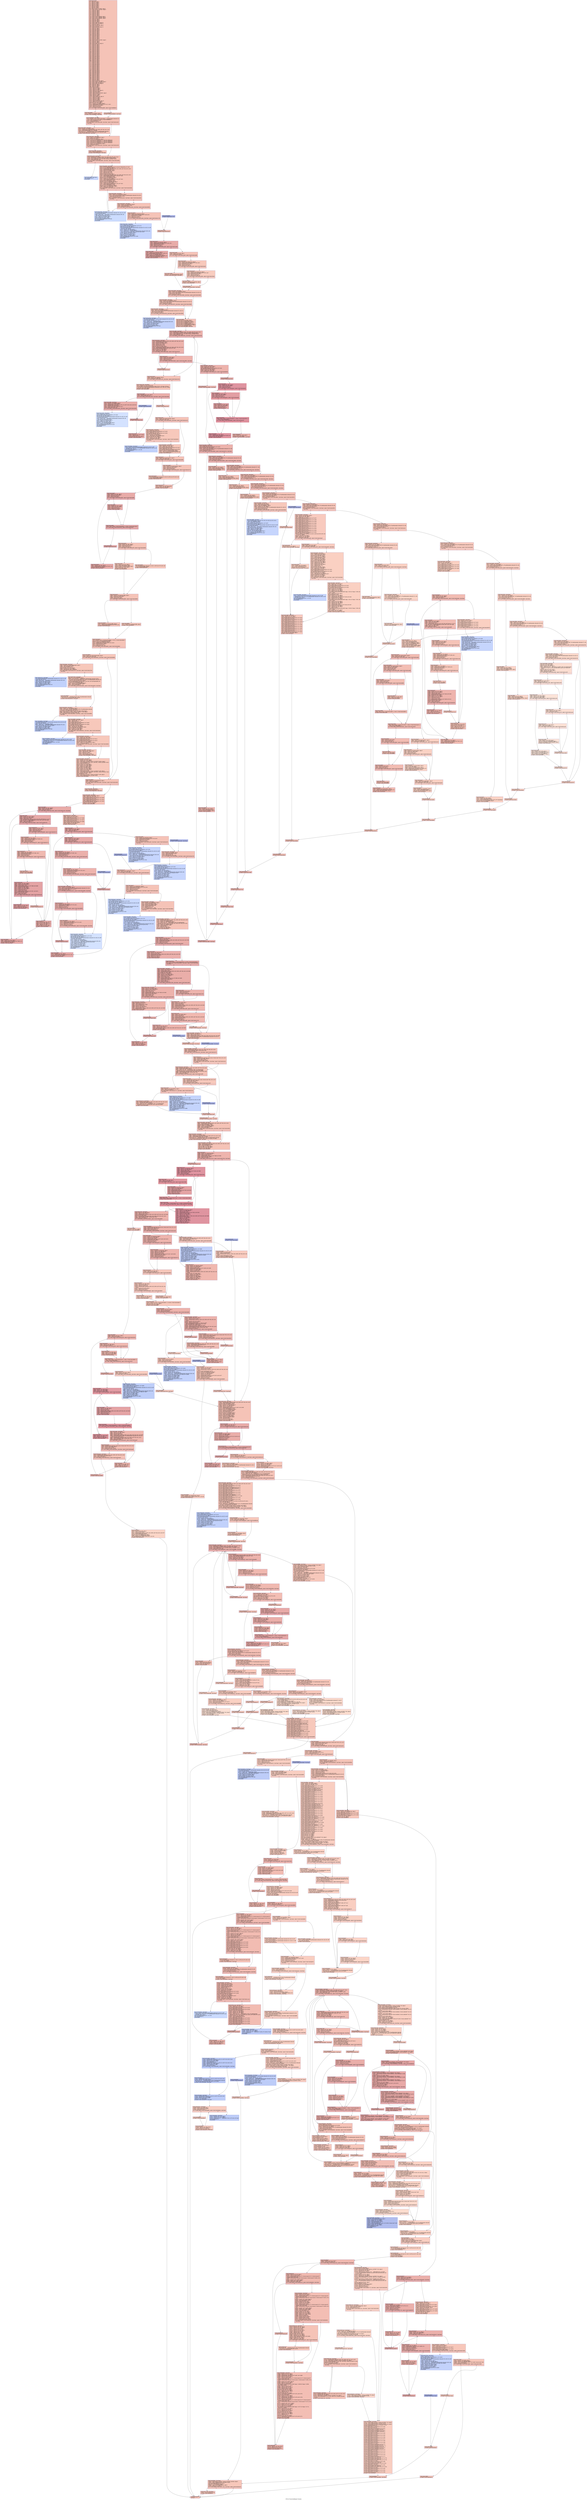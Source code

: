 digraph "CFG for 'ProcessOneRequest' function" {
	label="CFG for 'ProcessOneRequest' function";

	Node0x557a63c2aee0 [shape=record,color="#3d50c3ff", style=filled, fillcolor="#e8765c70",label="{\"0x557a63c2aee0\":\l  %1 = alloca i32, align 4\l  %2 = alloca i8*, align 8\l  %3 = alloca i32, align 4\l  %4 = alloca i8*, align 8\l  %5 = alloca i32, align 4\l  %6 = alloca i8*, align 8\l  %7 = alloca i8*, align 8\l  %8 = alloca i8*, align 8\l  %9 = alloca %struct._IO_FILE*, align 8\l  %10 = alloca %struct._IO_FILE*, align 8\l  %11 = alloca i8*, align 8\l  %12 = alloca i8*, align 8\l  %13 = alloca i8*, align 8\l  %14 = alloca i8*, align 8\l  %15 = alloca i8*, align 8\l  %16 = alloca i32, align 4\l  %17 = alloca i32, align 4\l  %18 = alloca %struct.addrinfo, align 8\l  %19 = alloca %struct.addrinfo*, align 8\l  %20 = alloca %struct.addrinfo*, align 8\l  %21 = alloca i8*, align 8\l  %22 = alloca i64, align 8\l  %23 = alloca i64, align 8\l  %24 = alloca i32, align 4\l  %25 = alloca [1000 x i8], align 16\l  %26 = alloca [1000 x i8], align 16\l  %27 = alloca i8*, align 8\l  %28 = alloca %struct.stat, align 8\l  %29 = alloca i32, align 4\l  %30 = alloca [1000 x i8], align 16\l  %31 = alloca i32, align 4\l  %32 = alloca i32, align 4\l  %33 = alloca i64, align 8\l  %34 = alloca i64, align 8\l  %35 = alloca i8*, align 8\l  %36 = alloca i8*, align 8\l  %37 = alloca i8*, align 8\l  %38 = alloca i8*, align 8\l  %39 = alloca i64, align 8\l  %40 = alloca i8*, align 8\l  %41 = alloca i8*, align 8\l  %42 = alloca i32, align 4\l  %43 = alloca i32, align 4\l  %44 = alloca i8*, align 8\l  %45 = alloca %struct._IO_FILE*, align 8\l  %46 = alloca i8*, align 8\l  %47 = alloca i8*, align 8\l  %48 = alloca i8*, align 8\l  %49 = alloca [2000 x i8], align 16\l  %50 = alloca i8*, align 8\l  %51 = alloca i8*, align 8\l  %52 = alloca i32, align 4\l  %53 = alloca i32, align 4\l  %54 = alloca i32, align 4\l  %55 = alloca i32, align 4\l  %56 = alloca i32, align 4\l  %57 = alloca i32, align 4\l  %58 = alloca i32, align 4\l  %59 = alloca i32, align 4\l  %60 = alloca i32, align 4\l  %61 = alloca i8*, align 8\l  %62 = alloca i32, align 4\l  %63 = alloca i32, align 4\l  %64 = alloca i64, align 8\l  %65 = alloca i8*, align 8\l  %66 = alloca i64, align 8\l  %67 = alloca i8*, align 8\l  %68 = alloca i32, align 4\l  %69 = alloca i32, align 4\l  %70 = alloca i8*, align 8\l  %71 = alloca i32, align 4\l  %72 = alloca i32, align 4\l  %73 = alloca i64, align 8\l  %74 = alloca i8*, align 8\l  %75 = alloca i8*, align 8\l  %76 = alloca i8*, align 8\l  %77 = alloca i8*, align 8\l  %78 = alloca i8*, align 8\l  %79 = alloca i8*, align 8\l  %80 = alloca i64, align 8\l  %81 = alloca i64, align 8\l  %82 = alloca i64, align 8\l  %83 = alloca i64, align 8\l  %84 = alloca i32, align 4\l  %85 = alloca i8*, align 8\l  %86 = alloca i32, align 4\l  %87 = alloca i32, align 4\l  %88 = alloca i32, align 4\l  %89 = alloca i32, align 4\l  %90 = alloca i32, align 4\l  %91 = alloca i8*, align 8\l  %92 = alloca %struct.stat, align 8\l  %93 = alloca %struct._IO_FILE*, align 8\l  %94 = alloca [1000 x i8], align 16\l  %95 = alloca [1000 x i8], align 16\l  %96 = alloca i8*, align 8\l  %97 = alloca i8*, align 8\l  %98 = alloca i32, align 4\l  %99 = alloca i8, align 1\l  %100 = alloca i32, align 4\l  %101 = alloca i32, align 4\l  %102 = alloca i32, align 4\l  %103 = alloca [13 x i8*], align 16\l  %104 = alloca i64, align 8\l  %105 = alloca i64, align 8\l  %106 = alloca %struct._IO_FILE*, align 8\l  %107 = alloca i8*, align 8\l  %108 = alloca i32, align 4\l  %109 = alloca i8, align 1\l  %110 = alloca [1000 x i8], align 16\l  %111 = alloca i32, align 4\l  %112 = alloca i32, align 4\l  %113 = alloca i32, align 4\l  %114 = alloca i8*, align 8\l  %115 = alloca [1000 x i8], align 16\l  %116 = alloca [2 x i32], align 4\l  store i32 %0, i32* %87, align 4\l  %117 = load i8*, i8** @zRoot, align 8\l  %118 = getelementptr inbounds i8, i8* %117, i64 0\l  %119 = load i8, i8* %118, align 1\l  %120 = sext i8 %119 to i32\l  %121 = icmp ne i32 %120, 0\l  br i1 %121, label %\"0x557a63c2b080\", label %\"0x557a63bfbd10\"\l|{<s0>T|<s1>F}}"];
	Node0x557a63c2aee0:s0 -> Node0x557a63c2b080;
	Node0x557a63c2aee0:s1 -> Node0x557a63bfbd10;
	Node0x557a63c2b080 [shape=record,color="#3d50c3ff", style=filled, fillcolor="#e97a5f70",label="{\"0x557a63c2b080\":                                 \l  %122 = load i8*, i8** @zRoot, align 8\l  br label %\"0x557a63bfbe80 - Exit Point\"\l}"];
	Node0x557a63c2b080 -> Node0x557a63bfbe80;
	Node0x557a63bfbd10 [shape=record,color="#3d50c3ff", style=filled, fillcolor="#ed836670",label="{\"0x557a63bfbd10\":                                 \l  br label %\"0x557a63bfbe80 - Exit Point\"\l}"];
	Node0x557a63bfbd10 -> Node0x557a63bfbe80;
	Node0x557a63bfbe80 [shape=record,color="#3d50c3ff", style=filled, fillcolor="#e8765c70",label="{\"0x557a63bfbe80 - Exit Point\":                    \l  %123 = phi i8* [ %122, %\"0x557a63c2b080\" ], [ getelementptr inbounds ([2 x\l... i8], [2 x i8]* @.str.336, i64 0, i64 0), %\"0x557a63bfbd10\" ]\l  %124 = call i32 @chdir(i8* %123)\l  %125 = icmp ne i32 %124, 0\l  br i1 %125, label %\"0x557a63c2cdd0 - Exit Point\", label %\"0x557a63c2ce20 -\l... Exit Point\"\l|{<s0>T|<s1>F}}"];
	Node0x557a63bfbe80:s0 -> Node0x557a63c2cdd0;
	Node0x557a63bfbe80:s1 -> Node0x557a63c2ce20;
	Node0x557a63c2cdd0 [shape=record,color="#3d50c3ff", style=filled, fillcolor="#e97a5f70",label="{\"0x557a63c2cdd0 - Exit Point\":                    \l  %126 = load i8*, i8** @zRoot, align 8\l  %127 = getelementptr inbounds [1000 x i8], [1000 x i8]* %95, i64 0, i64 0\l  %128 = call i8* @getcwd(i8* %127, i64 999)\l  call void (i32, i8*, ...) @Malfunction(i32 190, i8* getelementptr inbounds\l... ([31 x i8], [31 x i8]* @.str.337, i64 0, i64 0), i8* %126, i8* %128)\l  br label %\"0x557a63c2ce20 - Exit Point\"\l}"];
	Node0x557a63c2cdd0 -> Node0x557a63c2ce20;
	Node0x557a63c2ce20 [shape=record,color="#3d50c3ff", style=filled, fillcolor="#e8765c70",label="{\"0x557a63c2ce20 - Exit Point\":                    \l  %129 = load i32, i32* @nRequest, align 4\l  %130 = add nsw i32 %129, 1\l  store i32 %130, i32* @nRequest, align 4\l  %131 = call void (i32)* @signal(i32 14, void (i32)* @Timeout)\l  %132 = call void (i32)* @signal(i32 11, void (i32)* @Timeout)\l  %133 = call void (i32)* @signal(i32 13, void (i32)* @Timeout)\l  %134 = call void (i32)* @signal(i32 24, void (i32)* @Timeout)\l  %135 = load i32, i32* @useTimeout, align 4\l  %136 = icmp ne i32 %135, 0\l  br i1 %136, label %\"0x557a63c2e140 - Exit Point\", label %\"0x557a63c2e190 -\l... Exit Point\"\l|{<s0>T|<s1>F}}"];
	Node0x557a63c2ce20:s0 -> Node0x557a63c2e140;
	Node0x557a63c2ce20:s1 -> Node0x557a63c2e190;
	Node0x557a63c2e140 [shape=record,color="#3d50c3ff", style=filled, fillcolor="#e97a5f70",label="{\"0x557a63c2e140 - Exit Point\":                    \l  %137 = call i32 @alarm(i32 15)\l  br label %\"0x557a63c2e190 - Exit Point\"\l}"];
	Node0x557a63c2e140 -> Node0x557a63c2e190;
	Node0x557a63c2e190 [shape=record,color="#3d50c3ff", style=filled, fillcolor="#e8765c70",label="{\"0x557a63c2e190 - Exit Point\":                    \l  %138 = getelementptr inbounds [1000 x i8], [1000 x i8]* %94, i64 0, i64 0\l  %139 = load %struct._IO_FILE*, %struct._IO_FILE** @stdin, align 8\l  %140 = call i8* @fgets(i8* %138, i32 1000, %struct._IO_FILE* %139)\l  %141 = icmp eq i8* %140, null\l  br i1 %141, label %\"0x557a63c2e8b0 - Exit Point\", label %\"0x557a63c2e900 -\l... Exit Point\"\l|{<s0>T|<s1>F}}"];
	Node0x557a63c2e190:s0 -> Node0x557a63c2e8b0;
	Node0x557a63c2e190:s1 -> Node0x557a63c2e900;
	Node0x557a63c2e8b0 [shape=record,color="#3d50c3ff", style=filled, fillcolor="#7ea1fa70",label="{\"0x557a63c2e8b0 - Exit Point\":                    \l  call void @exit(i32 0)\l  unreachable\l}"];
	Node0x557a63c2e900 [shape=record,color="#3d50c3ff", style=filled, fillcolor="#e8765c70",label="{\"0x557a63c2e900 - Exit Point\":                    \l  %142 = call i32 @gettimeofday(%struct.timeval* @beginTime, i8* null)\l  store i32 0, i32* @omitLog, align 4\l  %143 = getelementptr inbounds [1000 x i8], [1000 x i8]* %94, i64 0, i64 0\l  %144 = call i64 @strlen(i8* %143)\l  %145 = load i32, i32* @nIn, align 4\l  %146 = sext i32 %145 to i64\l  %147 = add i64 %146, %144\l  %148 = trunc i64 %147 to i32\l  store i32 %148, i32* @nIn, align 4\l  %149 = getelementptr inbounds [1000 x i8], [1000 x i8]* %94, i64 0, i64 0\l  %150 = call i8* @GetFirstElement(i8* %149, i8** %91)\l  %151 = call i8* @StrDup(i8* %150)\l  store i8* %151, i8** @zMethod, align 8\l  %152 = load i8*, i8** %91, align 8\l  %153 = call i8* @GetFirstElement(i8* %152, i8** %91)\l  %154 = call i8* @StrDup(i8* %153)\l  store i8* %154, i8** @zScript, align 8\l  store i8* %154, i8** @zRealScript, align 8\l  %155 = load i8*, i8** %91, align 8\l  %156 = call i8* @GetFirstElement(i8* %155, i8** %91)\l  %157 = call i8* @StrDup(i8* %156)\l  store i8* %157, i8** @zProtocol, align 8\l  %158 = load i8*, i8** @zProtocol, align 8\l  %159 = icmp eq i8* %158, null\l  br i1 %159, label %\"0x557a63c301b0 - Exit Point\", label %\"0x557a63c30200 -\l... Exit Point\"\l|{<s0>T|<s1>F}}"];
	Node0x557a63c2e900:s0 -> Node0x557a63c301b0;
	Node0x557a63c2e900:s1 -> Node0x557a63c30200;
	Node0x557a63c30200 [shape=record,color="#3d50c3ff", style=filled, fillcolor="#e8765c70",label="{\"0x557a63c30200 - Exit Point\":                    \l  %160 = load i8*, i8** @zProtocol, align 8\l  %161 = call i32 @strncmp(i8* %160, i8* getelementptr inbounds ([6 x i8], [6\l... x i8]* @.str.338, i64 0, i64 0), i64 5)\l  %162 = icmp ne i32 %161, 0\l  br i1 %162, label %\"0x557a63c301b0 - Exit Point\", label %\"0x557a63c30530 -\l... Exit Point\"\l|{<s0>T|<s1>F}}"];
	Node0x557a63c30200:s0 -> Node0x557a63c301b0;
	Node0x557a63c30200:s1 -> Node0x557a63c30530;
	Node0x557a63c30530 [shape=record,color="#3d50c3ff", style=filled, fillcolor="#e8765c70",label="{\"0x557a63c30530 - Exit Point\":                    \l  %163 = load i8*, i8** @zProtocol, align 8\l  %164 = call i64 @strlen(i8* %163)\l  %165 = icmp ne i64 %164, 8\l  br i1 %165, label %\"0x557a63c301b0 - Exit Point\", label %\"0x557a63c30820\"\l|{<s0>T|<s1>F}}"];
	Node0x557a63c30530:s0 -> Node0x557a63c301b0;
	Node0x557a63c30530:s1 -> Node0x557a63c30820;
	Node0x557a63c301b0 [shape=record,color="#3d50c3ff", style=filled, fillcolor="#8caffe70",label="{\"0x557a63c301b0 - Exit Point\":                    \l  call void @StartResponse(i8* getelementptr inbounds ([16 x i8], [16 x i8]*\l... @.str.339, i64 0, i64 0))\l  %166 = call i32 (i8*, ...) @printf(i8* getelementptr inbounds ([99 x i8],\l... [99 x i8]* @.str.340, i64 0, i64 0))\l  %167 = load i32, i32* @nOut, align 4\l  %168 = add nsw i32 %167, %166\l  store i32 %168, i32* @nOut, align 4\l  call void @MakeLogEntry(i32 0, i32 200)\l  call void @exit(i32 0)\l  unreachable\l}"];
	Node0x557a63c30820 [shape=record,color="#3d50c3ff", style=filled, fillcolor="#e8765c70",label="{\"0x557a63c30820\":                                 \l  %169 = load i8*, i8** @zScript, align 8\l  %170 = getelementptr inbounds i8, i8* %169, i64 0\l  %171 = load i8, i8* %170, align 1\l  %172 = sext i8 %171 to i32\l  %173 = icmp ne i32 %172, 47\l  br i1 %173, label %\"0x557a63c316e0 - Exit Point\", label %\"0x557a63c31730\"\l|{<s0>T|<s1>F}}"];
	Node0x557a63c30820:s0 -> Node0x557a63c316e0;
	Node0x557a63c30820:s1 -> Node0x557a63c31730;
	Node0x557a63c316e0 [shape=record,color="#3d50c3ff", style=filled, fillcolor="#7ea1fa70",label="{\"0x557a63c316e0 - Exit Point\":                    \l  %174 = bitcast i32* %86 to i8*\l  call void @llvm.lifetime.start.p0i8(i64 4, i8* %174)\l  store i32 210, i32* %86, align 4\l  call void @StartResponse(i8* getelementptr inbounds ([14 x i8], [14 x i8]*\l... @.str.457, i64 0, i64 0))\l  %175 = load i32, i32* %86, align 4\l  %176 = load i8*, i8** @zScript, align 8\l  %177 = call i32 (i8*, ...) @printf(i8* getelementptr inbounds ([183 x i8],\l... [183 x i8]* @.str.458, i64 0, i64 0), i32 %175, i8* %176)\l  %178 = load i32, i32* @nOut, align 4\l  %179 = add nsw i32 %178, %177\l  store i32 %179, i32* @nOut, align 4\l  %180 = load i32, i32* %86, align 4\l  call void @MakeLogEntry(i32 0, i32 %180)\l  call void @exit(i32 0)\l  unreachable\l}"];
	Node0x557a63cbb060 [shape=record,color="#3d50c3ff", style=filled, fillcolor="#3d50c370",label="{\"0x557a63cbb060\":                                 \l  br label %\"0x557a63c31730\"\l}"];
	Node0x557a63cbb060 -> Node0x557a63c31730;
	Node0x557a63c31730 [shape=record,color="#3d50c3ff", style=filled, fillcolor="#e8765c70",label="{\"0x557a63c31730\":                                 \l  br label %\"0x557a63c31b10\"\l}"];
	Node0x557a63c31730 -> Node0x557a63c31b10;
	Node0x557a63c31b10 [shape=record,color="#3d50c3ff", style=filled, fillcolor="#cc403a70",label="{\"0x557a63c31b10\":                                 \l  %181 = load i8*, i8** @zScript, align 8\l  %182 = getelementptr inbounds i8, i8* %181, i64 1\l  %183 = load i8, i8* %182, align 1\l  %184 = sext i8 %183 to i32\l  %185 = icmp eq i32 %184, 47\l  br i1 %185, label %\"0x557a63c31e80\", label %\"0x557a63c31ed0\"\l|{<s0>T|<s1>F}}"];
	Node0x557a63c31b10:s0 -> Node0x557a63c31e80;
	Node0x557a63c31b10:s1 -> Node0x557a63c31ed0;
	Node0x557a63c31e80 [shape=record,color="#3d50c3ff", style=filled, fillcolor="#cc403a70",label="{\"0x557a63c31e80\":                                 \l  %186 = load i8*, i8** @zScript, align 8\l  %187 = getelementptr inbounds i8, i8* %186, i32 1\l  store i8* %187, i8** @zScript, align 8\l  %188 = load i8*, i8** @zRealScript, align 8\l  %189 = getelementptr inbounds i8, i8* %188, i32 1\l  store i8* %189, i8** @zRealScript, align 8\l  br label %\"0x557a63c31b10\"\l}"];
	Node0x557a63c31e80 -> Node0x557a63c31b10;
	Node0x557a63c31ed0 [shape=record,color="#3d50c3ff", style=filled, fillcolor="#e8765c70",label="{\"0x557a63c31ed0\":                                 \l  %190 = load i32, i32* %87, align 4\l  %191 = icmp ne i32 %190, 0\l  br i1 %191, label %\"0x557a63c32480\", label %\"0x557a63c324d0\"\l|{<s0>T|<s1>F}}"];
	Node0x557a63c31ed0:s0 -> Node0x557a63c32480;
	Node0x557a63c31ed0:s1 -> Node0x557a63c324d0;
	Node0x557a63c32480 [shape=record,color="#3d50c3ff", style=filled, fillcolor="#e97a5f70",label="{\"0x557a63c32480\":                                 \l  store i32 1, i32* @closeConnection, align 4\l  br label %\"0x557a63c32690 - Exit Point\"\l}"];
	Node0x557a63c32480 -> Node0x557a63c32690;
	Node0x557a63c324d0 [shape=record,color="#3d50c3ff", style=filled, fillcolor="#ed836670",label="{\"0x557a63c324d0\":                                 \l  %192 = load i8*, i8** @zProtocol, align 8\l  %193 = getelementptr inbounds i8, i8* %192, i64 5\l  %194 = load i8, i8* %193, align 1\l  %195 = sext i8 %194 to i32\l  %196 = icmp slt i32 %195, 49\l  br i1 %196, label %\"0x557a63c329d0\", label %\"0x557a63c32a20\"\l|{<s0>T|<s1>F}}"];
	Node0x557a63c324d0:s0 -> Node0x557a63c329d0;
	Node0x557a63c324d0:s1 -> Node0x557a63c32a20;
	Node0x557a63c32a20 [shape=record,color="#3d50c3ff", style=filled, fillcolor="#f08b6e70",label="{\"0x557a63c32a20\":                                 \l  %197 = load i8*, i8** @zProtocol, align 8\l  %198 = getelementptr inbounds i8, i8* %197, i64 7\l  %199 = load i8, i8* %198, align 1\l  %200 = sext i8 %199 to i32\l  %201 = icmp slt i32 %200, 49\l  br i1 %201, label %\"0x557a63c329d0\", label %\"0x557a63c335e0\"\l|{<s0>T|<s1>F}}"];
	Node0x557a63c32a20:s0 -> Node0x557a63c329d0;
	Node0x557a63c32a20:s1 -> Node0x557a63c335e0;
	Node0x557a63c329d0 [shape=record,color="#3d50c3ff", style=filled, fillcolor="#ed836670",label="{\"0x557a63c329d0\":                                 \l  store i32 1, i32* @closeConnection, align 4\l  br label %\"0x557a63c335e0\"\l}"];
	Node0x557a63c329d0 -> Node0x557a63c335e0;
	Node0x557a63c335e0 [shape=record,color="#3d50c3ff", style=filled, fillcolor="#ed836670",label="{\"0x557a63c335e0\":                                 \l  br label %\"0x557a63c32690 - Exit Point\"\l}"];
	Node0x557a63c335e0 -> Node0x557a63c32690;
	Node0x557a63c32690 [shape=record,color="#3d50c3ff", style=filled, fillcolor="#e8765c70",label="{\"0x557a63c32690 - Exit Point\":                    \l  %202 = load i8*, i8** @zMethod, align 8\l  %203 = call i32 @strcmp(i8* %202, i8* getelementptr inbounds ([4 x i8], [4 x\l... i8]* @.str.341, i64 0, i64 0))\l  %204 = icmp ne i32 %203, 0\l  br i1 %204, label %\"0x557a63c33b60 - Exit Point\", label %\"0x557a63c33bb0\"\l|{<s0>T|<s1>F}}"];
	Node0x557a63c32690:s0 -> Node0x557a63c33b60;
	Node0x557a63c32690:s1 -> Node0x557a63c33bb0;
	Node0x557a63c33b60 [shape=record,color="#3d50c3ff", style=filled, fillcolor="#e97a5f70",label="{\"0x557a63c33b60 - Exit Point\":                    \l  %205 = load i8*, i8** @zMethod, align 8\l  %206 = call i32 @strcmp(i8* %205, i8* getelementptr inbounds ([5 x i8], [5 x\l... i8]* @.str.342, i64 0, i64 0))\l  %207 = icmp ne i32 %206, 0\l  br i1 %207, label %\"0x557a63c33f70 - Exit Point\", label %\"0x557a63c33bb0\"\l|{<s0>T|<s1>F}}"];
	Node0x557a63c33b60:s0 -> Node0x557a63c33f70;
	Node0x557a63c33b60:s1 -> Node0x557a63c33bb0;
	Node0x557a63c33f70 [shape=record,color="#3d50c3ff", style=filled, fillcolor="#ec7f6370",label="{\"0x557a63c33f70 - Exit Point\":                    \l  %208 = load i8*, i8** @zMethod, align 8\l  %209 = call i32 @strcmp(i8* %208, i8* getelementptr inbounds ([5 x i8], [5 x\l... i8]* @.str.343, i64 0, i64 0))\l  %210 = icmp ne i32 %209, 0\l  br i1 %210, label %\"0x557a63c34330 - Exit Point\", label %\"0x557a63c33bb0\"\l|{<s0>T|<s1>F}}"];
	Node0x557a63c33f70:s0 -> Node0x557a63c34330;
	Node0x557a63c33f70:s1 -> Node0x557a63c33bb0;
	Node0x557a63c34330 [shape=record,color="#3d50c3ff", style=filled, fillcolor="#779af770",label="{\"0x557a63c34330 - Exit Point\":                    \l  call void @StartResponse(i8* getelementptr inbounds ([20 x i8], [20 x i8]*\l... @.str.344, i64 0, i64 0))\l  %211 = load i8*, i8** @zMethod, align 8\l  %212 = call i32 (i8*, ...) @printf(i8* getelementptr inbounds ([93 x i8],\l... [93 x i8]* @.str.345, i64 0, i64 0), i8* %211)\l  %213 = load i32, i32* @nOut, align 4\l  %214 = add nsw i32 %213, %212\l  store i32 %214, i32* @nOut, align 4\l  call void @MakeLogEntry(i32 0, i32 220)\l  call void @exit(i32 0)\l  unreachable\l}"];
	Node0x557a63c33bb0 [shape=record,color="#3d50c3ff", style=filled, fillcolor="#e8765c70",label="{\"0x557a63c33bb0\":                                 \l  store i8* null, i8** @zCookie, align 8\l  store i8* null, i8** @zAuthType, align 8\l  store i8* null, i8** @zRemoteUser, align 8\l  store i8* null, i8** @zReferer, align 8\l  store i8* null, i8** @zIfNoneMatch, align 8\l  store i8* null, i8** @zIfModifiedSince, align 8\l  store i32 0, i32* @rangeEnd, align 4\l  br label %\"0x557a63c34ff0 - Exit Point\"\l}"];
	Node0x557a63c33bb0 -> Node0x557a63c34ff0;
	Node0x557a63c34ff0 [shape=record,color="#3d50c3ff", style=filled, fillcolor="#d6524470",label="{\"0x557a63c34ff0 - Exit Point\":                    \l  %215 = getelementptr inbounds [1000 x i8], [1000 x i8]* %94, i64 0, i64 0\l  %216 = load %struct._IO_FILE*, %struct._IO_FILE** @stdin, align 8\l  %217 = call i8* @fgets(i8* %215, i32 1000, %struct._IO_FILE* %216)\l  %218 = icmp ne i8* %217, null\l  br i1 %218, label %\"0x557a63c352e0 - Exit Point\", label %\"0x557a63c35330\"\l|{<s0>T|<s1>F}}"];
	Node0x557a63c34ff0:s0 -> Node0x557a63c352e0;
	Node0x557a63c34ff0:s1 -> Node0x557a63c35330;
	Node0x557a63c352e0 [shape=record,color="#3d50c3ff", style=filled, fillcolor="#d6524470",label="{\"0x557a63c352e0 - Exit Point\":                    \l  %219 = getelementptr inbounds [1000 x i8], [1000 x i8]* %94, i64 0, i64 0\l  %220 = call i64 @strlen(i8* %219)\l  %221 = load i32, i32* @nIn, align 4\l  %222 = sext i32 %221 to i64\l  %223 = add i64 %222, %220\l  %224 = trunc i64 %223 to i32\l  store i32 %224, i32* @nIn, align 4\l  %225 = getelementptr inbounds [1000 x i8], [1000 x i8]* %94, i64 0, i64 0\l  %226 = call i8* @GetFirstElement(i8* %225, i8** %97)\l  store i8* %226, i8** %96, align 8\l  %227 = load i8*, i8** %96, align 8\l  %228 = icmp eq i8* %227, null\l  br i1 %228, label %\"0x557a63c35bd0\", label %\"0x557a63c35c20\"\l|{<s0>T|<s1>F}}"];
	Node0x557a63c352e0:s0 -> Node0x557a63c35bd0;
	Node0x557a63c352e0:s1 -> Node0x557a63c35c20;
	Node0x557a63c35c20 [shape=record,color="#3d50c3ff", style=filled, fillcolor="#d6524470",label="{\"0x557a63c35c20\":                                 \l  %229 = load i8*, i8** %96, align 8\l  %230 = load i8, i8* %229, align 1\l  %231 = sext i8 %230 to i32\l  %232 = icmp eq i32 %231, 0\l  br i1 %232, label %\"0x557a63c35bd0\", label %\"0x557a63c35f00 - Exit Point\"\l|{<s0>T|<s1>F}}"];
	Node0x557a63c35c20:s0 -> Node0x557a63c35bd0;
	Node0x557a63c35c20:s1 -> Node0x557a63c35f00;
	Node0x557a63c35bd0 [shape=record,color="#3d50c3ff", style=filled, fillcolor="#e97a5f70",label="{\"0x557a63c35bd0\":                                 \l  br label %\"0x557a63c35330\"\l}"];
	Node0x557a63c35bd0 -> Node0x557a63c35330;
	Node0x557a63c35f00 [shape=record,color="#3d50c3ff", style=filled, fillcolor="#d6524470",label="{\"0x557a63c35f00 - Exit Point\":                    \l  %233 = load i8*, i8** %97, align 8\l  %234 = bitcast i8** %85 to i8*\l  call void @llvm.lifetime.start.p0i8(i64 8, i8* %234)\l  store i8* %233, i8** %85, align 8\l  %235 = load i8*, i8** %85, align 8\l  %236 = icmp eq i8* %235, null\l  br i1 %236, label %\"0x557a63cc87a0\", label %\"0x557a63cbf1b0\"\l|{<s0>T|<s1>F}}"];
	Node0x557a63c35f00:s0 -> Node0x557a63cc87a0;
	Node0x557a63c35f00:s1 -> Node0x557a63cbf1b0;
	Node0x557a63cc87a0 [shape=record,color="#3d50c3ff", style=filled, fillcolor="#de614d70",label="{\"0x557a63cc87a0\":                                 \l  br label %\"0x557a63cc8600 - Exit Point\"\l}"];
	Node0x557a63cc87a0 -> Node0x557a63cc8600;
	Node0x557a63cbf1b0 [shape=record,color="#3d50c3ff", style=filled, fillcolor="#d8564670",label="{\"0x557a63cbf1b0\":                                 \l  br label %\"0x557a63cd7f50\"\l}"];
	Node0x557a63cbf1b0 -> Node0x557a63cd7f50;
	Node0x557a63cd7f50 [shape=record,color="#b70d28ff", style=filled, fillcolor="#b70d2870",label="{\"0x557a63cd7f50\":                                 \l  %237 = load i8*, i8** %85, align 8\l  %238 = load i8, i8* %237, align 1\l  %239 = sext i8 %238 to i32\l  %240 = icmp ne i32 %239, 0\l  br i1 %240, label %\"0x557a63cb6ac0\", label %\"0x557a63cedce0\"\l|{<s0>T|<s1>F}}"];
	Node0x557a63cd7f50:s0 -> Node0x557a63cb6ac0;
	Node0x557a63cd7f50:s1 -> Node0x557a63cedce0;
	Node0x557a63cb6ac0 [shape=record,color="#b70d28ff", style=filled, fillcolor="#be242e70",label="{\"0x557a63cb6ac0\":                                 \l  %241 = load i8*, i8** %85, align 8\l  %242 = load i8, i8* %241, align 1\l  %243 = sext i8 %242 to i32\l  %244 = icmp ne i32 %243, 10\l  br i1 %244, label %\"0x557a63cb9aa0\", label %\"0x557a63cedce0\"\l|{<s0>T|<s1>F}}"];
	Node0x557a63cb6ac0:s0 -> Node0x557a63cb9aa0;
	Node0x557a63cb6ac0:s1 -> Node0x557a63cedce0;
	Node0x557a63cb9aa0 [shape=record,color="#3d50c3ff", style=filled, fillcolor="#c5333470",label="{\"0x557a63cb9aa0\":                                 \l  %245 = load i8*, i8** %85, align 8\l  %246 = load i8, i8* %245, align 1\l  %247 = sext i8 %246 to i32\l  %248 = icmp ne i32 %247, 13\l  br label %\"0x557a63cedce0\"\l}"];
	Node0x557a63cb9aa0 -> Node0x557a63cedce0;
	Node0x557a63cedce0 [shape=record,color="#b70d28ff", style=filled, fillcolor="#b70d2870",label="{\"0x557a63cedce0\":                                 \l  %249 = phi i1 [ false, %\"0x557a63cb6ac0\" ], [ false, %\"0x557a63cd7f50\" ], [\l... %248, %\"0x557a63cb9aa0\" ]\l  br i1 %249, label %\"0x557a63cbade0\", label %\"0x557a63cba250\"\l|{<s0>T|<s1>F}}"];
	Node0x557a63cedce0:s0 -> Node0x557a63cbade0;
	Node0x557a63cedce0:s1 -> Node0x557a63cba250;
	Node0x557a63cbade0 [shape=record,color="#b70d28ff", style=filled, fillcolor="#b70d2870",label="{\"0x557a63cbade0\":                                 \l  %250 = load i8*, i8** %85, align 8\l  %251 = getelementptr inbounds i8, i8* %250, i32 1\l  store i8* %251, i8** %85, align 8\l  br label %\"0x557a63cd7f50\"\l}"];
	Node0x557a63cbade0 -> Node0x557a63cd7f50;
	Node0x557a63cba250 [shape=record,color="#3d50c3ff", style=filled, fillcolor="#d8564670",label="{\"0x557a63cba250\":                                 \l  %252 = load i8*, i8** %85, align 8\l  store i8 0, i8* %252, align 1\l  br label %\"0x557a63cc8600 - Exit Point\"\l}"];
	Node0x557a63cba250 -> Node0x557a63cc8600;
	Node0x557a63cc8600 [shape=record,color="#3d50c3ff", style=filled, fillcolor="#d6524470",label="{\"0x557a63cc8600 - Exit Point\":                    \l  %253 = bitcast i8** %85 to i8*\l  call void @llvm.lifetime.end.p0i8(i64 8, i8* %253)\l  %254 = load i8*, i8** %96, align 8\l  %255 = call i32 @strcasecmp(i8* %254, i8* getelementptr inbounds ([12 x i8],\l... [12 x i8]* @.str.346, i64 0, i64 0))\l  %256 = icmp eq i32 %255, 0\l  br i1 %256, label %\"0x557a63c366d0\", label %\"0x557a63c36720 - Exit Point\"\l|{<s0>T|<s1>F}}"];
	Node0x557a63cc8600:s0 -> Node0x557a63c366d0;
	Node0x557a63cc8600:s1 -> Node0x557a63c36720;
	Node0x557a63c366d0 [shape=record,color="#3d50c3ff", style=filled, fillcolor="#de614d70",label="{\"0x557a63c366d0\":                                 \l  %257 = load i8*, i8** %97, align 8\l  %258 = call i8* @StrDup(i8* %257)\l  store i8* %258, i8** @zAgent, align 8\l  br label %\"0x557a63c36a10\"\l}"];
	Node0x557a63c366d0 -> Node0x557a63c36a10;
	Node0x557a63c36720 [shape=record,color="#3d50c3ff", style=filled, fillcolor="#d8564670",label="{\"0x557a63c36720 - Exit Point\":                    \l  %259 = load i8*, i8** %96, align 8\l  %260 = call i32 @strcasecmp(i8* %259, i8* getelementptr inbounds ([8 x i8],\l... [8 x i8]* @.str.347, i64 0, i64 0))\l  %261 = icmp eq i32 %260, 0\l  br i1 %261, label %\"0x557a63c36d90\", label %\"0x557a63c36de0 - Exit Point\"\l|{<s0>T|<s1>F}}"];
	Node0x557a63c36720:s0 -> Node0x557a63c36d90;
	Node0x557a63c36720:s1 -> Node0x557a63c36de0;
	Node0x557a63c36d90 [shape=record,color="#3d50c3ff", style=filled, fillcolor="#e1675170",label="{\"0x557a63c36d90\":                                 \l  %262 = load i8*, i8** %97, align 8\l  %263 = call i8* @StrDup(i8* %262)\l  store i8* %263, i8** @zAccept, align 8\l  br label %\"0x557a63c370d0\"\l}"];
	Node0x557a63c36d90 -> Node0x557a63c370d0;
	Node0x557a63c36de0 [shape=record,color="#3d50c3ff", style=filled, fillcolor="#de614d70",label="{\"0x557a63c36de0 - Exit Point\":                    \l  %264 = load i8*, i8** %96, align 8\l  %265 = call i32 @strcasecmp(i8* %264, i8* getelementptr inbounds ([17 x i8],\l... [17 x i8]* @.str.348, i64 0, i64 0))\l  %266 = icmp eq i32 %265, 0\l  br i1 %266, label %\"0x557a63c37450\", label %\"0x557a63c374a0 - Exit Point\"\l|{<s0>T|<s1>F}}"];
	Node0x557a63c36de0:s0 -> Node0x557a63c37450;
	Node0x557a63c36de0:s1 -> Node0x557a63c374a0;
	Node0x557a63c37450 [shape=record,color="#3d50c3ff", style=filled, fillcolor="#e5705870",label="{\"0x557a63c37450\":                                 \l  %267 = load i8*, i8** %97, align 8\l  %268 = call i8* @StrDup(i8* %267)\l  store i8* %268, i8** @zAcceptEncoding, align 8\l  br label %\"0x557a63c377c0\"\l}"];
	Node0x557a63c37450 -> Node0x557a63c377c0;
	Node0x557a63c374a0 [shape=record,color="#3d50c3ff", style=filled, fillcolor="#e1675170",label="{\"0x557a63c374a0 - Exit Point\":                    \l  %269 = load i8*, i8** %96, align 8\l  %270 = call i32 @strcasecmp(i8* %269, i8* getelementptr inbounds ([16 x i8],\l... [16 x i8]* @.str.349, i64 0, i64 0))\l  %271 = icmp eq i32 %270, 0\l  br i1 %271, label %\"0x557a63c37b40\", label %\"0x557a63c37b90 - Exit Point\"\l|{<s0>T|<s1>F}}"];
	Node0x557a63c374a0:s0 -> Node0x557a63c37b40;
	Node0x557a63c374a0:s1 -> Node0x557a63c37b90;
	Node0x557a63c37b40 [shape=record,color="#3d50c3ff", style=filled, fillcolor="#e8765c70",label="{\"0x557a63c37b40\":                                 \l  %272 = load i8*, i8** %97, align 8\l  %273 = call i8* @StrDup(i8* %272)\l  store i8* %273, i8** @zContentLength, align 8\l  br label %\"0x557a63c37e80\"\l}"];
	Node0x557a63c37b40 -> Node0x557a63c37e80;
	Node0x557a63c37b90 [shape=record,color="#3d50c3ff", style=filled, fillcolor="#e36c5570",label="{\"0x557a63c37b90 - Exit Point\":                    \l  %274 = load i8*, i8** %96, align 8\l  %275 = call i32 @strcasecmp(i8* %274, i8* getelementptr inbounds ([14 x i8],\l... [14 x i8]* @.str.350, i64 0, i64 0))\l  %276 = icmp eq i32 %275, 0\l  br i1 %276, label %\"0x557a63c38200\", label %\"0x557a63c38250 - Exit Point\"\l|{<s0>T|<s1>F}}"];
	Node0x557a63c37b90:s0 -> Node0x557a63c38200;
	Node0x557a63c37b90:s1 -> Node0x557a63c38250;
	Node0x557a63c38200 [shape=record,color="#3d50c3ff", style=filled, fillcolor="#e97a5f70",label="{\"0x557a63c38200\":                                 \l  %277 = load i8*, i8** %97, align 8\l  %278 = call i8* @StrDup(i8* %277)\l  store i8* %278, i8** @zContentType, align 8\l  br label %\"0x557a63c38540\"\l}"];
	Node0x557a63c38200 -> Node0x557a63c38540;
	Node0x557a63c38250 [shape=record,color="#3d50c3ff", style=filled, fillcolor="#e8765c70",label="{\"0x557a63c38250 - Exit Point\":                    \l  %279 = load i8*, i8** %96, align 8\l  %280 = call i32 @strcasecmp(i8* %279, i8* getelementptr inbounds ([9 x i8],\l... [9 x i8]* @.str.351, i64 0, i64 0))\l  %281 = icmp eq i32 %280, 0\l  br i1 %281, label %\"0x557a63c388c0 - Exit Point\", label %\"0x557a63c38910 -\l... Exit Point\"\l|{<s0>T|<s1>F}}"];
	Node0x557a63c38250:s0 -> Node0x557a63c388c0;
	Node0x557a63c38250:s1 -> Node0x557a63c38910;
	Node0x557a63c388c0 [shape=record,color="#3d50c3ff", style=filled, fillcolor="#ed836670",label="{\"0x557a63c388c0 - Exit Point\":                    \l  %282 = load i8*, i8** %97, align 8\l  %283 = call i8* @StrDup(i8* %282)\l  store i8* %283, i8** @zReferer, align 8\l  %284 = load i8*, i8** %97, align 8\l  %285 = call i8* @strstr(i8* %284, i8* getelementptr inbounds ([12 x i8], [12\l... x i8]* @.str.352, i64 0, i64 0))\l  %286 = icmp ne i8* %285, null\l  br i1 %286, label %\"0x557a63c38ff0 - Exit Point\", label %\"0x557a63c39040\"\l|{<s0>T|<s1>F}}"];
	Node0x557a63c388c0:s0 -> Node0x557a63c38ff0;
	Node0x557a63c388c0:s1 -> Node0x557a63c39040;
	Node0x557a63c38ff0 [shape=record,color="#3d50c3ff", style=filled, fillcolor="#7ea1fa70",label="{\"0x557a63c38ff0 - Exit Point\":                    \l  store i8* getelementptr inbounds ([16 x i8], [16 x i8]* @.str.353, i64 0,\l... i64 0), i8** @zReferer, align 8\l  %287 = bitcast i32* %84 to i8*\l  call void @llvm.lifetime.start.p0i8(i64 4, i8* %287)\l  store i32 230, i32* %84, align 4\l  call void @StartResponse(i8* getelementptr inbounds ([14 x i8], [14 x i8]*\l... @.str.459, i64 0, i64 0))\l  %288 = call i32 (i8*, ...) @printf(i8* getelementptr inbounds ([58 x i8],\l... [58 x i8]* @.str.460, i64 0, i64 0))\l  %289 = load i32, i32* @nOut, align 4\l  %290 = add nsw i32 %289, %288\l  store i32 %290, i32* @nOut, align 4\l  store i32 1, i32* @closeConnection, align 4\l  %291 = load i32, i32* %84, align 4\l  call void @MakeLogEntry(i32 0, i32 %291)\l  call void @exit(i32 0)\l  unreachable\l}"];
	Node0x557a63cabb80 [shape=record,color="#3d50c3ff", style=filled, fillcolor="#3d50c370",label="{\"0x557a63cabb80\":                                 \l  br label %\"0x557a63c39040\"\l}"];
	Node0x557a63cabb80 -> Node0x557a63c39040;
	Node0x557a63c39040 [shape=record,color="#3d50c3ff", style=filled, fillcolor="#ed836670",label="{\"0x557a63c39040\":                                 \l  br label %\"0x557a63c39580\"\l}"];
	Node0x557a63c39040 -> Node0x557a63c39580;
	Node0x557a63c38910 [shape=record,color="#3d50c3ff", style=filled, fillcolor="#e97a5f70",label="{\"0x557a63c38910 - Exit Point\":                    \l  %292 = load i8*, i8** %96, align 8\l  %293 = call i32 @strcasecmp(i8* %292, i8* getelementptr inbounds ([8 x i8],\l... [8 x i8]* @.str.354, i64 0, i64 0))\l  %294 = icmp eq i32 %293, 0\l  br i1 %294, label %\"0x557a63c39920 - Exit Point\", label %\"0x557a63c39970 -\l... Exit Point\"\l|{<s0>T|<s1>F}}"];
	Node0x557a63c38910:s0 -> Node0x557a63c39920;
	Node0x557a63c38910:s1 -> Node0x557a63c39970;
	Node0x557a63c39920 [shape=record,color="#3d50c3ff", style=filled, fillcolor="#ef886b70",label="{\"0x557a63c39920 - Exit Point\":                    \l  %295 = load i8*, i8** @zCookie, align 8\l  %296 = load i8*, i8** %97, align 8\l  %297 = bitcast i8** %75 to i8*\l  call void @llvm.lifetime.start.p0i8(i64 8, i8* %297)\l  %298 = bitcast i8** %76 to i8*\l  call void @llvm.lifetime.start.p0i8(i64 8, i8* %298)\l  %299 = bitcast i8** %77 to i8*\l  call void @llvm.lifetime.start.p0i8(i64 8, i8* %299)\l  %300 = bitcast i8** %78 to i8*\l  call void @llvm.lifetime.start.p0i8(i64 8, i8* %300)\l  %301 = bitcast i8** %79 to i8*\l  call void @llvm.lifetime.start.p0i8(i64 8, i8* %301)\l  %302 = bitcast i64* %80 to i8*\l  call void @llvm.lifetime.start.p0i8(i64 8, i8* %302)\l  %303 = bitcast i64* %81 to i8*\l  call void @llvm.lifetime.start.p0i8(i64 8, i8* %303)\l  %304 = bitcast i64* %82 to i8*\l  call void @llvm.lifetime.start.p0i8(i64 8, i8* %304)\l  %305 = bitcast i64* %83 to i8*\l  call void @llvm.lifetime.start.p0i8(i64 8, i8* %305)\l  store i8* %295, i8** %76, align 8\l  store i8* getelementptr inbounds ([3 x i8], [3 x i8]* @.str.355, i64 0, i64\l... 0), i8** %77, align 8\l  store i8* %296, i8** %78, align 8\l  %306 = load i8*, i8** %78, align 8\l  %307 = icmp eq i8* %306, null\l  br i1 %307, label %\"0x557a63ce3a40\", label %\"0x557a63cc8aa0\"\l|{<s0>T|<s1>F}}"];
	Node0x557a63c39920:s0 -> Node0x557a63ce3a40;
	Node0x557a63c39920:s1 -> Node0x557a63cc8aa0;
	Node0x557a63ce3a40 [shape=record,color="#3d50c3ff", style=filled, fillcolor="#f3947570",label="{\"0x557a63ce3a40\":                                 \l  store i8* null, i8** %75, align 8\l  br label %\"0x557a63c3c860 - Exit Point\"\l}"];
	Node0x557a63ce3a40 -> Node0x557a63c3c860;
	Node0x557a63cc8aa0 [shape=record,color="#3d50c3ff", style=filled, fillcolor="#f08b6e70",label="{\"0x557a63cc8aa0\":                                 \l  %308 = load i8*, i8** %76, align 8\l  %309 = icmp eq i8* %308, null\l  br i1 %309, label %\"0x557a63ce1d30\", label %\"0x557a63cba650 - Exit Point\"\l|{<s0>T|<s1>F}}"];
	Node0x557a63cc8aa0:s0 -> Node0x557a63ce1d30;
	Node0x557a63cc8aa0:s1 -> Node0x557a63cba650;
	Node0x557a63ce1d30 [shape=record,color="#3d50c3ff", style=filled, fillcolor="#f4987a70",label="{\"0x557a63ce1d30\":                                 \l  %310 = load i8*, i8** %78, align 8\l  %311 = call i8* @StrDup(i8* %310)\l  store i8* %311, i8** %75, align 8\l  br label %\"0x557a63c3c860 - Exit Point\"\l}"];
	Node0x557a63ce1d30 -> Node0x557a63c3c860;
	Node0x557a63cba650 [shape=record,color="#3d50c3ff", style=filled, fillcolor="#f3947570",label="{\"0x557a63cba650 - Exit Point\":                    \l  %312 = load i8*, i8** %76, align 8\l  %313 = call i64 @strlen(i8* %312)\l  store i64 %313, i64* %81, align 8\l  %314 = load i8*, i8** %77, align 8\l  %315 = call i64 @strlen(i8* %314)\l  store i64 %315, i64* %82, align 8\l  %316 = load i8*, i8** %78, align 8\l  %317 = call i64 @strlen(i8* %316)\l  store i64 %317, i64* %83, align 8\l  %318 = load i64, i64* %81, align 8\l  %319 = load i64, i64* %82, align 8\l  %320 = add i64 %318, %319\l  %321 = load i64, i64* %83, align 8\l  %322 = add i64 %320, %321\l  %323 = add i64 %322, 1\l  store i64 %323, i64* %80, align 8\l  %324 = load i64, i64* %80, align 8\l  %325 = bitcast i64* %73 to i8*\l  call void @llvm.lifetime.start.p0i8(i64 8, i8* %325)\l  %326 = bitcast i8** %74 to i8*\l  call void @llvm.lifetime.start.p0i8(i64 8, i8* %326)\l  store i64 %324, i64* %73, align 8\l  %327 = load i64, i64* %73, align 8\l  %328 = call noalias i8* @malloc(i64 %327)\l  store i8* %328, i8** %74, align 8\l  %329 = load i8*, i8** %74, align 8\l  %330 = icmp eq i8* %329, null\l  br i1 %330, label %\"0x557a63c436d0 - Exit Point\", label %\"0x557a63c3fee0 -\l... Exit Point\"\l|{<s0>T|<s1>F}}"];
	Node0x557a63cba650:s0 -> Node0x557a63c436d0;
	Node0x557a63cba650:s1 -> Node0x557a63c3fee0;
	Node0x557a63c436d0 [shape=record,color="#3d50c3ff", style=filled, fillcolor="#7ea1fa70",label="{\"0x557a63c436d0 - Exit Point\":                    \l  %331 = call i8* @strcpy(i8* getelementptr inbounds ([4 x i8], [4 x i8]*\l... @zReplyStatus, i64 0, i64 0), i8* getelementptr inbounds ([4 x i8], [4 x i8]*\l... @.str.462, i64 0, i64 0))\l  call void @MakeLogEntry(i32 1, i32 100)\l  call void @exit(i32 1)\l  unreachable\l}"];
	Node0x557a63c3fee0 [shape=record,color="#3d50c3ff", style=filled, fillcolor="#f3947570",label="{\"0x557a63c3fee0 - Exit Point\":                    \l  %332 = load i8*, i8** %74, align 8\l  %333 = bitcast i64* %73 to i8*\l  call void @llvm.lifetime.end.p0i8(i64 8, i8* %333)\l  %334 = bitcast i8** %74 to i8*\l  call void @llvm.lifetime.end.p0i8(i64 8, i8* %334)\l  store i8* %332, i8** %79, align 8\l  %335 = load i8*, i8** %79, align 8\l  %336 = load i8*, i8** %76, align 8\l  %337 = load i64, i64* %81, align 8\l  call void @llvm.memcpy.p0i8.p0i8.i64(i8* align 1 %335, i8* align 1 %336, i64\l... %337, i1 false)\l  %338 = load i8*, i8** %76, align 8\l  call void @free(i8* %338)\l  %339 = load i8*, i8** %79, align 8\l  %340 = load i64, i64* %81, align 8\l  %341 = getelementptr inbounds i8, i8* %339, i64 %340\l  %342 = load i8*, i8** %77, align 8\l  %343 = load i64, i64* %82, align 8\l  call void @llvm.memcpy.p0i8.p0i8.i64(i8* align 1 %341, i8* align 1 %342, i64\l... %343, i1 false)\l  %344 = load i8*, i8** %79, align 8\l  %345 = load i64, i64* %81, align 8\l  %346 = load i64, i64* %82, align 8\l  %347 = add i64 %345, %346\l  %348 = getelementptr inbounds i8, i8* %344, i64 %347\l  %349 = load i8*, i8** %78, align 8\l  %350 = load i64, i64* %83, align 8\l  %351 = add i64 %350, 1\l  call void @llvm.memcpy.p0i8.p0i8.i64(i8* align 1 %348, i8* align 1 %349, i64\l... %351, i1 false)\l  %352 = load i8*, i8** %79, align 8\l  store i8* %352, i8** %75, align 8\l  br label %\"0x557a63c3c860 - Exit Point\"\l}"];
	Node0x557a63c3fee0 -> Node0x557a63c3c860;
	Node0x557a63c3c860 [shape=record,color="#3d50c3ff", style=filled, fillcolor="#ef886b70",label="{\"0x557a63c3c860 - Exit Point\":                    \l  %353 = load i8*, i8** %75, align 8\l  %354 = bitcast i8** %75 to i8*\l  call void @llvm.lifetime.end.p0i8(i64 8, i8* %354)\l  %355 = bitcast i8** %76 to i8*\l  call void @llvm.lifetime.end.p0i8(i64 8, i8* %355)\l  %356 = bitcast i8** %77 to i8*\l  call void @llvm.lifetime.end.p0i8(i64 8, i8* %356)\l  %357 = bitcast i8** %78 to i8*\l  call void @llvm.lifetime.end.p0i8(i64 8, i8* %357)\l  %358 = bitcast i8** %79 to i8*\l  call void @llvm.lifetime.end.p0i8(i64 8, i8* %358)\l  %359 = bitcast i64* %80 to i8*\l  call void @llvm.lifetime.end.p0i8(i64 8, i8* %359)\l  %360 = bitcast i64* %81 to i8*\l  call void @llvm.lifetime.end.p0i8(i64 8, i8* %360)\l  %361 = bitcast i64* %82 to i8*\l  call void @llvm.lifetime.end.p0i8(i64 8, i8* %361)\l  %362 = bitcast i64* %83 to i8*\l  call void @llvm.lifetime.end.p0i8(i64 8, i8* %362)\l  store i8* %353, i8** @zCookie, align 8\l  br label %\"0x557a63c39e10\"\l}"];
	Node0x557a63c3c860 -> Node0x557a63c39e10;
	Node0x557a63c39970 [shape=record,color="#3d50c3ff", style=filled, fillcolor="#ed836670",label="{\"0x557a63c39970 - Exit Point\":                    \l  %363 = load i8*, i8** %96, align 8\l  %364 = call i32 @strcasecmp(i8* %363, i8* getelementptr inbounds ([12 x i8],\l... [12 x i8]* @.str.356, i64 0, i64 0))\l  %365 = icmp eq i32 %364, 0\l  br i1 %365, label %\"0x557a63c3a190 - Exit Point\", label %\"0x557a63c3a1e0 -\l... Exit Point\"\l|{<s0>T|<s1>F}}"];
	Node0x557a63c39970:s0 -> Node0x557a63c3a190;
	Node0x557a63c39970:s1 -> Node0x557a63c3a1e0;
	Node0x557a63c3a190 [shape=record,color="#3d50c3ff", style=filled, fillcolor="#f08b6e70",label="{\"0x557a63c3a190 - Exit Point\":                    \l  %366 = load i8*, i8** %97, align 8\l  %367 = call i32 @strcasecmp(i8* %366, i8* getelementptr inbounds ([6 x i8],\l... [6 x i8]* @.str.357, i64 0, i64 0))\l  %368 = icmp eq i32 %367, 0\l  br i1 %368, label %\"0x557a63c3a5e0\", label %\"0x557a63c3a630\"\l|{<s0>T|<s1>F}}"];
	Node0x557a63c3a190:s0 -> Node0x557a63c3a5e0;
	Node0x557a63c3a190:s1 -> Node0x557a63c3a630;
	Node0x557a63c3a5e0 [shape=record,color="#3d50c3ff", style=filled, fillcolor="#f4987a70",label="{\"0x557a63c3a5e0\":                                 \l  store i32 1, i32* @closeConnection, align 4\l  br label %\"0x557a63c3a830\"\l}"];
	Node0x557a63c3a5e0 -> Node0x557a63c3a830;
	Node0x557a63c3a630 [shape=record,color="#3d50c3ff", style=filled, fillcolor="#f3947570",label="{\"0x557a63c3a630\":                                 \l  %369 = load i32, i32* %87, align 4\l  %370 = icmp ne i32 %369, 0\l  br i1 %370, label %\"0x557a63c3a9f0\", label %\"0x557a63c3aa40 - Exit Point\"\l|{<s0>T|<s1>F}}"];
	Node0x557a63c3a630:s0 -> Node0x557a63c3a9f0;
	Node0x557a63c3a630:s1 -> Node0x557a63c3aa40;
	Node0x557a63c3aa40 [shape=record,color="#3d50c3ff", style=filled, fillcolor="#f5a08170",label="{\"0x557a63c3aa40 - Exit Point\":                    \l  %371 = load i8*, i8** %97, align 8\l  %372 = call i32 @strcasecmp(i8* %371, i8* getelementptr inbounds ([11 x i8],\l... [11 x i8]* @.str.358, i64 0, i64 0))\l  %373 = icmp eq i32 %372, 0\l  br i1 %373, label %\"0x557a63c3ae40\", label %\"0x557a63c3a9f0\"\l|{<s0>T|<s1>F}}"];
	Node0x557a63c3aa40:s0 -> Node0x557a63c3ae40;
	Node0x557a63c3aa40:s1 -> Node0x557a63c3a9f0;
	Node0x557a63c3ae40 [shape=record,color="#3d50c3ff", style=filled, fillcolor="#f7ac8e70",label="{\"0x557a63c3ae40\":                                 \l  store i32 0, i32* @closeConnection, align 4\l  br label %\"0x557a63c3a9f0\"\l}"];
	Node0x557a63c3ae40 -> Node0x557a63c3a9f0;
	Node0x557a63c3a9f0 [shape=record,color="#3d50c3ff", style=filled, fillcolor="#f3947570",label="{\"0x557a63c3a9f0\":                                 \l  br label %\"0x557a63c3a830\"\l}"];
	Node0x557a63c3a9f0 -> Node0x557a63c3a830;
	Node0x557a63c3a830 [shape=record,color="#3d50c3ff", style=filled, fillcolor="#f08b6e70",label="{\"0x557a63c3a830\":                                 \l  br label %\"0x557a63c3b0b0\"\l}"];
	Node0x557a63c3a830 -> Node0x557a63c3b0b0;
	Node0x557a63c3a1e0 [shape=record,color="#3d50c3ff", style=filled, fillcolor="#ef886b70",label="{\"0x557a63c3a1e0 - Exit Point\":                    \l  %374 = load i8*, i8** %96, align 8\l  %375 = call i32 @strcasecmp(i8* %374, i8* getelementptr inbounds ([6 x i8],\l... [6 x i8]* @.str.359, i64 0, i64 0))\l  %376 = icmp eq i32 %375, 0\l  br i1 %376, label %\"0x557a63c3b430 - Exit Point\", label %\"0x557a63c3b480 -\l... Exit Point\"\l|{<s0>T|<s1>F}}"];
	Node0x557a63c3a1e0:s0 -> Node0x557a63c3b430;
	Node0x557a63c3a1e0:s1 -> Node0x557a63c3b480;
	Node0x557a63c3b430 [shape=record,color="#3d50c3ff", style=filled, fillcolor="#f3947570",label="{\"0x557a63c3b430 - Exit Point\":                    \l  store i32 0, i32* %98, align 4\l  %377 = load i8*, i8** %97, align 8\l  %378 = bitcast i8** %70 to i8*\l  call void @llvm.lifetime.start.p0i8(i64 8, i8* %378)\l  %379 = bitcast i32* %71 to i8*\l  call void @llvm.lifetime.start.p0i8(i64 4, i8* %379)\l  %380 = bitcast i32* %72 to i8*\l  call void @llvm.lifetime.start.p0i8(i64 4, i8* %380)\l  store i8* %377, i8** %70, align 8\l  store i32 0, i32* %71, align 4\l  br label %\"0x557a63c83dc0\"\l}"];
	Node0x557a63c3b430 -> Node0x557a63c83dc0;
	Node0x557a63c83dc0 [shape=record,color="#3d50c3ff", style=filled, fillcolor="#e1675170",label="{\"0x557a63c83dc0\":                                 \l  %381 = load i8*, i8** %70, align 8\l  %382 = load i8, i8* %381, align 1\l  %383 = icmp ne i8 %382, 0\l  br i1 %383, label %\"0x557a63c835f0\", label %\"0x557a63bc08a0 - Exit Point\"\l|{<s0>T|<s1>F}}"];
	Node0x557a63c83dc0:s0 -> Node0x557a63c835f0;
	Node0x557a63c83dc0:s1 -> Node0x557a63bc08a0;
	Node0x557a63c835f0 [shape=record,color="#3d50c3ff", style=filled, fillcolor="#e1675170",label="{\"0x557a63c835f0\":                                 \l  %384 = load i8*, i8** %70, align 8\l  %385 = load i8, i8* %384, align 1\l  %386 = zext i8 %385 to i64\l  %387 = getelementptr inbounds [256 x i8], [256 x i8]* bitcast (\<\{ [127 x\l... i8], [129 x i8] \}\>* @allowedInName to [256 x i8]*), i64 0, i64 %386\l  %388 = load i8, i8* %387, align 1\l  %389 = icmp ne i8 %388, 0\l  br i1 %389, label %\"0x557a63c3fb60\", label %\"0x557a63cba9f0\"\l|{<s0>T|<s1>F}}"];
	Node0x557a63c835f0:s0 -> Node0x557a63c3fb60;
	Node0x557a63c835f0:s1 -> Node0x557a63cba9f0;
	Node0x557a63cba9f0 [shape=record,color="#3d50c3ff", style=filled, fillcolor="#e8765c70",label="{\"0x557a63cba9f0\":                                 \l  %390 = load i8*, i8** %70, align 8\l  %391 = load i8, i8* %390, align 1\l  %392 = sext i8 %391 to i32\l  %393 = icmp eq i32 %392, 37\l  br i1 %393, label %\"0x557a63cdea00\", label %\"0x557a63ce7ca0\"\l|{<s0>T|<s1>F}}"];
	Node0x557a63cba9f0:s0 -> Node0x557a63cdea00;
	Node0x557a63cba9f0:s1 -> Node0x557a63ce7ca0;
	Node0x557a63cdea00 [shape=record,color="#3d50c3ff", style=filled, fillcolor="#ec7f6370",label="{\"0x557a63cdea00\":                                 \l  %394 = load i8*, i8** %70, align 8\l  %395 = getelementptr inbounds i8, i8* %394, i64 1\l  %396 = load i8, i8* %395, align 1\l  %397 = sext i8 %396 to i32\l  %398 = icmp ne i32 %397, 0\l  br i1 %398, label %\"0x557a63ceef10\", label %\"0x557a63ce7ca0\"\l|{<s0>T|<s1>F}}"];
	Node0x557a63cdea00:s0 -> Node0x557a63ceef10;
	Node0x557a63cdea00:s1 -> Node0x557a63ce7ca0;
	Node0x557a63ceef10 [shape=record,color="#3d50c3ff", style=filled, fillcolor="#ed836670",label="{\"0x557a63ceef10\":                                 \l  %399 = load i8*, i8** %70, align 8\l  %400 = getelementptr inbounds i8, i8* %399, i64 2\l  %401 = load i8, i8* %400, align 1\l  %402 = sext i8 %401 to i32\l  %403 = icmp ne i32 %402, 0\l  br i1 %403, label %\"0x557a63cee790\", label %\"0x557a63ce7ca0\"\l|{<s0>T|<s1>F}}"];
	Node0x557a63ceef10:s0 -> Node0x557a63cee790;
	Node0x557a63ceef10:s1 -> Node0x557a63ce7ca0;
	Node0x557a63cee790 [shape=record,color="#3d50c3ff", style=filled, fillcolor="#ef886b70",label="{\"0x557a63cee790\":                                 \l  store i32 3, i32* %72, align 4\l  br label %\"0x557a63cfec30\"\l}"];
	Node0x557a63cee790 -> Node0x557a63cfec30;
	Node0x557a63cfec30 [shape=record,color="#3d50c3ff", style=filled, fillcolor="#d8564670",label="{\"0x557a63cfec30\":                                 \l  %404 = load i8*, i8** %70, align 8\l  %405 = load i32, i32* %72, align 4\l  %406 = sext i32 %405 to i64\l  %407 = getelementptr inbounds i8, i8* %404, i64 %406\l  %408 = load i8, i8* %407, align 1\l  %409 = load i8*, i8** %70, align 8\l  %410 = load i32, i32* %72, align 4\l  %411 = sub nsw i32 %410, 2\l  %412 = sext i32 %411 to i64\l  %413 = getelementptr inbounds i8, i8* %409, i64 %412\l  store i8 %408, i8* %413, align 1\l  %414 = sext i8 %408 to i32\l  %415 = icmp ne i32 %414, 0\l  br i1 %415, label %\"0x557a63caaed0\", label %\"0x557a63ceb320\"\l|{<s0>T|<s1>F}}"];
	Node0x557a63cfec30:s0 -> Node0x557a63caaed0;
	Node0x557a63cfec30:s1 -> Node0x557a63ceb320;
	Node0x557a63caaed0 [shape=record,color="#3d50c3ff", style=filled, fillcolor="#d8564670",label="{\"0x557a63caaed0\":                                 \l  %416 = load i32, i32* %72, align 4\l  %417 = add nsw i32 %416, 1\l  store i32 %417, i32* %72, align 4\l  br label %\"0x557a63cfec30\"\l}"];
	Node0x557a63caaed0 -> Node0x557a63cfec30;
	Node0x557a63ceb320 [shape=record,color="#3d50c3ff", style=filled, fillcolor="#ef886b70",label="{\"0x557a63ceb320\":                                 \l  br label %\"0x557a63ce7ca0\"\l}"];
	Node0x557a63ceb320 -> Node0x557a63ce7ca0;
	Node0x557a63ce7ca0 [shape=record,color="#3d50c3ff", style=filled, fillcolor="#e8765c70",label="{\"0x557a63ce7ca0\":                                 \l  %418 = load i8*, i8** %70, align 8\l  store i8 95, i8* %418, align 1\l  %419 = load i32, i32* %71, align 4\l  %420 = add nsw i32 %419, 1\l  store i32 %420, i32* %71, align 4\l  br label %\"0x557a63c3fb60\"\l}"];
	Node0x557a63ce7ca0 -> Node0x557a63c3fb60;
	Node0x557a63c3fb60 [shape=record,color="#3d50c3ff", style=filled, fillcolor="#e1675170",label="{\"0x557a63c3fb60\":                                 \l  %421 = load i8*, i8** %70, align 8\l  %422 = getelementptr inbounds i8, i8* %421, i32 1\l  store i8* %422, i8** %70, align 8\l  br label %\"0x557a63c83dc0\"\l}"];
	Node0x557a63c3fb60 -> Node0x557a63c83dc0;
	Node0x557a63bc08a0 [shape=record,color="#3d50c3ff", style=filled, fillcolor="#f3947570",label="{\"0x557a63bc08a0 - Exit Point\":                    \l  %423 = load i32, i32* %71, align 4\l  %424 = bitcast i8** %70 to i8*\l  call void @llvm.lifetime.end.p0i8(i64 8, i8* %424)\l  %425 = bitcast i32* %71 to i8*\l  call void @llvm.lifetime.end.p0i8(i64 4, i8* %425)\l  %426 = bitcast i32* %72 to i8*\l  call void @llvm.lifetime.end.p0i8(i64 4, i8* %426)\l  %427 = icmp ne i32 %423, 0\l  br i1 %427, label %\"0x557a63c3b920 - Exit Point\", label %\"0x557a63c3b970\"\l|{<s0>T|<s1>F}}"];
	Node0x557a63bc08a0:s0 -> Node0x557a63c3b920;
	Node0x557a63bc08a0:s1 -> Node0x557a63c3b970;
	Node0x557a63c3b920 [shape=record,color="#3d50c3ff", style=filled, fillcolor="#7ea1fa70",label="{\"0x557a63c3b920 - Exit Point\":                    \l  %428 = bitcast i32* %69 to i8*\l  call void @llvm.lifetime.start.p0i8(i64 4, i8* %428)\l  store i32 240, i32* %69, align 4\l  call void @StartResponse(i8* getelementptr inbounds ([14 x i8], [14 x i8]*\l... @.str.459, i64 0, i64 0))\l  %429 = call i32 (i8*, ...) @printf(i8* getelementptr inbounds ([58 x i8],\l... [58 x i8]* @.str.460, i64 0, i64 0))\l  %430 = load i32, i32* @nOut, align 4\l  %431 = add nsw i32 %430, %429\l  store i32 %431, i32* @nOut, align 4\l  store i32 1, i32* @closeConnection, align 4\l  %432 = load i32, i32* %69, align 4\l  call void @MakeLogEntry(i32 0, i32 %432)\l  call void @exit(i32 0)\l  unreachable\l}"];
	Node0x557a63c72560 [shape=record,color="#3d50c3ff", style=filled, fillcolor="#3d50c370",label="{\"0x557a63c72560\":                                 \l  br label %\"0x557a63c3b970\"\l}"];
	Node0x557a63c72560 -> Node0x557a63c3b970;
	Node0x557a63c3b970 [shape=record,color="#3d50c3ff", style=filled, fillcolor="#f3947570",label="{\"0x557a63c3b970\":                                 \l  %433 = load i8*, i8** %97, align 8\l  %434 = call i8* @StrDup(i8* %433)\l  store i8* %434, i8** @zHttpHost, align 8\l  %435 = load i8*, i8** @zHttpHost, align 8\l  %436 = call i8* @StrDup(i8* %435)\l  store i8* %436, i8** @zServerName, align 8\l  store i8* %436, i8** @zServerPort, align 8\l  br label %\"0x557a63c332a0\"\l}"];
	Node0x557a63c3b970 -> Node0x557a63c332a0;
	Node0x557a63c332a0 [shape=record,color="#3d50c3ff", style=filled, fillcolor="#e1675170",label="{\"0x557a63c332a0\":                                 \l  %437 = load i8*, i8** @zServerPort, align 8\l  %438 = icmp ne i8* %437, null\l  br i1 %438, label %\"0x557a63c33460\", label %\"0x557a63c3ca80\"\l|{<s0>T|<s1>F}}"];
	Node0x557a63c332a0:s0 -> Node0x557a63c33460;
	Node0x557a63c332a0:s1 -> Node0x557a63c3ca80;
	Node0x557a63c33460 [shape=record,color="#3d50c3ff", style=filled, fillcolor="#e36c5570",label="{\"0x557a63c33460\":                                 \l  %439 = load i8*, i8** @zServerPort, align 8\l  %440 = load i8, i8* %439, align 1\l  store i8 %440, i8* %99, align 1\l  %441 = sext i8 %440 to i32\l  %442 = icmp ne i32 %441, 0\l  br i1 %442, label %\"0x557a63c3cdf0\", label %\"0x557a63c3ca80\"\l|{<s0>T|<s1>F}}"];
	Node0x557a63c33460:s0 -> Node0x557a63c3cdf0;
	Node0x557a63c33460:s1 -> Node0x557a63c3ca80;
	Node0x557a63c3cdf0 [shape=record,color="#3d50c3ff", style=filled, fillcolor="#e5705870",label="{\"0x557a63c3cdf0\":                                 \l  %443 = load i8, i8* %99, align 1\l  %444 = sext i8 %443 to i32\l  %445 = icmp ne i32 %444, 58\l  br i1 %445, label %\"0x557a63c3d060\", label %\"0x557a63c3d0b0\"\l|{<s0>T|<s1>F}}"];
	Node0x557a63c3cdf0:s0 -> Node0x557a63c3d060;
	Node0x557a63c3cdf0:s1 -> Node0x557a63c3d0b0;
	Node0x557a63c3d0b0 [shape=record,color="#3d50c3ff", style=filled, fillcolor="#e97a5f70",label="{\"0x557a63c3d0b0\":                                 \l  %446 = load i32, i32* %98, align 4\l  %447 = icmp ne i32 %446, 0\l  br label %\"0x557a63c3d060\"\l}"];
	Node0x557a63c3d0b0 -> Node0x557a63c3d060;
	Node0x557a63c3d060 [shape=record,color="#3d50c3ff", style=filled, fillcolor="#e5705870",label="{\"0x557a63c3d060\":                                 \l  %448 = phi i1 [ true, %\"0x557a63c3cdf0\" ], [ %447, %\"0x557a63c3d0b0\" ]\l  br label %\"0x557a63c3ca80\"\l}"];
	Node0x557a63c3d060 -> Node0x557a63c3ca80;
	Node0x557a63c3ca80 [shape=record,color="#3d50c3ff", style=filled, fillcolor="#e1675170",label="{\"0x557a63c3ca80\":                                 \l  %449 = phi i1 [ false, %\"0x557a63c33460\" ], [ false, %\"0x557a63c332a0\" ], [\l... %448, %\"0x557a63c3d060\" ]\l  br i1 %449, label %\"0x557a63c3d550\", label %\"0x557a63c3d5a0\"\l|{<s0>T|<s1>F}}"];
	Node0x557a63c3ca80:s0 -> Node0x557a63c3d550;
	Node0x557a63c3ca80:s1 -> Node0x557a63c3d5a0;
	Node0x557a63c3d550 [shape=record,color="#3d50c3ff", style=filled, fillcolor="#e1675170",label="{\"0x557a63c3d550\":                                 \l  %450 = load i8, i8* %99, align 1\l  %451 = sext i8 %450 to i32\l  %452 = icmp eq i32 %451, 91\l  br i1 %452, label %\"0x557a63c3d840\", label %\"0x557a63c3d890\"\l|{<s0>T|<s1>F}}"];
	Node0x557a63c3d550:s0 -> Node0x557a63c3d840;
	Node0x557a63c3d550:s1 -> Node0x557a63c3d890;
	Node0x557a63c3d840 [shape=record,color="#3d50c3ff", style=filled, fillcolor="#e5705870",label="{\"0x557a63c3d840\":                                 \l  store i32 1, i32* %98, align 4\l  br label %\"0x557a63c3d890\"\l}"];
	Node0x557a63c3d840 -> Node0x557a63c3d890;
	Node0x557a63c3d890 [shape=record,color="#3d50c3ff", style=filled, fillcolor="#e1675170",label="{\"0x557a63c3d890\":                                 \l  %453 = load i8, i8* %99, align 1\l  %454 = sext i8 %453 to i32\l  %455 = icmp eq i32 %454, 93\l  br i1 %455, label %\"0x557a63c3dc30\", label %\"0x557a63c3dc80\"\l|{<s0>T|<s1>F}}"];
	Node0x557a63c3d890:s0 -> Node0x557a63c3dc30;
	Node0x557a63c3d890:s1 -> Node0x557a63c3dc80;
	Node0x557a63c3dc30 [shape=record,color="#3d50c3ff", style=filled, fillcolor="#e5705870",label="{\"0x557a63c3dc30\":                                 \l  store i32 0, i32* %98, align 4\l  br label %\"0x557a63c3dc80\"\l}"];
	Node0x557a63c3dc30 -> Node0x557a63c3dc80;
	Node0x557a63c3dc80 [shape=record,color="#3d50c3ff", style=filled, fillcolor="#e1675170",label="{\"0x557a63c3dc80\":                                 \l  %456 = load i8*, i8** @zServerPort, align 8\l  %457 = getelementptr inbounds i8, i8* %456, i32 1\l  store i8* %457, i8** @zServerPort, align 8\l  br label %\"0x557a63c332a0\"\l}"];
	Node0x557a63c3dc80 -> Node0x557a63c332a0;
	Node0x557a63c3d5a0 [shape=record,color="#3d50c3ff", style=filled, fillcolor="#f3947570",label="{\"0x557a63c3d5a0\":                                 \l  %458 = load i8*, i8** @zServerPort, align 8\l  %459 = icmp ne i8* %458, null\l  br i1 %459, label %\"0x557a63c3e190\", label %\"0x557a63c3e1e0\"\l|{<s0>T|<s1>F}}"];
	Node0x557a63c3d5a0:s0 -> Node0x557a63c3e190;
	Node0x557a63c3d5a0:s1 -> Node0x557a63c3e1e0;
	Node0x557a63c3e190 [shape=record,color="#3d50c3ff", style=filled, fillcolor="#f4987a70",label="{\"0x557a63c3e190\":                                 \l  %460 = load i8*, i8** @zServerPort, align 8\l  %461 = load i8, i8* %460, align 1\l  %462 = sext i8 %461 to i32\l  %463 = icmp ne i32 %462, 0\l  br i1 %463, label %\"0x557a63c3e4c0\", label %\"0x557a63c3e1e0\"\l|{<s0>T|<s1>F}}"];
	Node0x557a63c3e190:s0 -> Node0x557a63c3e4c0;
	Node0x557a63c3e190:s1 -> Node0x557a63c3e1e0;
	Node0x557a63c3e4c0 [shape=record,color="#3d50c3ff", style=filled, fillcolor="#f5a08170",label="{\"0x557a63c3e4c0\":                                 \l  %464 = load i8*, i8** @zServerPort, align 8\l  store i8 0, i8* %464, align 1\l  %465 = load i8*, i8** @zServerPort, align 8\l  %466 = getelementptr inbounds i8, i8* %465, i32 1\l  store i8* %466, i8** @zServerPort, align 8\l  br label %\"0x557a63c3e1e0\"\l}"];
	Node0x557a63c3e4c0 -> Node0x557a63c3e1e0;
	Node0x557a63c3e1e0 [shape=record,color="#3d50c3ff", style=filled, fillcolor="#f3947570",label="{\"0x557a63c3e1e0\":                                 \l  %467 = load i8*, i8** @zRealPort, align 8\l  %468 = icmp ne i8* %467, null\l  br i1 %468, label %\"0x557a63c3e9d0\", label %\"0x557a63c3ea20\"\l|{<s0>T|<s1>F}}"];
	Node0x557a63c3e1e0:s0 -> Node0x557a63c3e9d0;
	Node0x557a63c3e1e0:s1 -> Node0x557a63c3ea20;
	Node0x557a63c3e9d0 [shape=record,color="#3d50c3ff", style=filled, fillcolor="#f4987a70",label="{\"0x557a63c3e9d0\":                                 \l  %469 = load i8*, i8** @zRealPort, align 8\l  %470 = call i8* @StrDup(i8* %469)\l  store i8* %470, i8** @zServerPort, align 8\l  br label %\"0x557a63c3ea20\"\l}"];
	Node0x557a63c3e9d0 -> Node0x557a63c3ea20;
	Node0x557a63c3ea20 [shape=record,color="#3d50c3ff", style=filled, fillcolor="#f3947570",label="{\"0x557a63c3ea20\":                                 \l  br label %\"0x557a63c3ed80\"\l}"];
	Node0x557a63c3ea20 -> Node0x557a63c3ed80;
	Node0x557a63c3b480 [shape=record,color="#3d50c3ff", style=filled, fillcolor="#f08b6e70",label="{\"0x557a63c3b480 - Exit Point\":                    \l  %471 = load i8*, i8** %96, align 8\l  %472 = call i32 @strcasecmp(i8* %471, i8* getelementptr inbounds ([15 x i8],\l... [15 x i8]* @.str.360, i64 0, i64 0))\l  %473 = icmp eq i32 %472, 0\l  br i1 %473, label %\"0x557a63c3f100\", label %\"0x557a63c3f150 - Exit Point\"\l|{<s0>T|<s1>F}}"];
	Node0x557a63c3b480:s0 -> Node0x557a63c3f100;
	Node0x557a63c3b480:s1 -> Node0x557a63c3f150;
	Node0x557a63c3f100 [shape=record,color="#3d50c3ff", style=filled, fillcolor="#f4987a70",label="{\"0x557a63c3f100\":                                 \l  %474 = load i8*, i8** %97, align 8\l  %475 = call i8* @StrDup(i8* %474)\l  %476 = call i8* @GetFirstElement(i8* %475, i8** @zAuthArg)\l  store i8* %476, i8** @zAuthType, align 8\l  br label %\"0x557a63c3f580\"\l}"];
	Node0x557a63c3f100 -> Node0x557a63c3f580;
	Node0x557a63c3f150 [shape=record,color="#3d50c3ff", style=filled, fillcolor="#f3947570",label="{\"0x557a63c3f150 - Exit Point\":                    \l  %477 = load i8*, i8** %96, align 8\l  %478 = call i32 @strcasecmp(i8* %477, i8* getelementptr inbounds ([15 x i8],\l... [15 x i8]* @.str.361, i64 0, i64 0))\l  %479 = icmp eq i32 %478, 0\l  br i1 %479, label %\"0x557a63c3f900\", label %\"0x557a63c3f950 - Exit Point\"\l|{<s0>T|<s1>F}}"];
	Node0x557a63c3f150:s0 -> Node0x557a63c3f900;
	Node0x557a63c3f150:s1 -> Node0x557a63c3f950;
	Node0x557a63c3f900 [shape=record,color="#3d50c3ff", style=filled, fillcolor="#f5a08170",label="{\"0x557a63c3f900\":                                 \l  %480 = load i8*, i8** %97, align 8\l  %481 = call i8* @StrDup(i8* %480)\l  store i8* %481, i8** @zIfNoneMatch, align 8\l  br label %\"0x557a63c3fc40\"\l}"];
	Node0x557a63c3f900 -> Node0x557a63c3fc40;
	Node0x557a63c3f950 [shape=record,color="#3d50c3ff", style=filled, fillcolor="#f4987a70",label="{\"0x557a63c3f950 - Exit Point\":                    \l  %482 = load i8*, i8** %96, align 8\l  %483 = call i32 @strcasecmp(i8* %482, i8* getelementptr inbounds ([19 x i8],\l... [19 x i8]* @.str.362, i64 0, i64 0))\l  %484 = icmp eq i32 %483, 0\l  br i1 %484, label %\"0x557a63c3ffc0\", label %\"0x557a63c40010 - Exit Point\"\l|{<s0>T|<s1>F}}"];
	Node0x557a63c3f950:s0 -> Node0x557a63c3ffc0;
	Node0x557a63c3f950:s1 -> Node0x557a63c40010;
	Node0x557a63c3ffc0 [shape=record,color="#3d50c3ff", style=filled, fillcolor="#f6a38570",label="{\"0x557a63c3ffc0\":                                 \l  %485 = load i8*, i8** %97, align 8\l  %486 = call i8* @StrDup(i8* %485)\l  store i8* %486, i8** @zIfModifiedSince, align 8\l  br label %\"0x557a63c40370\"\l}"];
	Node0x557a63c3ffc0 -> Node0x557a63c40370;
	Node0x557a63c40010 [shape=record,color="#3d50c3ff", style=filled, fillcolor="#f59c7d70",label="{\"0x557a63c40010 - Exit Point\":                    \l  %487 = load i8*, i8** %96, align 8\l  %488 = call i32 @strcasecmp(i8* %487, i8* getelementptr inbounds ([7 x i8],\l... [7 x i8]* @.str.363, i64 0, i64 0))\l  %489 = icmp eq i32 %488, 0\l  br i1 %489, label %\"0x557a63c406f0 - Exit Point\", label %\"0x557a63c40740\"\l|{<s0>T|<s1>F}}"];
	Node0x557a63c40010:s0 -> Node0x557a63c406f0;
	Node0x557a63c40010:s1 -> Node0x557a63c40740;
	Node0x557a63c406f0 [shape=record,color="#3d50c3ff", style=filled, fillcolor="#f7a88970",label="{\"0x557a63c406f0 - Exit Point\":                    \l  %490 = load i8*, i8** @zMethod, align 8\l  %491 = call i32 @strcmp(i8* %490, i8* getelementptr inbounds ([4 x i8], [4 x\l... i8]* @.str.341, i64 0, i64 0))\l  %492 = icmp eq i32 %491, 0\l  br i1 %492, label %\"0x557a63c40ab0 - Exit Point\", label %\"0x557a63c40740\"\l|{<s0>T|<s1>F}}"];
	Node0x557a63c406f0:s0 -> Node0x557a63c40ab0;
	Node0x557a63c406f0:s1 -> Node0x557a63c40740;
	Node0x557a63c40ab0 [shape=record,color="#3d50c3ff", style=filled, fillcolor="#f7b39670",label="{\"0x557a63c40ab0 - Exit Point\":                    \l  store i32 0, i32* %100, align 4\l  store i32 0, i32* %101, align 4\l  %493 = load i8*, i8** %97, align 8\l  %494 = call i32 (i8*, i8*, ...) @__isoc99_sscanf(i8* %493, i8* getelementptr\l... inbounds ([12 x i8], [12 x i8]* @.str.364, i64 0, i64 0), i32* %100, i32*\l... %101)\l  store i32 %494, i32* %102, align 4\l  %495 = load i32, i32* %102, align 4\l  %496 = icmp eq i32 %495, 2\l  br i1 %496, label %\"0x557a63c410b0\", label %\"0x557a63c41100\"\l|{<s0>T|<s1>F}}"];
	Node0x557a63c40ab0:s0 -> Node0x557a63c410b0;
	Node0x557a63c40ab0:s1 -> Node0x557a63c41100;
	Node0x557a63c410b0 [shape=record,color="#3d50c3ff", style=filled, fillcolor="#f7b99e70",label="{\"0x557a63c410b0\":                                 \l  %497 = load i32, i32* %100, align 4\l  %498 = icmp sge i32 %497, 0\l  br i1 %498, label %\"0x557a63c41340\", label %\"0x557a63c41100\"\l|{<s0>T|<s1>F}}"];
	Node0x557a63c410b0:s0 -> Node0x557a63c41340;
	Node0x557a63c410b0:s1 -> Node0x557a63c41100;
	Node0x557a63c41340 [shape=record,color="#3d50c3ff", style=filled, fillcolor="#f6bfa670",label="{\"0x557a63c41340\":                                 \l  %499 = load i32, i32* %101, align 4\l  %500 = load i32, i32* %100, align 4\l  %501 = icmp sge i32 %499, %500\l  br i1 %501, label %\"0x557a63c415b0\", label %\"0x557a63c41100\"\l|{<s0>T|<s1>F}}"];
	Node0x557a63c41340:s0 -> Node0x557a63c415b0;
	Node0x557a63c41340:s1 -> Node0x557a63c41100;
	Node0x557a63c415b0 [shape=record,color="#3d50c3ff", style=filled, fillcolor="#f4c5ad70",label="{\"0x557a63c415b0\":                                 \l  %502 = load i32, i32* %100, align 4\l  store i32 %502, i32* @rangeStart, align 4\l  %503 = load i32, i32* %101, align 4\l  store i32 %503, i32* @rangeEnd, align 4\l  br label %\"0x557a63c418b0\"\l}"];
	Node0x557a63c415b0 -> Node0x557a63c418b0;
	Node0x557a63c41100 [shape=record,color="#3d50c3ff", style=filled, fillcolor="#f7b59970",label="{\"0x557a63c41100\":                                 \l  %504 = load i32, i32* %102, align 4\l  %505 = icmp eq i32 %504, 1\l  br i1 %505, label %\"0x557a63c41a70\", label %\"0x557a63c41ac0\"\l|{<s0>T|<s1>F}}"];
	Node0x557a63c41100:s0 -> Node0x557a63c41a70;
	Node0x557a63c41100:s1 -> Node0x557a63c41ac0;
	Node0x557a63c41a70 [shape=record,color="#3d50c3ff", style=filled, fillcolor="#f7bca170",label="{\"0x557a63c41a70\":                                 \l  %506 = load i32, i32* %100, align 4\l  %507 = icmp sgt i32 %506, 0\l  br i1 %507, label %\"0x557a63c41d00\", label %\"0x557a63c41ac0\"\l|{<s0>T|<s1>F}}"];
	Node0x557a63c41a70:s0 -> Node0x557a63c41d00;
	Node0x557a63c41a70:s1 -> Node0x557a63c41ac0;
	Node0x557a63c41d00 [shape=record,color="#3d50c3ff", style=filled, fillcolor="#f6bfa670",label="{\"0x557a63c41d00\":                                 \l  %508 = load i32, i32* %100, align 4\l  store i32 %508, i32* @rangeStart, align 4\l  store i32 2147483647, i32* @rangeEnd, align 4\l  br label %\"0x557a63c41ac0\"\l}"];
	Node0x557a63c41d00 -> Node0x557a63c41ac0;
	Node0x557a63c41ac0 [shape=record,color="#3d50c3ff", style=filled, fillcolor="#f7b59970",label="{\"0x557a63c41ac0\":                                 \l  br label %\"0x557a63c418b0\"\l}"];
	Node0x557a63c41ac0 -> Node0x557a63c418b0;
	Node0x557a63c418b0 [shape=record,color="#3d50c3ff", style=filled, fillcolor="#f7b39670",label="{\"0x557a63c418b0\":                                 \l  br label %\"0x557a63c40740\"\l}"];
	Node0x557a63c418b0 -> Node0x557a63c40740;
	Node0x557a63c40740 [shape=record,color="#3d50c3ff", style=filled, fillcolor="#f59c7d70",label="{\"0x557a63c40740\":                                 \l  br label %\"0x557a63c40370\"\l}"];
	Node0x557a63c40740 -> Node0x557a63c40370;
	Node0x557a63c40370 [shape=record,color="#3d50c3ff", style=filled, fillcolor="#f4987a70",label="{\"0x557a63c40370\":                                 \l  br label %\"0x557a63c3fc40\"\l}"];
	Node0x557a63c40370 -> Node0x557a63c3fc40;
	Node0x557a63c3fc40 [shape=record,color="#3d50c3ff", style=filled, fillcolor="#f3947570",label="{\"0x557a63c3fc40\":                                 \l  br label %\"0x557a63c3f580\"\l}"];
	Node0x557a63c3fc40 -> Node0x557a63c3f580;
	Node0x557a63c3f580 [shape=record,color="#3d50c3ff", style=filled, fillcolor="#f08b6e70",label="{\"0x557a63c3f580\":                                 \l  br label %\"0x557a63c3ed80\"\l}"];
	Node0x557a63c3f580 -> Node0x557a63c3ed80;
	Node0x557a63c3ed80 [shape=record,color="#3d50c3ff", style=filled, fillcolor="#ef886b70",label="{\"0x557a63c3ed80\":                                 \l  br label %\"0x557a63c3b0b0\"\l}"];
	Node0x557a63c3ed80 -> Node0x557a63c3b0b0;
	Node0x557a63c3b0b0 [shape=record,color="#3d50c3ff", style=filled, fillcolor="#ed836670",label="{\"0x557a63c3b0b0\":                                 \l  br label %\"0x557a63c39e10\"\l}"];
	Node0x557a63c3b0b0 -> Node0x557a63c39e10;
	Node0x557a63c39e10 [shape=record,color="#3d50c3ff", style=filled, fillcolor="#e97a5f70",label="{\"0x557a63c39e10\":                                 \l  br label %\"0x557a63c39580\"\l}"];
	Node0x557a63c39e10 -> Node0x557a63c39580;
	Node0x557a63c39580 [shape=record,color="#3d50c3ff", style=filled, fillcolor="#e8765c70",label="{\"0x557a63c39580\":                                 \l  br label %\"0x557a63c38540\"\l}"];
	Node0x557a63c39580 -> Node0x557a63c38540;
	Node0x557a63c38540 [shape=record,color="#3d50c3ff", style=filled, fillcolor="#e36c5570",label="{\"0x557a63c38540\":                                 \l  br label %\"0x557a63c37e80\"\l}"];
	Node0x557a63c38540 -> Node0x557a63c37e80;
	Node0x557a63c37e80 [shape=record,color="#3d50c3ff", style=filled, fillcolor="#e1675170",label="{\"0x557a63c37e80\":                                 \l  br label %\"0x557a63c377c0\"\l}"];
	Node0x557a63c37e80 -> Node0x557a63c377c0;
	Node0x557a63c377c0 [shape=record,color="#3d50c3ff", style=filled, fillcolor="#de614d70",label="{\"0x557a63c377c0\":                                 \l  br label %\"0x557a63c370d0\"\l}"];
	Node0x557a63c377c0 -> Node0x557a63c370d0;
	Node0x557a63c370d0 [shape=record,color="#3d50c3ff", style=filled, fillcolor="#d8564670",label="{\"0x557a63c370d0\":                                 \l  br label %\"0x557a63c36a10\"\l}"];
	Node0x557a63c370d0 -> Node0x557a63c36a10;
	Node0x557a63c36a10 [shape=record,color="#3d50c3ff", style=filled, fillcolor="#d6524470",label="{\"0x557a63c36a10\":                                 \l  br label %\"0x557a63c34ff0 - Exit Point\"\l}"];
	Node0x557a63c36a10 -> Node0x557a63c34ff0;
	Node0x557a63c35330 [shape=record,color="#3d50c3ff", style=filled, fillcolor="#e8765c70",label="{\"0x557a63c35330\":                                 \l  %509 = load i8*, i8** @zAgent, align 8\l  %510 = icmp ne i8* %509, null\l  br i1 %510, label %\"0x557a63c42790 - Exit Point\", label %\"0x557a63c427e0\"\l|{<s0>T|<s1>F}}"];
	Node0x557a63c35330:s0 -> Node0x557a63c42790;
	Node0x557a63c35330:s1 -> Node0x557a63c427e0;
	Node0x557a63c42790 [shape=record,color="#3d50c3ff", style=filled, fillcolor="#e97a5f70",label="{\"0x557a63c42790 - Exit Point\":                    \l  %511 = bitcast [13 x i8*]* %103 to i8*\l  call void @llvm.memcpy.p0i8.p0i8.i64(i8* align 16 %511, i8* align 16 bitcast\l... ([13 x i8*]* @__const.ProcessOneRequest.azDisallow to i8*), i64 104, i1 false)\l  store i64 0, i64* %104, align 8\l  br label %\"0x557a63c42dd0\"\l}"];
	Node0x557a63c42790 -> Node0x557a63c42dd0;
	Node0x557a63c42dd0 [shape=record,color="#3d50c3ff", style=filled, fillcolor="#d0473d70",label="{\"0x557a63c42dd0\":                                 \l  %512 = load i64, i64* %104, align 8\l  %513 = icmp ult i64 %512, 13\l  br i1 %513, label %\"0x557a63c42f90 - Exit Point\", label %\"0x557a63c42fe0\"\l|{<s0>T|<s1>F}}"];
	Node0x557a63c42dd0:s0 -> Node0x557a63c42f90;
	Node0x557a63c42dd0:s1 -> Node0x557a63c42fe0;
	Node0x557a63c42f90 [shape=record,color="#3d50c3ff", style=filled, fillcolor="#d0473d70",label="{\"0x557a63c42f90 - Exit Point\":                    \l  %514 = load i8*, i8** @zAgent, align 8\l  %515 = load i64, i64* %104, align 8\l  %516 = getelementptr inbounds [13 x i8*], [13 x i8*]* %103, i64 0, i64 %515\l  %517 = load i8*, i8** %516, align 8\l  %518 = call i8* @strstr(i8* %514, i8* %517)\l  %519 = icmp ne i8* %518, null\l  br i1 %519, label %\"0x557a63c434b0 - Exit Point\", label %\"0x557a63c43500\"\l|{<s0>T|<s1>F}}"];
	Node0x557a63c42f90:s0 -> Node0x557a63c434b0;
	Node0x557a63c42f90:s1 -> Node0x557a63c43500;
	Node0x557a63c434b0 [shape=record,color="#3d50c3ff", style=filled, fillcolor="#9ebeff70",label="{\"0x557a63c434b0 - Exit Point\":                    \l  %520 = bitcast i32* %68 to i8*\l  call void @llvm.lifetime.start.p0i8(i64 4, i8* %520)\l  store i32 250, i32* %68, align 4\l  call void @StartResponse(i8* getelementptr inbounds ([14 x i8], [14 x i8]*\l... @.str.459, i64 0, i64 0))\l  %521 = call i32 (i8*, ...) @printf(i8* getelementptr inbounds ([58 x i8],\l... [58 x i8]* @.str.460, i64 0, i64 0))\l  %522 = load i32, i32* @nOut, align 4\l  %523 = add nsw i32 %522, %521\l  store i32 %523, i32* @nOut, align 4\l  store i32 1, i32* @closeConnection, align 4\l  %524 = load i32, i32* %68, align 4\l  call void @MakeLogEntry(i32 0, i32 %524)\l  call void @exit(i32 0)\l  unreachable\l}"];
	Node0x557a63d28d40 [shape=record,color="#3d50c3ff", style=filled, fillcolor="#3d50c370",label="{\"0x557a63d28d40\":                                 \l  br label %\"0x557a63c43500\"\l}"];
	Node0x557a63d28d40 -> Node0x557a63c43500;
	Node0x557a63c43500 [shape=record,color="#3d50c3ff", style=filled, fillcolor="#d0473d70",label="{\"0x557a63c43500\":                                 \l  br label %\"0x557a63c43790\"\l}"];
	Node0x557a63c43500 -> Node0x557a63c43790;
	Node0x557a63c43790 [shape=record,color="#3d50c3ff", style=filled, fillcolor="#d0473d70",label="{\"0x557a63c43790\":                                 \l  %525 = load i64, i64* %104, align 8\l  %526 = add i64 %525, 1\l  store i64 %526, i64* %104, align 8\l  br label %\"0x557a63c42dd0\"\l}"];
	Node0x557a63c43790 -> Node0x557a63c42dd0;
	Node0x557a63c42fe0 [shape=record,color="#3d50c3ff", style=filled, fillcolor="#e97a5f70",label="{\"0x557a63c42fe0\":                                 \l  br label %\"0x557a63c427e0\"\l}"];
	Node0x557a63c42fe0 -> Node0x557a63c427e0;
	Node0x557a63c427e0 [shape=record,color="#3d50c3ff", style=filled, fillcolor="#e8765c70",label="{\"0x557a63c427e0\":                                 \l  %527 = load i8*, i8** @zServerName, align 8\l  %528 = icmp eq i8* %527, null\l  br i1 %528, label %\"0x557a63c43bc0 - Exit Point\", label %\"0x557a63c43c10\"\l|{<s0>T|<s1>F}}"];
	Node0x557a63c427e0:s0 -> Node0x557a63c43bc0;
	Node0x557a63c427e0:s1 -> Node0x557a63c43c10;
	Node0x557a63c43bc0 [shape=record,color="#3d50c3ff", style=filled, fillcolor="#ed836670",label="{\"0x557a63c43bc0 - Exit Point\":                    \l  %529 = bitcast i64* %66 to i8*\l  call void @llvm.lifetime.start.p0i8(i64 8, i8* %529)\l  %530 = bitcast i8** %67 to i8*\l  call void @llvm.lifetime.start.p0i8(i64 8, i8* %530)\l  store i64 100, i64* %66, align 8\l  %531 = load i64, i64* %66, align 8\l  %532 = call noalias i8* @malloc(i64 %531)\l  store i8* %532, i8** %67, align 8\l  %533 = load i8*, i8** %67, align 8\l  %534 = icmp eq i8* %533, null\l  br i1 %534, label %\"0x557a63c30ba0 - Exit Point\", label %\"0x557a63d2d620 -\l... Exit Point\"\l|{<s0>T|<s1>F}}"];
	Node0x557a63c43bc0:s0 -> Node0x557a63c30ba0;
	Node0x557a63c43bc0:s1 -> Node0x557a63d2d620;
	Node0x557a63c30ba0 [shape=record,color="#3d50c3ff", style=filled, fillcolor="#7396f570",label="{\"0x557a63c30ba0 - Exit Point\":                    \l  %535 = call i8* @strcpy(i8* getelementptr inbounds ([4 x i8], [4 x i8]*\l... @zReplyStatus, i64 0, i64 0), i8* getelementptr inbounds ([4 x i8], [4 x i8]*\l... @.str.462, i64 0, i64 0))\l  call void @MakeLogEntry(i32 1, i32 100)\l  call void @exit(i32 1)\l  unreachable\l}"];
	Node0x557a63d2d620 [shape=record,color="#3d50c3ff", style=filled, fillcolor="#ed836670",label="{\"0x557a63d2d620 - Exit Point\":                    \l  %536 = load i8*, i8** %67, align 8\l  %537 = bitcast i64* %66 to i8*\l  call void @llvm.lifetime.end.p0i8(i64 8, i8* %537)\l  %538 = bitcast i8** %67 to i8*\l  call void @llvm.lifetime.end.p0i8(i64 8, i8* %538)\l  store i8* %536, i8** @zServerName, align 8\l  %539 = load i8*, i8** @zServerName, align 8\l  %540 = call i32 @gethostname(i8* %539, i64 100)\l  br label %\"0x557a63c43c10\"\l}"];
	Node0x557a63d2d620 -> Node0x557a63c43c10;
	Node0x557a63c43c10 [shape=record,color="#3d50c3ff", style=filled, fillcolor="#e8765c70",label="{\"0x557a63c43c10\":                                 \l  %541 = load i8*, i8** @zServerPort, align 8\l  %542 = icmp eq i8* %541, null\l  br i1 %542, label %\"0x557a63c44440\", label %\"0x557a63c44490\"\l|{<s0>T|<s1>F}}"];
	Node0x557a63c43c10:s0 -> Node0x557a63c44440;
	Node0x557a63c43c10:s1 -> Node0x557a63c44490;
	Node0x557a63c44490 [shape=record,color="#3d50c3ff", style=filled, fillcolor="#e97a5f70",label="{\"0x557a63c44490\":                                 \l  %543 = load i8*, i8** @zServerPort, align 8\l  %544 = load i8, i8* %543, align 1\l  %545 = sext i8 %544 to i32\l  %546 = icmp eq i32 %545, 0\l  br i1 %546, label %\"0x557a63c44440\", label %\"0x557a63c44770\"\l|{<s0>T|<s1>F}}"];
	Node0x557a63c44490:s0 -> Node0x557a63c44440;
	Node0x557a63c44490:s1 -> Node0x557a63c44770;
	Node0x557a63c44440 [shape=record,color="#3d50c3ff", style=filled, fillcolor="#e97a5f70",label="{\"0x557a63c44440\":                                 \l  store i8* getelementptr inbounds ([3 x i8], [3 x i8]* @.str.378, i64 0, i64\l... 0), i8** @zServerPort, align 8\l  br label %\"0x557a63c44770\"\l}"];
	Node0x557a63c44440 -> Node0x557a63c44770;
	Node0x557a63c44770 [shape=record,color="#3d50c3ff", style=filled, fillcolor="#e8765c70",label="{\"0x557a63c44770\":                                 \l  %547 = load i8*, i8** @zScript, align 8\l  store i8* %547, i8** %91, align 8\l  br label %\"0x557a63c44b00\"\l}"];
	Node0x557a63c44770 -> Node0x557a63c44b00;
	Node0x557a63c44b00 [shape=record,color="#3d50c3ff", style=filled, fillcolor="#cc403a70",label="{\"0x557a63c44b00\":                                 \l  %548 = load i8*, i8** %91, align 8\l  %549 = load i8, i8* %548, align 1\l  %550 = sext i8 %549 to i32\l  %551 = icmp ne i32 %550, 0\l  br i1 %551, label %\"0x557a63c44da0\", label %\"0x557a63c44df0\"\l|{<s0>T|<s1>F}}"];
	Node0x557a63c44b00:s0 -> Node0x557a63c44da0;
	Node0x557a63c44b00:s1 -> Node0x557a63c44df0;
	Node0x557a63c44da0 [shape=record,color="#3d50c3ff", style=filled, fillcolor="#d0473d70",label="{\"0x557a63c44da0\":                                 \l  %552 = load i8*, i8** %91, align 8\l  %553 = load i8, i8* %552, align 1\l  %554 = sext i8 %553 to i32\l  %555 = icmp ne i32 %554, 63\l  br label %\"0x557a63c44df0\"\l}"];
	Node0x557a63c44da0 -> Node0x557a63c44df0;
	Node0x557a63c44df0 [shape=record,color="#3d50c3ff", style=filled, fillcolor="#cc403a70",label="{\"0x557a63c44df0\":                                 \l  %556 = phi i1 [ false, %\"0x557a63c44b00\" ], [ %555, %\"0x557a63c44da0\" ]\l  br i1 %556, label %\"0x557a63c451f0\", label %\"0x557a63c45240\"\l|{<s0>T|<s1>F}}"];
	Node0x557a63c44df0:s0 -> Node0x557a63c451f0;
	Node0x557a63c44df0:s1 -> Node0x557a63c45240;
	Node0x557a63c451f0 [shape=record,color="#3d50c3ff", style=filled, fillcolor="#cc403a70",label="{\"0x557a63c451f0\":                                 \l  br label %\"0x557a63c45340\"\l}"];
	Node0x557a63c451f0 -> Node0x557a63c45340;
	Node0x557a63c45340 [shape=record,color="#3d50c3ff", style=filled, fillcolor="#cc403a70",label="{\"0x557a63c45340\":                                 \l  %557 = load i8*, i8** %91, align 8\l  %558 = getelementptr inbounds i8, i8* %557, i32 1\l  store i8* %558, i8** %91, align 8\l  br label %\"0x557a63c44b00\"\l}"];
	Node0x557a63c45340 -> Node0x557a63c44b00;
	Node0x557a63c45240 [shape=record,color="#3d50c3ff", style=filled, fillcolor="#e8765c70",label="{\"0x557a63c45240\":                                 \l  %559 = load i8*, i8** %91, align 8\l  %560 = load i8, i8* %559, align 1\l  %561 = sext i8 %560 to i32\l  %562 = icmp eq i32 %561, 63\l  br i1 %562, label %\"0x557a63c457f0\", label %\"0x557a63c45840\"\l|{<s0>T|<s1>F}}"];
	Node0x557a63c45240:s0 -> Node0x557a63c457f0;
	Node0x557a63c45240:s1 -> Node0x557a63c45840;
	Node0x557a63c457f0 [shape=record,color="#3d50c3ff", style=filled, fillcolor="#ec7f6370",label="{\"0x557a63c457f0\":                                 \l  %563 = load i8*, i8** %91, align 8\l  %564 = call i8* @StrDup(i8* %563)\l  store i8* %564, i8** @zQuerySuffix, align 8\l  %565 = load i8*, i8** %91, align 8\l  store i8 0, i8* %565, align 1\l  br label %\"0x557a63c45c30\"\l}"];
	Node0x557a63c457f0 -> Node0x557a63c45c30;
	Node0x557a63c45840 [shape=record,color="#3d50c3ff", style=filled, fillcolor="#ec7f6370",label="{\"0x557a63c45840\":                                 \l  store i8* getelementptr inbounds ([1 x i8], [1 x i8]* @.str.379, i64 0, i64\l... 0), i8** @zQuerySuffix, align 8\l  br label %\"0x557a63c45c30\"\l}"];
	Node0x557a63c45840 -> Node0x557a63c45c30;
	Node0x557a63c45c30 [shape=record,color="#3d50c3ff", style=filled, fillcolor="#e8765c70",label="{\"0x557a63c45c30\":                                 \l  %566 = load i8*, i8** @zQuerySuffix, align 8\l  %567 = load i8, i8* %566, align 1\l  %568 = sext i8 %567 to i32\l  %569 = icmp ne i32 %568, 0\l  br i1 %569, label %\"0x557a63c46060\", label %\"0x557a63c460b0\"\l|{<s0>T|<s1>F}}"];
	Node0x557a63c45c30:s0 -> Node0x557a63c46060;
	Node0x557a63c45c30:s1 -> Node0x557a63c460b0;
	Node0x557a63c46060 [shape=record,color="#3d50c3ff", style=filled, fillcolor="#e97a5f70",label="{\"0x557a63c46060\":                                 \l  %570 = load i8*, i8** @zQuerySuffix, align 8\l  %571 = getelementptr inbounds i8, i8* %570, i64 1\l  br label %\"0x557a63c462c0\"\l}"];
	Node0x557a63c46060 -> Node0x557a63c462c0;
	Node0x557a63c460b0 [shape=record,color="#3d50c3ff", style=filled, fillcolor="#ed836670",label="{\"0x557a63c460b0\":                                 \l  %572 = load i8*, i8** @zQuerySuffix, align 8\l  br label %\"0x557a63c462c0\"\l}"];
	Node0x557a63c460b0 -> Node0x557a63c462c0;
	Node0x557a63c462c0 [shape=record,color="#3d50c3ff", style=filled, fillcolor="#e8765c70",label="{\"0x557a63c462c0\":                                 \l  %573 = phi i8* [ %571, %\"0x557a63c46060\" ], [ %572, %\"0x557a63c460b0\" ]\l  store i8* %573, i8** @zQueryString, align 8\l  %574 = load i8*, i8** @zMethod, align 8\l  %575 = getelementptr inbounds i8, i8* %574, i64 0\l  %576 = load i8, i8* %575, align 1\l  %577 = sext i8 %576 to i32\l  %578 = icmp eq i32 %577, 80\l  br i1 %578, label %\"0x557a63c46850\", label %\"0x557a63c468a0\"\l|{<s0>T|<s1>F}}"];
	Node0x557a63c462c0:s0 -> Node0x557a63c46850;
	Node0x557a63c462c0:s1 -> Node0x557a63c468a0;
	Node0x557a63c46850 [shape=record,color="#3d50c3ff", style=filled, fillcolor="#ec7f6370",label="{\"0x557a63c46850\":                                 \l  %579 = load i8*, i8** @zContentLength, align 8\l  %580 = icmp ne i8* %579, null\l  br i1 %580, label %\"0x557a63c46aa0 - Exit Point\", label %\"0x557a63c468a0\"\l|{<s0>T|<s1>F}}"];
	Node0x557a63c46850:s0 -> Node0x557a63c46aa0;
	Node0x557a63c46850:s1 -> Node0x557a63c468a0;
	Node0x557a63c46aa0 [shape=record,color="#3d50c3ff", style=filled, fillcolor="#ed836670",label="{\"0x557a63c46aa0 - Exit Point\":                    \l  %581 = load i8*, i8** @zContentLength, align 8\l  %582 = call i32 @atoi(i8* %581)\l  %583 = sext i32 %582 to i64\l  store i64 %583, i64* %105, align 8\l  %584 = load i64, i64* %105, align 8\l  %585 = icmp ugt i64 %584, 250000000\l  br i1 %585, label %\"0x557a63c47070 - Exit Point\", label %\"0x557a63c470c0 -\l... Exit Point\"\l|{<s0>T|<s1>F}}"];
	Node0x557a63c46aa0:s0 -> Node0x557a63c47070;
	Node0x557a63c46aa0:s1 -> Node0x557a63c470c0;
	Node0x557a63c47070 [shape=record,color="#3d50c3ff", style=filled, fillcolor="#7396f570",label="{\"0x557a63c47070 - Exit Point\":                    \l  call void @StartResponse(i8* getelementptr inbounds ([22 x i8], [22 x i8]*\l... @.str.380, i64 0, i64 0))\l  %586 = call i32 (i8*, ...) @printf(i8* getelementptr inbounds ([63 x i8],\l... [63 x i8]* @.str.381, i64 0, i64 0))\l  %587 = load i32, i32* @nOut, align 4\l  %588 = add nsw i32 %587, %586\l  store i32 %588, i32* @nOut, align 4\l  call void @MakeLogEntry(i32 0, i32 270)\l  call void @exit(i32 0)\l  unreachable\l}"];
	Node0x557a63c470c0 [shape=record,color="#3d50c3ff", style=filled, fillcolor="#ed836670",label="{\"0x557a63c470c0 - Exit Point\":                    \l  store i32 0, i32* @rangeEnd, align 4\l  %589 = call i32 (i8*, i8*, ...) @sprintf(i8* getelementptr inbounds ([500 x\l... i8], [500 x i8]* @zTmpNamBuf, i64 0, i64 0), i8* getelementptr inbounds ([23\l... x i8], [23 x i8]* @.str.382, i64 0, i64 0))\l  store i8* getelementptr inbounds ([500 x i8], [500 x i8]* @zTmpNamBuf, i64\l... 0, i64 0), i8** @zTmpNam, align 8\l  %590 = load i8*, i8** @zTmpNam, align 8\l  %591 = call i32 @mkstemp(i8* %590)\l  %592 = icmp slt i32 %591, 0\l  br i1 %592, label %\"0x557a63c480b0\", label %\"0x557a63c48100 - Exit Point\"\l|{<s0>T|<s1>F}}"];
	Node0x557a63c470c0:s0 -> Node0x557a63c480b0;
	Node0x557a63c470c0:s1 -> Node0x557a63c48100;
	Node0x557a63c480b0 [shape=record,color="#3d50c3ff", style=filled, fillcolor="#f2907270",label="{\"0x557a63c480b0\":                                 \l  call void (i32, i8*, ...) @Malfunction(i32 280, i8* getelementptr inbounds\l... ([54 x i8], [54 x i8]* @.str.383, i64 0, i64 0))\l  br label %\"0x557a63c48100 - Exit Point\"\l}"];
	Node0x557a63c480b0 -> Node0x557a63c48100;
	Node0x557a63c48100 [shape=record,color="#3d50c3ff", style=filled, fillcolor="#ed836670",label="{\"0x557a63c48100 - Exit Point\":                    \l  %593 = load i8*, i8** @zTmpNam, align 8\l  %594 = call %struct._IO_FILE* @fopen(i8* %593, i8* getelementptr inbounds\l... ([3 x i8], [3 x i8]* @.str.384, i64 0, i64 0))\l  store %struct._IO_FILE* %594, %struct._IO_FILE** %106, align 8\l  %595 = load %struct._IO_FILE*, %struct._IO_FILE** %106, align 8\l  %596 = icmp eq %struct._IO_FILE* %595, null\l  br i1 %596, label %\"0x557a63c48940 - Exit Point\", label %\"0x557a63c48990 -\l... Exit Point\"\l|{<s0>T|<s1>F}}"];
	Node0x557a63c48100:s0 -> Node0x557a63c48940;
	Node0x557a63c48100:s1 -> Node0x557a63c48990;
	Node0x557a63c48940 [shape=record,color="#3d50c3ff", style=filled, fillcolor="#7396f570",label="{\"0x557a63c48940 - Exit Point\":                    \l  call void @StartResponse(i8* getelementptr inbounds ([28 x i8], [28 x i8]*\l... @.str.385, i64 0, i64 0))\l  %597 = load i8*, i8** @zTmpNam, align 8\l  %598 = call i32 (i8*, ...) @printf(i8* getelementptr inbounds ([76 x i8],\l... [76 x i8]* @.str.386, i64 0, i64 0), i8* %597)\l  %599 = load i32, i32* @nOut, align 4\l  %600 = add nsw i32 %599, %598\l  store i32 %600, i32* @nOut, align 4\l  call void @MakeLogEntry(i32 0, i32 290)\l  call void @exit(i32 0)\l  unreachable\l}"];
	Node0x557a63c48990 [shape=record,color="#3d50c3ff", style=filled, fillcolor="#ed836670",label="{\"0x557a63c48990 - Exit Point\":                    \l  %601 = load i64, i64* %105, align 8\l  %602 = add i64 %601, 1\l  %603 = bitcast i64* %64 to i8*\l  call void @llvm.lifetime.start.p0i8(i64 8, i8* %603)\l  %604 = bitcast i8** %65 to i8*\l  call void @llvm.lifetime.start.p0i8(i64 8, i8* %604)\l  store i64 %602, i64* %64, align 8\l  %605 = load i64, i64* %64, align 8\l  %606 = call noalias i8* @malloc(i64 %605)\l  store i8* %606, i8** %65, align 8\l  %607 = load i8*, i8** %65, align 8\l  %608 = icmp eq i8* %607, null\l  br i1 %608, label %\"0x557a63c800a0 - Exit Point\", label %\"0x557a63c93a00 -\l... Exit Point\"\l|{<s0>T|<s1>F}}"];
	Node0x557a63c48990:s0 -> Node0x557a63c800a0;
	Node0x557a63c48990:s1 -> Node0x557a63c93a00;
	Node0x557a63c800a0 [shape=record,color="#3d50c3ff", style=filled, fillcolor="#7396f570",label="{\"0x557a63c800a0 - Exit Point\":                    \l  %609 = call i8* @strcpy(i8* getelementptr inbounds ([4 x i8], [4 x i8]*\l... @zReplyStatus, i64 0, i64 0), i8* getelementptr inbounds ([4 x i8], [4 x i8]*\l... @.str.462, i64 0, i64 0))\l  call void @MakeLogEntry(i32 1, i32 100)\l  call void @exit(i32 1)\l  unreachable\l}"];
	Node0x557a63c93a00 [shape=record,color="#3d50c3ff", style=filled, fillcolor="#ed836670",label="{\"0x557a63c93a00 - Exit Point\":                    \l  %610 = load i8*, i8** %65, align 8\l  %611 = bitcast i64* %64 to i8*\l  call void @llvm.lifetime.end.p0i8(i64 8, i8* %611)\l  %612 = bitcast i8** %65 to i8*\l  call void @llvm.lifetime.end.p0i8(i64 8, i8* %612)\l  store i8* %610, i8** %107, align 8\l  %613 = load i32, i32* @useTimeout, align 4\l  %614 = icmp ne i32 %613, 0\l  br i1 %614, label %\"0x557a63c495f0 - Exit Point\", label %\"0x557a63c49640 -\l... Exit Point\"\l|{<s0>T|<s1>F}}"];
	Node0x557a63c93a00:s0 -> Node0x557a63c495f0;
	Node0x557a63c93a00:s1 -> Node0x557a63c49640;
	Node0x557a63c495f0 [shape=record,color="#3d50c3ff", style=filled, fillcolor="#ef886b70",label="{\"0x557a63c495f0 - Exit Point\":                    \l  %615 = load i64, i64* %105, align 8\l  %616 = udiv i64 %615, 2000\l  %617 = add i64 15, %616\l  %618 = trunc i64 %617 to i32\l  %619 = call i32 @alarm(i32 %618)\l  br label %\"0x557a63c49640 - Exit Point\"\l}"];
	Node0x557a63c495f0 -> Node0x557a63c49640;
	Node0x557a63c49640 [shape=record,color="#3d50c3ff", style=filled, fillcolor="#ed836670",label="{\"0x557a63c49640 - Exit Point\":                    \l  %620 = load i8*, i8** %107, align 8\l  %621 = load i64, i64* %105, align 8\l  %622 = load %struct._IO_FILE*, %struct._IO_FILE** @stdin, align 8\l  %623 = call i64 @fread(i8* %620, i64 1, i64 %621, %struct._IO_FILE* %622)\l  %624 = trunc i64 %623 to i32\l  store i32 %624, i32* %108, align 4\l  %625 = load i32, i32* %108, align 4\l  %626 = load i32, i32* @nIn, align 4\l  %627 = add nsw i32 %626, %625\l  store i32 %627, i32* @nIn, align 4\l  %628 = load i8*, i8** %107, align 8\l  %629 = load i32, i32* %108, align 4\l  %630 = sext i32 %629 to i64\l  %631 = load %struct._IO_FILE*, %struct._IO_FILE** %106, align 8\l  %632 = call i64 @fwrite(i8* %628, i64 1, i64 %630, %struct._IO_FILE* %631)\l  %633 = load i8*, i8** %107, align 8\l  call void @free(i8* %633)\l  %634 = load %struct._IO_FILE*, %struct._IO_FILE** %106, align 8\l  %635 = call i32 @fclose(%struct._IO_FILE* %634)\l  br label %\"0x557a63c468a0\"\l}"];
	Node0x557a63c49640 -> Node0x557a63c468a0;
	Node0x557a63c468a0 [shape=record,color="#3d50c3ff", style=filled, fillcolor="#e8765c70",label="{\"0x557a63c468a0\":                                 \l  %636 = load i32, i32* @useTimeout, align 4\l  %637 = icmp ne i32 %636, 0\l  br i1 %637, label %\"0x557a63c3c600 - Exit Point\", label %\"0x557a63c3c650 -\l... Exit Point\"\l|{<s0>T|<s1>F}}"];
	Node0x557a63c468a0:s0 -> Node0x557a63c3c600;
	Node0x557a63c468a0:s1 -> Node0x557a63c3c650;
	Node0x557a63c3c600 [shape=record,color="#3d50c3ff", style=filled, fillcolor="#e97a5f70",label="{\"0x557a63c3c600 - Exit Point\":                    \l  %638 = call i32 @alarm(i32 10)\l  br label %\"0x557a63c3c650 - Exit Point\"\l}"];
	Node0x557a63c3c600 -> Node0x557a63c3c650;
	Node0x557a63c3c650 [shape=record,color="#3d50c3ff", style=filled, fillcolor="#e8765c70",label="{\"0x557a63c3c650 - Exit Point\":                    \l  %639 = load i8*, i8** @zScript, align 8\l  %640 = bitcast i8** %61 to i8*\l  call void @llvm.lifetime.start.p0i8(i64 8, i8* %640)\l  %641 = bitcast i32* %62 to i8*\l  call void @llvm.lifetime.start.p0i8(i64 4, i8* %641)\l  %642 = bitcast i32* %63 to i8*\l  call void @llvm.lifetime.start.p0i8(i64 4, i8* %642)\l  store i8* %639, i8** %61, align 8\l  store i32 0, i32* %62, align 4\l  br label %\"0x557a63c43f00\"\l}"];
	Node0x557a63c3c650 -> Node0x557a63c43f00;
	Node0x557a63c43f00 [shape=record,color="#3d50c3ff", style=filled, fillcolor="#cc403a70",label="{\"0x557a63c43f00\":                                 \l  %643 = load i8*, i8** %61, align 8\l  %644 = load i8, i8* %643, align 1\l  %645 = icmp ne i8 %644, 0\l  br i1 %645, label %\"0x557a63c7fcd0\", label %\"0x557a63ce12c0 - Exit Point\"\l|{<s0>T|<s1>F}}"];
	Node0x557a63c43f00:s0 -> Node0x557a63c7fcd0;
	Node0x557a63c43f00:s1 -> Node0x557a63ce12c0;
	Node0x557a63c7fcd0 [shape=record,color="#3d50c3ff", style=filled, fillcolor="#cc403a70",label="{\"0x557a63c7fcd0\":                                 \l  %646 = load i8*, i8** %61, align 8\l  %647 = load i8, i8* %646, align 1\l  %648 = zext i8 %647 to i64\l  %649 = getelementptr inbounds [256 x i8], [256 x i8]* bitcast (\<\{ [127 x\l... i8], [129 x i8] \}\>* @allowedInName to [256 x i8]*), i64 0, i64 %648\l  %650 = load i8, i8* %649, align 1\l  %651 = icmp ne i8 %650, 0\l  br i1 %651, label %\"0x557a63c948a0\", label %\"0x557a63d45750\"\l|{<s0>T|<s1>F}}"];
	Node0x557a63c7fcd0:s0 -> Node0x557a63c948a0;
	Node0x557a63c7fcd0:s1 -> Node0x557a63d45750;
	Node0x557a63d45750 [shape=record,color="#3d50c3ff", style=filled, fillcolor="#d24b4070",label="{\"0x557a63d45750\":                                 \l  %652 = load i8*, i8** %61, align 8\l  %653 = load i8, i8* %652, align 1\l  %654 = sext i8 %653 to i32\l  %655 = icmp eq i32 %654, 37\l  br i1 %655, label %\"0x557a63d3bdd0\", label %\"0x557a63c93170\"\l|{<s0>T|<s1>F}}"];
	Node0x557a63d45750:s0 -> Node0x557a63d3bdd0;
	Node0x557a63d45750:s1 -> Node0x557a63c93170;
	Node0x557a63d3bdd0 [shape=record,color="#3d50c3ff", style=filled, fillcolor="#dc5d4a70",label="{\"0x557a63d3bdd0\":                                 \l  %656 = load i8*, i8** %61, align 8\l  %657 = getelementptr inbounds i8, i8* %656, i64 1\l  %658 = load i8, i8* %657, align 1\l  %659 = sext i8 %658 to i32\l  %660 = icmp ne i32 %659, 0\l  br i1 %660, label %\"0x557a63c81b70\", label %\"0x557a63c93170\"\l|{<s0>T|<s1>F}}"];
	Node0x557a63d3bdd0:s0 -> Node0x557a63c81b70;
	Node0x557a63d3bdd0:s1 -> Node0x557a63c93170;
	Node0x557a63c81b70 [shape=record,color="#3d50c3ff", style=filled, fillcolor="#de614d70",label="{\"0x557a63c81b70\":                                 \l  %661 = load i8*, i8** %61, align 8\l  %662 = getelementptr inbounds i8, i8* %661, i64 2\l  %663 = load i8, i8* %662, align 1\l  %664 = sext i8 %663 to i32\l  %665 = icmp ne i32 %664, 0\l  br i1 %665, label %\"0x557a63c81910\", label %\"0x557a63c93170\"\l|{<s0>T|<s1>F}}"];
	Node0x557a63c81b70:s0 -> Node0x557a63c81910;
	Node0x557a63c81b70:s1 -> Node0x557a63c93170;
	Node0x557a63c81910 [shape=record,color="#3d50c3ff", style=filled, fillcolor="#e1675170",label="{\"0x557a63c81910\":                                 \l  store i32 3, i32* %63, align 4\l  br label %\"0x557a63c82180\"\l}"];
	Node0x557a63c81910 -> Node0x557a63c82180;
	Node0x557a63c82180 [shape=record,color="#3d50c3ff", style=filled, fillcolor="#c32e3170",label="{\"0x557a63c82180\":                                 \l  %666 = load i8*, i8** %61, align 8\l  %667 = load i32, i32* %63, align 4\l  %668 = sext i32 %667 to i64\l  %669 = getelementptr inbounds i8, i8* %666, i64 %668\l  %670 = load i8, i8* %669, align 1\l  %671 = load i8*, i8** %61, align 8\l  %672 = load i32, i32* %63, align 4\l  %673 = sub nsw i32 %672, 2\l  %674 = sext i32 %673 to i64\l  %675 = getelementptr inbounds i8, i8* %671, i64 %674\l  store i8 %670, i8* %675, align 1\l  %676 = sext i8 %670 to i32\l  %677 = icmp ne i32 %676, 0\l  br i1 %677, label %\"0x557a63c81ab0\", label %\"0x557a63c81ea0\"\l|{<s0>T|<s1>F}}"];
	Node0x557a63c82180:s0 -> Node0x557a63c81ab0;
	Node0x557a63c82180:s1 -> Node0x557a63c81ea0;
	Node0x557a63c81ab0 [shape=record,color="#3d50c3ff", style=filled, fillcolor="#c32e3170",label="{\"0x557a63c81ab0\":                                 \l  %678 = load i32, i32* %63, align 4\l  %679 = add nsw i32 %678, 1\l  store i32 %679, i32* %63, align 4\l  br label %\"0x557a63c82180\"\l}"];
	Node0x557a63c81ab0 -> Node0x557a63c82180;
	Node0x557a63c81ea0 [shape=record,color="#3d50c3ff", style=filled, fillcolor="#e1675170",label="{\"0x557a63c81ea0\":                                 \l  br label %\"0x557a63c93170\"\l}"];
	Node0x557a63c81ea0 -> Node0x557a63c93170;
	Node0x557a63c93170 [shape=record,color="#3d50c3ff", style=filled, fillcolor="#d24b4070",label="{\"0x557a63c93170\":                                 \l  %680 = load i8*, i8** %61, align 8\l  store i8 95, i8* %680, align 1\l  %681 = load i32, i32* %62, align 4\l  %682 = add nsw i32 %681, 1\l  store i32 %682, i32* %62, align 4\l  br label %\"0x557a63c948a0\"\l}"];
	Node0x557a63c93170 -> Node0x557a63c948a0;
	Node0x557a63c948a0 [shape=record,color="#3d50c3ff", style=filled, fillcolor="#cc403a70",label="{\"0x557a63c948a0\":                                 \l  %683 = load i8*, i8** %61, align 8\l  %684 = getelementptr inbounds i8, i8* %683, i32 1\l  store i8* %684, i8** %61, align 8\l  br label %\"0x557a63c43f00\"\l}"];
	Node0x557a63c948a0 -> Node0x557a63c43f00;
	Node0x557a63ce12c0 [shape=record,color="#3d50c3ff", style=filled, fillcolor="#e8765c70",label="{\"0x557a63ce12c0 - Exit Point\":                    \l  %685 = load i32, i32* %62, align 4\l  %686 = bitcast i8** %61 to i8*\l  call void @llvm.lifetime.end.p0i8(i64 8, i8* %686)\l  %687 = bitcast i32* %62 to i8*\l  call void @llvm.lifetime.end.p0i8(i64 4, i8* %687)\l  %688 = bitcast i32* %63 to i8*\l  call void @llvm.lifetime.end.p0i8(i64 4, i8* %688)\l  %689 = load i8*, i8** @zScript, align 8\l  store i8* %689, i8** %91, align 8\l  br label %\"0x557a63c4c280\"\l}"];
	Node0x557a63ce12c0 -> Node0x557a63c4c280;
	Node0x557a63c4c280 [shape=record,color="#3d50c3ff", style=filled, fillcolor="#cc403a70",label="{\"0x557a63c4c280\":                                 \l  %690 = load i8*, i8** %91, align 8\l  %691 = load i8, i8* %690, align 1\l  %692 = icmp ne i8 %691, 0\l  br i1 %692, label %\"0x557a63c4c4b0\", label %\"0x557a63c4c500\"\l|{<s0>T|<s1>F}}"];
	Node0x557a63c4c280:s0 -> Node0x557a63c4c4b0;
	Node0x557a63c4c280:s1 -> Node0x557a63c4c500;
	Node0x557a63c4c4b0 [shape=record,color="#3d50c3ff", style=filled, fillcolor="#cc403a70",label="{\"0x557a63c4c4b0\":                                 \l  %693 = load i8*, i8** %91, align 8\l  %694 = load i8, i8* %693, align 1\l  %695 = sext i8 %694 to i32\l  %696 = icmp eq i32 %695, 47\l  br i1 %696, label %\"0x557a63c4c7e0\", label %\"0x557a63c4c830\"\l|{<s0>T|<s1>F}}"];
	Node0x557a63c4c4b0:s0 -> Node0x557a63c4c7e0;
	Node0x557a63c4c4b0:s1 -> Node0x557a63c4c830;
	Node0x557a63c4c7e0 [shape=record,color="#3d50c3ff", style=filled, fillcolor="#d24b4070",label="{\"0x557a63c4c7e0\":                                 \l  %697 = load i8*, i8** %91, align 8\l  %698 = getelementptr inbounds i8, i8* %697, i64 1\l  %699 = load i8, i8* %698, align 1\l  %700 = sext i8 %699 to i32\l  %701 = icmp eq i32 %700, 46\l  br i1 %701, label %\"0x557a63c4cbb0 - Exit Point\", label %\"0x557a63c4cc00\"\l|{<s0>T|<s1>F}}"];
	Node0x557a63c4c7e0:s0 -> Node0x557a63c4cbb0;
	Node0x557a63c4c7e0:s1 -> Node0x557a63c4cc00;
	Node0x557a63c4cc00 [shape=record,color="#3d50c3ff", style=filled, fillcolor="#d8564670",label="{\"0x557a63c4cc00\":                                 \l  %702 = load i8*, i8** %91, align 8\l  %703 = getelementptr inbounds i8, i8* %702, i64 1\l  %704 = load i8, i8* %703, align 1\l  %705 = sext i8 %704 to i32\l  %706 = icmp eq i32 %705, 45\l  br i1 %706, label %\"0x557a63c4cbb0 - Exit Point\", label %\"0x557a63c4c830\"\l|{<s0>T|<s1>F}}"];
	Node0x557a63c4cc00:s0 -> Node0x557a63c4cbb0;
	Node0x557a63c4cc00:s1 -> Node0x557a63c4c830;
	Node0x557a63c4cbb0 [shape=record,color="#3d50c3ff", style=filled, fillcolor="#d24b4070",label="{\"0x557a63c4cbb0 - Exit Point\":                    \l  %707 = load i8*, i8** @zScript, align 8\l  %708 = call i32 @strncmp(i8* %707, i8* getelementptr inbounds ([14 x i8],\l... [14 x i8]* @.str.387, i64 0, i64 0), i64 13)\l  %709 = icmp eq i32 %708, 0\l  br i1 %709, label %\"0x557a63c4d210\", label %\"0x557a63c4d260 - Exit Point\"\l|{<s0>T|<s1>F}}"];
	Node0x557a63c4cbb0:s0 -> Node0x557a63c4d210;
	Node0x557a63c4cbb0:s1 -> Node0x557a63c4d260;
	Node0x557a63c4d210 [shape=record,color="#3d50c3ff", style=filled, fillcolor="#d24b4070",label="{\"0x557a63c4d210\":                                 \l  %710 = load i8*, i8** %91, align 8\l  %711 = getelementptr inbounds i8, i8* %710, i64 1\l  %712 = load i8, i8* %711, align 1\l  %713 = sext i8 %712 to i32\l  %714 = icmp ne i32 %713, 46\l  br i1 %714, label %\"0x557a63c4d5e0\", label %\"0x557a63c4d630\"\l|{<s0>T|<s1>F}}"];
	Node0x557a63c4d210:s0 -> Node0x557a63c4d5e0;
	Node0x557a63c4d210:s1 -> Node0x557a63c4d630;
	Node0x557a63c4d630 [shape=record,color="#3d50c3ff", style=filled, fillcolor="#dc5d4a70",label="{\"0x557a63c4d630\":                                 \l  %715 = load i8*, i8** %91, align 8\l  %716 = getelementptr inbounds i8, i8* %715, i64 2\l  %717 = load i8, i8* %716, align 1\l  %718 = sext i8 %717 to i32\l  %719 = icmp ne i32 %718, 46\l  br i1 %719, label %\"0x557a63c4d5e0\", label %\"0x557a63c4d260 - Exit Point\"\l|{<s0>T|<s1>F}}"];
	Node0x557a63c4d630:s0 -> Node0x557a63c4d5e0;
	Node0x557a63c4d630:s1 -> Node0x557a63c4d260;
	Node0x557a63c4d5e0 [shape=record,color="#3d50c3ff", style=filled, fillcolor="#d24b4070",label="{\"0x557a63c4d5e0\":                                 \l  br label %\"0x557a63c4da60\"\l}"];
	Node0x557a63c4d5e0 -> Node0x557a63c4da60;
	Node0x557a63c4d260 [shape=record,color="#3d50c3ff", style=filled, fillcolor="#9ebeff70",label="{\"0x557a63c4d260 - Exit Point\":                    \l  %720 = bitcast i32* %60 to i8*\l  call void @llvm.lifetime.start.p0i8(i64 4, i8* %720)\l  store i32 300, i32* %60, align 4\l  call void @StartResponse(i8* getelementptr inbounds ([14 x i8], [14 x i8]*\l... @.str.457, i64 0, i64 0))\l  %721 = load i32, i32* %60, align 4\l  %722 = load i8*, i8** @zScript, align 8\l  %723 = call i32 (i8*, ...) @printf(i8* getelementptr inbounds ([183 x i8],\l... [183 x i8]* @.str.458, i64 0, i64 0), i32 %721, i8* %722)\l  %724 = load i32, i32* @nOut, align 4\l  %725 = add nsw i32 %724, %723\l  store i32 %725, i32* @nOut, align 4\l  %726 = load i32, i32* %60, align 4\l  call void @MakeLogEntry(i32 0, i32 %726)\l  call void @exit(i32 0)\l  unreachable\l}"];
	Node0x557a63c85fe0 [shape=record,color="#3d50c3ff", style=filled, fillcolor="#3d50c370",label="{\"0x557a63c85fe0\":                                 \l  br label %\"0x557a63c4c830\"\l}"];
	Node0x557a63c85fe0 -> Node0x557a63c4c830;
	Node0x557a63c4c830 [shape=record,color="#3d50c3ff", style=filled, fillcolor="#d0473d70",label="{\"0x557a63c4c830\":                                 \l  br label %\"0x557a63c4da60\"\l}"];
	Node0x557a63c4c830 -> Node0x557a63c4da60;
	Node0x557a63c4da60 [shape=record,color="#3d50c3ff", style=filled, fillcolor="#cc403a70",label="{\"0x557a63c4da60\":                                 \l  %727 = load i8*, i8** %91, align 8\l  %728 = getelementptr inbounds i8, i8* %727, i32 1\l  store i8* %728, i8** %91, align 8\l  br label %\"0x557a63c4c280\"\l}"];
	Node0x557a63c4da60 -> Node0x557a63c4c280;
	Node0x557a63c4c500 [shape=record,color="#3d50c3ff", style=filled, fillcolor="#e8765c70",label="{\"0x557a63c4c500\":                                 \l  %729 = load i8*, i8** @zScript, align 8\l  %730 = getelementptr inbounds i8, i8* %729, i64 0\l  %731 = load i8, i8* %730, align 1\l  %732 = sext i8 %731 to i32\l  %733 = icmp ne i32 %732, 47\l  br i1 %733, label %\"0x557a63c4e180 - Exit Point\", label %\"0x557a63c4e1d0 -\l... Exit Point\"\l|{<s0>T|<s1>F}}"];
	Node0x557a63c4c500:s0 -> Node0x557a63c4e180;
	Node0x557a63c4c500:s1 -> Node0x557a63c4e1d0;
	Node0x557a63c4e180 [shape=record,color="#3d50c3ff", style=filled, fillcolor="#7ea1fa70",label="{\"0x557a63c4e180 - Exit Point\":                    \l  %734 = bitcast i32* %59 to i8*\l  call void @llvm.lifetime.start.p0i8(i64 4, i8* %734)\l  store i32 310, i32* %59, align 4\l  call void @StartResponse(i8* getelementptr inbounds ([14 x i8], [14 x i8]*\l... @.str.457, i64 0, i64 0))\l  %735 = load i32, i32* %59, align 4\l  %736 = load i8*, i8** @zScript, align 8\l  %737 = call i32 (i8*, ...) @printf(i8* getelementptr inbounds ([183 x i8],\l... [183 x i8]* @.str.458, i64 0, i64 0), i32 %735, i8* %736)\l  %738 = load i32, i32* @nOut, align 4\l  %739 = add nsw i32 %738, %737\l  store i32 %739, i32* @nOut, align 4\l  %740 = load i32, i32* %59, align 4\l  call void @MakeLogEntry(i32 0, i32 %740)\l  call void @exit(i32 0)\l  unreachable\l}"];
	Node0x557a63c33e90 [shape=record,color="#3d50c3ff", style=filled, fillcolor="#3d50c370",label="{\"0x557a63c33e90\":                                 \l  br label %\"0x557a63c4e1d0 - Exit Point\"\l}"];
	Node0x557a63c33e90 -> Node0x557a63c4e1d0;
	Node0x557a63c4e1d0 [shape=record,color="#3d50c3ff", style=filled, fillcolor="#e8765c70",label="{\"0x557a63c4e1d0 - Exit Point\":                    \l  %741 = load i8*, i8** @zRoot, align 8\l  %742 = call i64 @strlen(i8* %741)\l  %743 = add i64 %742, 40\l  %744 = icmp uge i64 %743, 1000\l  br i1 %744, label %\"0x557a63c4e6e0 - Exit Point\", label %\"0x557a63c4e730\"\l|{<s0>T|<s1>F}}"];
	Node0x557a63c4e1d0:s0 -> Node0x557a63c4e6e0;
	Node0x557a63c4e1d0:s1 -> Node0x557a63c4e730;
	Node0x557a63c4e6e0 [shape=record,color="#3d50c3ff", style=filled, fillcolor="#7ea1fa70",label="{\"0x557a63c4e6e0 - Exit Point\":                    \l  %745 = bitcast i32* %58 to i8*\l  call void @llvm.lifetime.start.p0i8(i64 4, i8* %745)\l  store i32 320, i32* %58, align 4\l  call void @StartResponse(i8* getelementptr inbounds ([14 x i8], [14 x i8]*\l... @.str.457, i64 0, i64 0))\l  %746 = load i32, i32* %58, align 4\l  %747 = load i8*, i8** @zScript, align 8\l  %748 = call i32 (i8*, ...) @printf(i8* getelementptr inbounds ([183 x i8],\l... [183 x i8]* @.str.458, i64 0, i64 0), i32 %746, i8* %747)\l  %749 = load i32, i32* @nOut, align 4\l  %750 = add nsw i32 %749, %748\l  store i32 %750, i32* @nOut, align 4\l  %751 = load i32, i32* %58, align 4\l  call void @MakeLogEntry(i32 0, i32 %751)\l  call void @exit(i32 0)\l  unreachable\l}"];
	Node0x557a63c819b0 [shape=record,color="#3d50c3ff", style=filled, fillcolor="#3d50c370",label="{\"0x557a63c819b0\":                                 \l  br label %\"0x557a63c4e730\"\l}"];
	Node0x557a63c819b0 -> Node0x557a63c4e730;
	Node0x557a63c4e730 [shape=record,color="#3d50c3ff", style=filled, fillcolor="#e8765c70",label="{\"0x557a63c4e730\":                                 \l  %752 = load i8*, i8** @zHttpHost, align 8\l  %753 = icmp eq i8* %752, null\l  br i1 %753, label %\"0x557a63c4eac0 - Exit Point\", label %\"0x557a63c4eb10\"\l|{<s0>T|<s1>F}}"];
	Node0x557a63c4e730:s0 -> Node0x557a63c4eac0;
	Node0x557a63c4e730:s1 -> Node0x557a63c4eb10;
	Node0x557a63c4eb10 [shape=record,color="#3d50c3ff", style=filled, fillcolor="#e8765c70",label="{\"0x557a63c4eb10\":                                 \l  %754 = load i8*, i8** @zHttpHost, align 8\l  %755 = getelementptr inbounds i8, i8* %754, i64 0\l  %756 = load i8, i8* %755, align 1\l  %757 = sext i8 %756 to i32\l  %758 = icmp eq i32 %757, 0\l  br i1 %758, label %\"0x557a63c4eac0 - Exit Point\", label %\"0x557a63c4ee90 -\l... Exit Point\"\l|{<s0>T|<s1>F}}"];
	Node0x557a63c4eb10:s0 -> Node0x557a63c4eac0;
	Node0x557a63c4eb10:s1 -> Node0x557a63c4ee90;
	Node0x557a63c4eac0 [shape=record,color="#3d50c3ff", style=filled, fillcolor="#85a8fc70",label="{\"0x557a63c4eac0 - Exit Point\":                    \l  %759 = bitcast i32* %57 to i8*\l  call void @llvm.lifetime.start.p0i8(i64 4, i8* %759)\l  store i32 330, i32* %57, align 4\l  call void @StartResponse(i8* getelementptr inbounds ([14 x i8], [14 x i8]*\l... @.str.457, i64 0, i64 0))\l  %760 = load i32, i32* %57, align 4\l  %761 = load i8*, i8** @zScript, align 8\l  %762 = call i32 (i8*, ...) @printf(i8* getelementptr inbounds ([183 x i8],\l... [183 x i8]* @.str.458, i64 0, i64 0), i32 %760, i8* %761)\l  %763 = load i32, i32* @nOut, align 4\l  %764 = add nsw i32 %763, %762\l  store i32 %764, i32* @nOut, align 4\l  %765 = load i32, i32* %57, align 4\l  call void @MakeLogEntry(i32 0, i32 %765)\l  call void @exit(i32 0)\l  unreachable\l}"];
	Node0x557a63c836b0 [shape=record,color="#3d50c3ff", style=filled, fillcolor="#3d50c370",label="{\"0x557a63c836b0\":                                 \l  br label %\"0x557a63c4f0b0 - Exit Point\"\l}"];
	Node0x557a63c836b0 -> Node0x557a63c4f0b0;
	Node0x557a63c4ee90 [shape=record,color="#3d50c3ff", style=filled, fillcolor="#e8765c70",label="{\"0x557a63c4ee90 - Exit Point\":                    \l  %766 = load i8*, i8** @zHttpHost, align 8\l  %767 = call i64 @strlen(i8* %766)\l  %768 = load i8*, i8** @zRoot, align 8\l  %769 = call i64 @strlen(i8* %768)\l  %770 = add i64 %767, %769\l  %771 = add i64 %770, 10\l  %772 = icmp uge i64 %771, 1000\l  br i1 %772, label %\"0x557a63c4f650 - Exit Point\", label %\"0x557a63c4f6a0 -\l... Exit Point\"\l|{<s0>T|<s1>F}}"];
	Node0x557a63c4ee90:s0 -> Node0x557a63c4f650;
	Node0x557a63c4ee90:s1 -> Node0x557a63c4f6a0;
	Node0x557a63c4f650 [shape=record,color="#3d50c3ff", style=filled, fillcolor="#7ea1fa70",label="{\"0x557a63c4f650 - Exit Point\":                    \l  %773 = bitcast i32* %56 to i8*\l  call void @llvm.lifetime.start.p0i8(i64 4, i8* %773)\l  store i32 340, i32* %56, align 4\l  call void @StartResponse(i8* getelementptr inbounds ([14 x i8], [14 x i8]*\l... @.str.457, i64 0, i64 0))\l  %774 = load i32, i32* %56, align 4\l  %775 = load i8*, i8** @zScript, align 8\l  %776 = call i32 (i8*, ...) @printf(i8* getelementptr inbounds ([183 x i8],\l... [183 x i8]* @.str.458, i64 0, i64 0), i32 %774, i8* %775)\l  %777 = load i32, i32* @nOut, align 4\l  %778 = add nsw i32 %777, %776\l  store i32 %778, i32* @nOut, align 4\l  %779 = load i32, i32* %56, align 4\l  call void @MakeLogEntry(i32 0, i32 %779)\l  call void @exit(i32 0)\l  unreachable\l}"];
	Node0x557a63cb7b10 [shape=record,color="#3d50c3ff", style=filled, fillcolor="#3d50c370",label="{\"0x557a63cb7b10\":                                 \l  br label %\"0x557a63c4f8c0\"\l}"];
	Node0x557a63cb7b10 -> Node0x557a63c4f8c0;
	Node0x557a63c4f6a0 [shape=record,color="#3d50c3ff", style=filled, fillcolor="#e8765c70",label="{\"0x557a63c4f6a0 - Exit Point\":                    \l  %780 = getelementptr inbounds [1000 x i8], [1000 x i8]* %94, i64 0, i64 0\l  %781 = load i8*, i8** @zRoot, align 8\l  %782 = load i8*, i8** @zHttpHost, align 8\l  %783 = call i32 (i8*, i8*, ...) @sprintf(i8* %780, i8* getelementptr\l... inbounds ([6 x i8], [6 x i8]* @.str.388, i64 0, i64 0), i8* %781, i8* %782)\l  %784 = load i8*, i8** @zRoot, align 8\l  %785 = call i64 @strlen(i8* %784)\l  %786 = add i64 %785, 1\l  %787 = trunc i64 %786 to i32\l  store i32 %787, i32* %88, align 4\l  br label %\"0x557a63c50030\"\l}"];
	Node0x557a63c4f6a0 -> Node0x557a63c50030;
	Node0x557a63c50030 [shape=record,color="#3d50c3ff", style=filled, fillcolor="#d0473d70",label="{\"0x557a63c50030\":                                 \l  %788 = load i32, i32* %88, align 4\l  %789 = sext i32 %788 to i64\l  %790 = getelementptr inbounds [1000 x i8], [1000 x i8]* %94, i64 0, i64 %789\l  %791 = load i8, i8* %790, align 1\l  %792 = sext i8 %791 to i32\l  %793 = icmp ne i32 %792, 0\l  br i1 %793, label %\"0x557a63c50400\", label %\"0x557a63c50450\"\l|{<s0>T|<s1>F}}"];
	Node0x557a63c50030:s0 -> Node0x557a63c50400;
	Node0x557a63c50030:s1 -> Node0x557a63c50450;
	Node0x557a63c50400 [shape=record,color="#3d50c3ff", style=filled, fillcolor="#d24b4070",label="{\"0x557a63c50400\":                                 \l  %794 = load i32, i32* %88, align 4\l  %795 = sext i32 %794 to i64\l  %796 = getelementptr inbounds [1000 x i8], [1000 x i8]* %94, i64 0, i64 %795\l  %797 = load i8, i8* %796, align 1\l  %798 = sext i8 %797 to i32\l  %799 = icmp ne i32 %798, 58\l  br label %\"0x557a63c50450\"\l}"];
	Node0x557a63c50400 -> Node0x557a63c50450;
	Node0x557a63c50450 [shape=record,color="#3d50c3ff", style=filled, fillcolor="#d0473d70",label="{\"0x557a63c50450\":                                 \l  %800 = phi i1 [ false, %\"0x557a63c50030\" ], [ %799, %\"0x557a63c50400\" ]\l  br i1 %800, label %\"0x557a63c50980 - Exit Point\", label %\"0x557a63c509d0 -\l... Exit Point\"\l|{<s0>T|<s1>F}}"];
	Node0x557a63c50450:s0 -> Node0x557a63c50980;
	Node0x557a63c50450:s1 -> Node0x557a63c509d0;
	Node0x557a63c50980 [shape=record,color="#3d50c3ff", style=filled, fillcolor="#d0473d70",label="{\"0x557a63c50980 - Exit Point\":                    \l  %801 = load i32, i32* %88, align 4\l  %802 = sext i32 %801 to i64\l  %803 = getelementptr inbounds [1000 x i8], [1000 x i8]* %94, i64 0, i64 %802\l  %804 = load i8, i8* %803, align 1\l  store i8 %804, i8* %109, align 1\l  %805 = call i16** @__ctype_b_loc()\l  %806 = load i16*, i16** %805, align 8\l  %807 = load i8, i8* %109, align 1\l  %808 = zext i8 %807 to i32\l  %809 = sext i32 %808 to i64\l  %810 = getelementptr inbounds i16, i16* %806, i64 %809\l  %811 = load i16, i16* %810, align 2\l  %812 = zext i16 %811 to i32\l  %813 = and i32 %812, 8\l  %814 = icmp ne i32 %813, 0\l  br i1 %814, label %\"0x557a63c51440 - Exit Point\", label %\"0x557a63c51490\"\l|{<s0>T|<s1>F}}"];
	Node0x557a63c50980:s0 -> Node0x557a63c51440;
	Node0x557a63c50980:s1 -> Node0x557a63c51490;
	Node0x557a63c51490 [shape=record,color="#3d50c3ff", style=filled, fillcolor="#d6524470",label="{\"0x557a63c51490\":                                 \l  %815 = load i8, i8* %109, align 1\l  %816 = zext i8 %815 to i32\l  %817 = icmp eq i32 %816, 46\l  br i1 %817, label %\"0x557a63c51700\", label %\"0x557a63c51750\"\l|{<s0>T|<s1>F}}"];
	Node0x557a63c51490:s0 -> Node0x557a63c51700;
	Node0x557a63c51490:s1 -> Node0x557a63c51750;
	Node0x557a63c51700 [shape=record,color="#3d50c3ff", style=filled, fillcolor="#dc5d4a70",label="{\"0x557a63c51700\":                                 \l  %818 = load i32, i32* %88, align 4\l  %819 = add nsw i32 %818, 1\l  %820 = sext i32 %819 to i64\l  %821 = getelementptr inbounds [1000 x i8], [1000 x i8]* %94, i64 0, i64 %820\l  %822 = load i8, i8* %821, align 1\l  %823 = sext i8 %822 to i32\l  %824 = icmp eq i32 %823, 0\l  br i1 %824, label %\"0x557a63c51bf0\", label %\"0x557a63c51c40\"\l|{<s0>T|<s1>F}}"];
	Node0x557a63c51700:s0 -> Node0x557a63c51bf0;
	Node0x557a63c51700:s1 -> Node0x557a63c51c40;
	Node0x557a63c51c40 [shape=record,color="#3d50c3ff", style=filled, fillcolor="#dc5d4a70",label="{\"0x557a63c51c40\":                                 \l  %825 = load i32, i32* %88, align 4\l  %826 = add nsw i32 %825, 1\l  %827 = sext i32 %826 to i64\l  %828 = getelementptr inbounds [1000 x i8], [1000 x i8]* %94, i64 0, i64 %827\l  %829 = load i8, i8* %828, align 1\l  %830 = sext i8 %829 to i32\l  %831 = icmp eq i32 %830, 58\l  br i1 %831, label %\"0x557a63c51bf0\", label %\"0x557a63c51750\"\l|{<s0>T|<s1>F}}"];
	Node0x557a63c51c40:s0 -> Node0x557a63c51bf0;
	Node0x557a63c51c40:s1 -> Node0x557a63c51750;
	Node0x557a63c51bf0 [shape=record,color="#3d50c3ff", style=filled, fillcolor="#ed836670",label="{\"0x557a63c51bf0\":                                 \l  br label %\"0x557a63c509d0 - Exit Point\"\l}"];
	Node0x557a63c51bf0 -> Node0x557a63c509d0;
	Node0x557a63c51750 [shape=record,color="#3d50c3ff", style=filled, fillcolor="#d6524470",label="{\"0x557a63c51750\":                                 \l  %832 = load i32, i32* %88, align 4\l  %833 = sext i32 %832 to i64\l  %834 = getelementptr inbounds [1000 x i8], [1000 x i8]* %94, i64 0, i64 %833\l  store i8 95, i8* %834, align 1\l  br label %\"0x557a63c52460\"\l}"];
	Node0x557a63c51750 -> Node0x557a63c52460;
	Node0x557a63c51440 [shape=record,color="#3d50c3ff", style=filled, fillcolor="#d6524470",label="{\"0x557a63c51440 - Exit Point\":                    \l  %835 = call i16** @__ctype_b_loc()\l  %836 = load i16*, i16** %835, align 8\l  %837 = load i8, i8* %109, align 1\l  %838 = zext i8 %837 to i32\l  %839 = sext i32 %838 to i64\l  %840 = getelementptr inbounds i16, i16* %836, i64 %839\l  %841 = load i16, i16* %840, align 2\l  %842 = zext i16 %841 to i32\l  %843 = and i32 %842, 256\l  %844 = icmp ne i32 %843, 0\l  br i1 %844, label %\"0x557a63c52aa0 - Exit Point\", label %\"0x557a63c52af0\"\l|{<s0>T|<s1>F}}"];
	Node0x557a63c51440:s0 -> Node0x557a63c52aa0;
	Node0x557a63c51440:s1 -> Node0x557a63c52af0;
	Node0x557a63c52aa0 [shape=record,color="#3d50c3ff", style=filled, fillcolor="#dc5d4a70",label="{\"0x557a63c52aa0 - Exit Point\":                    \l  %845 = load i8, i8* %109, align 1\l  %846 = zext i8 %845 to i32\l  %847 = call i32 @tolower(i32 %846)\l  %848 = trunc i32 %847 to i8\l  %849 = load i32, i32* %88, align 4\l  %850 = sext i32 %849 to i64\l  %851 = getelementptr inbounds [1000 x i8], [1000 x i8]* %94, i64 0, i64 %850\l  store i8 %848, i8* %851, align 1\l  br label %\"0x557a63c52af0\"\l}"];
	Node0x557a63c52aa0 -> Node0x557a63c52af0;
	Node0x557a63c52af0 [shape=record,color="#3d50c3ff", style=filled, fillcolor="#d6524470",label="{\"0x557a63c52af0\":                                 \l  br label %\"0x557a63c52460\"\l}"];
	Node0x557a63c52af0 -> Node0x557a63c52460;
	Node0x557a63c52460 [shape=record,color="#3d50c3ff", style=filled, fillcolor="#d0473d70",label="{\"0x557a63c52460\":                                 \l  br label %\"0x557a63c53160\"\l}"];
	Node0x557a63c52460 -> Node0x557a63c53160;
	Node0x557a63c53160 [shape=record,color="#3d50c3ff", style=filled, fillcolor="#d0473d70",label="{\"0x557a63c53160\":                                 \l  %852 = load i32, i32* %88, align 4\l  %853 = add nsw i32 %852, 1\l  store i32 %853, i32* %88, align 4\l  br label %\"0x557a63c50030\"\l}"];
	Node0x557a63c53160 -> Node0x557a63c50030;
	Node0x557a63c509d0 [shape=record,color="#3d50c3ff", style=filled, fillcolor="#e8765c70",label="{\"0x557a63c509d0 - Exit Point\":                    \l  %854 = load i32, i32* %88, align 4\l  %855 = sext i32 %854 to i64\l  %856 = getelementptr inbounds [1000 x i8], [1000 x i8]* %94, i64 0, i64 %855\l  %857 = call i8* @strcpy(i8* %856, i8* getelementptr inbounds ([9 x i8], [9 x\l... i8]* @.str.389, i64 0, i64 0))\l  br label %\"0x557a63c4f8c0\"\l}"];
	Node0x557a63c509d0 -> Node0x557a63c4f8c0;
	Node0x557a63c4f8c0 [shape=record,color="#3d50c3ff", style=filled, fillcolor="#e8765c70",label="{\"0x557a63c4f8c0\":                                 \l  br label %\"0x557a63c4f0b0 - Exit Point\"\l}"];
	Node0x557a63c4f8c0 -> Node0x557a63c4f0b0;
	Node0x557a63c4f0b0 [shape=record,color="#3d50c3ff", style=filled, fillcolor="#e8765c70",label="{\"0x557a63c4f0b0 - Exit Point\":                    \l  %858 = getelementptr inbounds [1000 x i8], [1000 x i8]* %94, i64 0, i64 0\l  %859 = call i32 @stat(i8* %858, %struct.stat* %92)\l  %860 = icmp ne i32 %859, 0\l  br i1 %860, label %\"0x557a63c53c20 - Exit Point\", label %\"0x557a63c53c70\"\l|{<s0>T|<s1>F}}"];
	Node0x557a63c4f0b0:s0 -> Node0x557a63c53c20;
	Node0x557a63c4f0b0:s1 -> Node0x557a63c53c70;
	Node0x557a63c53c70 [shape=record,color="#3d50c3ff", style=filled, fillcolor="#ed836670",label="{\"0x557a63c53c70\":                                 \l  %861 = getelementptr inbounds %struct.stat, %struct.stat* %92, i32 0, i32 3\l  %862 = load i32, i32* %861, align 8\l  %863 = and i32 %862, 61440\l  %864 = icmp eq i32 %863, 16384\l  br i1 %864, label %\"0x557a63c21860 - Exit Point\", label %\"0x557a63c53c20 -\l... Exit Point\"\l|{<s0>T|<s1>F}}"];
	Node0x557a63c53c70:s0 -> Node0x557a63c21860;
	Node0x557a63c53c70:s1 -> Node0x557a63c53c20;
	Node0x557a63c53c20 [shape=record,color="#3d50c3ff", style=filled, fillcolor="#e8765c70",label="{\"0x557a63c53c20 - Exit Point\":                    \l  %865 = getelementptr inbounds [1000 x i8], [1000 x i8]* %94, i64 0, i64 0\l  %866 = load i8*, i8** @zRoot, align 8\l  %867 = call i32 (i8*, i8*, ...) @sprintf(i8* %865, i8* getelementptr\l... inbounds ([19 x i8], [19 x i8]* @.str.390, i64 0, i64 0), i8* %866)\l  %868 = getelementptr inbounds [1000 x i8], [1000 x i8]* %94, i64 0, i64 0\l  %869 = call i32 @stat(i8* %868, %struct.stat* %92)\l  %870 = icmp ne i32 %869, 0\l  br i1 %870, label %\"0x557a63c21e30\", label %\"0x557a63c21e80\"\l|{<s0>T|<s1>F}}"];
	Node0x557a63c53c20:s0 -> Node0x557a63c21e30;
	Node0x557a63c53c20:s1 -> Node0x557a63c21e80;
	Node0x557a63c21e80 [shape=record,color="#3d50c3ff", style=filled, fillcolor="#ed836670",label="{\"0x557a63c21e80\":                                 \l  %871 = getelementptr inbounds %struct.stat, %struct.stat* %92, i32 0, i32 3\l  %872 = load i32, i32* %871, align 8\l  %873 = and i32 %872, 61440\l  %874 = icmp eq i32 %873, 16384\l  br i1 %874, label %\"0x557a63c221d0\", label %\"0x557a63c21e30\"\l|{<s0>T|<s1>F}}"];
	Node0x557a63c21e80:s0 -> Node0x557a63c221d0;
	Node0x557a63c21e80:s1 -> Node0x557a63c21e30;
	Node0x557a63c21e30 [shape=record,color="#3d50c3ff", style=filled, fillcolor="#e97a5f70",label="{\"0x557a63c21e30\":                                 \l  %875 = load i32, i32* @standalone, align 4\l  %876 = icmp ne i32 %875, 0\l  br i1 %876, label %\"0x557a63c55770 - Exit Point\", label %\"0x557a63c557c0 -\l... Exit Point\"\l|{<s0>T|<s1>F}}"];
	Node0x557a63c21e30:s0 -> Node0x557a63c55770;
	Node0x557a63c21e30:s1 -> Node0x557a63c557c0;
	Node0x557a63c55770 [shape=record,color="#3d50c3ff", style=filled, fillcolor="#e97a5f70",label="{\"0x557a63c55770 - Exit Point\":                    \l  %877 = getelementptr inbounds [1000 x i8], [1000 x i8]* %94, i64 0, i64 0\l  %878 = load i8*, i8** @zRoot, align 8\l  %879 = call i32 (i8*, i8*, ...) @sprintf(i8* %877, i8* getelementptr\l... inbounds ([3 x i8], [3 x i8]* @.str.391, i64 0, i64 0), i8* %878)\l  br label %\"0x557a63c55bb0\"\l}"];
	Node0x557a63c55770 -> Node0x557a63c55bb0;
	Node0x557a63c557c0 [shape=record,color="#3d50c3ff", style=filled, fillcolor="#7a9df870",label="{\"0x557a63c557c0 - Exit Point\":                    \l  %880 = bitcast i32* %55 to i8*\l  call void @llvm.lifetime.start.p0i8(i64 4, i8* %880)\l  store i32 350, i32* %55, align 4\l  call void @StartResponse(i8* getelementptr inbounds ([14 x i8], [14 x i8]*\l... @.str.457, i64 0, i64 0))\l  %881 = load i32, i32* %55, align 4\l  %882 = load i8*, i8** @zScript, align 8\l  %883 = call i32 (i8*, ...) @printf(i8* getelementptr inbounds ([183 x i8],\l... [183 x i8]* @.str.458, i64 0, i64 0), i32 %881, i8* %882)\l  %884 = load i32, i32* @nOut, align 4\l  %885 = add nsw i32 %884, %883\l  store i32 %885, i32* @nOut, align 4\l  %886 = load i32, i32* %55, align 4\l  call void @MakeLogEntry(i32 0, i32 %886)\l  call void @exit(i32 0)\l  unreachable\l}"];
	Node0x557a63cb7940 [shape=record,color="#3d50c3ff", style=filled, fillcolor="#3d50c370",label="{\"0x557a63cb7940\":                                 \l  br label %\"0x557a63c55bb0\"\l}"];
	Node0x557a63cb7940 -> Node0x557a63c55bb0;
	Node0x557a63c55bb0 [shape=record,color="#3d50c3ff", style=filled, fillcolor="#e97a5f70",label="{\"0x557a63c55bb0\":                                 \l  br label %\"0x557a63c221d0\"\l}"];
	Node0x557a63c55bb0 -> Node0x557a63c221d0;
	Node0x557a63c221d0 [shape=record,color="#3d50c3ff", style=filled, fillcolor="#e8765c70",label="{\"0x557a63c221d0\":                                 \l  br label %\"0x557a63c21860 - Exit Point\"\l}"];
	Node0x557a63c221d0 -> Node0x557a63c21860;
	Node0x557a63c21860 [shape=record,color="#3d50c3ff", style=filled, fillcolor="#e8765c70",label="{\"0x557a63c21860 - Exit Point\":                    \l  %887 = getelementptr inbounds [1000 x i8], [1000 x i8]* %94, i64 0, i64 0\l  %888 = call i8* @StrDup(i8* %887)\l  store i8* %888, i8** @zHome, align 8\l  %889 = load i8*, i8** @zHome, align 8\l  %890 = call i32 @chdir(i8* %889)\l  %891 = icmp ne i32 %890, 0\l  br i1 %891, label %\"0x557a63c56330 - Exit Point\", label %\"0x557a63c56380 -\l... Exit Point\"\l|{<s0>T|<s1>F}}"];
	Node0x557a63c21860:s0 -> Node0x557a63c56330;
	Node0x557a63c21860:s1 -> Node0x557a63c56380;
	Node0x557a63c56330 [shape=record,color="#3d50c3ff", style=filled, fillcolor="#e97a5f70",label="{\"0x557a63c56330 - Exit Point\":                    \l  %892 = load i8*, i8** @zHome, align 8\l  %893 = getelementptr inbounds [1000 x i8], [1000 x i8]* %110, i64 0, i64 0\l  %894 = call i8* @getcwd(i8* %893, i64 999)\l  call void (i32, i8*, ...) @Malfunction(i32 360, i8* getelementptr inbounds\l... ([31 x i8], [31 x i8]* @.str.337, i64 0, i64 0), i8* %892, i8* %894)\l  br label %\"0x557a63c56380 - Exit Point\"\l}"];
	Node0x557a63c56330 -> Node0x557a63c56380;
	Node0x557a63c56380 [shape=record,color="#3d50c3ff", style=filled, fillcolor="#e8765c70",label="{\"0x557a63c56380 - Exit Point\":                    \l  %895 = getelementptr inbounds [1000 x i8], [1000 x i8]* %94, i64 0, i64 0\l  %896 = call i64 @strlen(i8* %895)\l  %897 = trunc i64 %896 to i32\l  store i32 %897, i32* %90, align 4\l  store i32 %897, i32* %89, align 4\l  store i32 0, i32* %88, align 4\l  br label %\"0x557a63c56cc0\"\l}"];
	Node0x557a63c56380 -> Node0x557a63c56cc0;
	Node0x557a63c56cc0 [shape=record,color="#3d50c3ff", style=filled, fillcolor="#d8564670",label="{\"0x557a63c56cc0\":                                 \l  %898 = load i8*, i8** @zScript, align 8\l  %899 = load i32, i32* %88, align 4\l  %900 = sext i32 %899 to i64\l  %901 = getelementptr inbounds i8, i8* %898, i64 %900\l  %902 = load i8, i8* %901, align 1\l  %903 = icmp ne i8 %902, 0\l  br i1 %903, label %\"0x557a63c57070\", label %\"0x557a63c570c0 - Exit Point\"\l|{<s0>T|<s1>F}}"];
	Node0x557a63c56cc0:s0 -> Node0x557a63c57070;
	Node0x557a63c56cc0:s1 -> Node0x557a63c570c0;
	Node0x557a63c57070 [shape=record,color="#3d50c3ff", style=filled, fillcolor="#d8564670",label="{\"0x557a63c57070\":                                 \l  br label %\"0x557a63c571c0\"\l}"];
	Node0x557a63c57070 -> Node0x557a63c571c0;
	Node0x557a63c571c0 [shape=record,color="#b70d28ff", style=filled, fillcolor="#b70d2870",label="{\"0x557a63c571c0\":                                 \l  %904 = load i8*, i8** @zScript, align 8\l  %905 = load i32, i32* %88, align 4\l  %906 = sext i32 %905 to i64\l  %907 = getelementptr inbounds i8, i8* %904, i64 %906\l  %908 = load i8, i8* %907, align 1\l  %909 = sext i8 %908 to i32\l  %910 = icmp ne i32 %909, 0\l  br i1 %910, label %\"0x557a63c575e0\", label %\"0x557a63c57630\"\l|{<s0>T|<s1>F}}"];
	Node0x557a63c571c0:s0 -> Node0x557a63c575e0;
	Node0x557a63c571c0:s1 -> Node0x557a63c57630;
	Node0x557a63c575e0 [shape=record,color="#b70d28ff", style=filled, fillcolor="#bb1b2c70",label="{\"0x557a63c575e0\":                                 \l  %911 = load i32, i32* %88, align 4\l  %912 = icmp eq i32 %911, 0\l  br i1 %912, label %\"0x557a63c57830\", label %\"0x557a63c57880\"\l|{<s0>T|<s1>F}}"];
	Node0x557a63c575e0:s0 -> Node0x557a63c57830;
	Node0x557a63c575e0:s1 -> Node0x557a63c57880;
	Node0x557a63c57880 [shape=record,color="#3d50c3ff", style=filled, fillcolor="#c32e3170",label="{\"0x557a63c57880\":                                 \l  %913 = load i8*, i8** @zScript, align 8\l  %914 = load i32, i32* %88, align 4\l  %915 = sext i32 %914 to i64\l  %916 = getelementptr inbounds i8, i8* %913, i64 %915\l  %917 = load i8, i8* %916, align 1\l  %918 = sext i8 %917 to i32\l  %919 = icmp ne i32 %918, 47\l  br label %\"0x557a63c57830\"\l}"];
	Node0x557a63c57880 -> Node0x557a63c57830;
	Node0x557a63c57830 [shape=record,color="#b70d28ff", style=filled, fillcolor="#bb1b2c70",label="{\"0x557a63c57830\":                                 \l  %920 = phi i1 [ true, %\"0x557a63c575e0\" ], [ %919, %\"0x557a63c57880\" ]\l  br label %\"0x557a63c57630\"\l}"];
	Node0x557a63c57830 -> Node0x557a63c57630;
	Node0x557a63c57630 [shape=record,color="#b70d28ff", style=filled, fillcolor="#b70d2870",label="{\"0x557a63c57630\":                                 \l  %921 = phi i1 [ false, %\"0x557a63c571c0\" ], [ %920, %\"0x557a63c57830\" ]\l  br i1 %921, label %\"0x557a63c57f20\", label %\"0x557a63c57f70 - Exit Point\"\l|{<s0>T|<s1>F}}"];
	Node0x557a63c57630:s0 -> Node0x557a63c57f20;
	Node0x557a63c57630:s1 -> Node0x557a63c57f70;
	Node0x557a63c57f20 [shape=record,color="#b70d28ff", style=filled, fillcolor="#b70d2870",label="{\"0x557a63c57f20\":                                 \l  %922 = load i8*, i8** @zScript, align 8\l  %923 = load i32, i32* %88, align 4\l  %924 = sext i32 %923 to i64\l  %925 = getelementptr inbounds i8, i8* %922, i64 %924\l  %926 = load i8, i8* %925, align 1\l  %927 = load i32, i32* %89, align 4\l  %928 = sext i32 %927 to i64\l  %929 = getelementptr inbounds [1000 x i8], [1000 x i8]* %94, i64 0, i64 %928\l  store i8 %926, i8* %929, align 1\l  %930 = load i32, i32* %88, align 4\l  %931 = add nsw i32 %930, 1\l  store i32 %931, i32* %88, align 4\l  %932 = load i32, i32* %89, align 4\l  %933 = add nsw i32 %932, 1\l  store i32 %933, i32* %89, align 4\l  br label %\"0x557a63c571c0\"\l}"];
	Node0x557a63c57f20 -> Node0x557a63c571c0;
	Node0x557a63c57f70 [shape=record,color="#3d50c3ff", style=filled, fillcolor="#d8564670",label="{\"0x557a63c57f70 - Exit Point\":                    \l  %934 = load i32, i32* %89, align 4\l  %935 = sext i32 %934 to i64\l  %936 = getelementptr inbounds [1000 x i8], [1000 x i8]* %94, i64 0, i64 %935\l  store i8 0, i8* %936, align 1\l  %937 = getelementptr inbounds [1000 x i8], [1000 x i8]* %94, i64 0, i64 0\l  %938 = call i32 @stat(i8* %937, %struct.stat* %92)\l  %939 = icmp ne i32 %938, 0\l  br i1 %939, label %\"0x557a63c58d60\", label %\"0x557a63c58db0\"\l|{<s0>T|<s1>F}}"];
	Node0x557a63c57f70:s0 -> Node0x557a63c58d60;
	Node0x557a63c57f70:s1 -> Node0x557a63c58db0;
	Node0x557a63c58d60 [shape=record,color="#3d50c3ff", style=filled, fillcolor="#ef886b70",label="{\"0x557a63c58d60\":                                 \l  store i32 1, i32* %111, align 4\l  br label %\"0x557a63c58f40\"\l}"];
	Node0x557a63c58d60 -> Node0x557a63c58f40;
	Node0x557a63c58f40 [shape=record,color="#3d50c3ff", style=filled, fillcolor="#dc5d4a70",label="{\"0x557a63c58f40\":                                 \l  %940 = load i32, i32* %111, align 4\l  %941 = icmp ne i32 %940, 0\l  br i1 %941, label %\"0x557a63c59100\", label %\"0x557a63c59150\"\l|{<s0>T|<s1>F}}"];
	Node0x557a63c58f40:s0 -> Node0x557a63c59100;
	Node0x557a63c58f40:s1 -> Node0x557a63c59150;
	Node0x557a63c59100 [shape=record,color="#3d50c3ff", style=filled, fillcolor="#de614d70",label="{\"0x557a63c59100\":                                 \l  %942 = load i32, i32* %88, align 4\l  %943 = icmp sgt i32 %942, 0\l  br i1 %943, label %\"0x557a63c59350\", label %\"0x557a63c59150\"\l|{<s0>T|<s1>F}}"];
	Node0x557a63c59100:s0 -> Node0x557a63c59350;
	Node0x557a63c59100:s1 -> Node0x557a63c59150;
	Node0x557a63c59350 [shape=record,color="#3d50c3ff", style=filled, fillcolor="#e1675170",label="{\"0x557a63c59350\":                                 \l  %944 = load i32, i32* %89, align 4\l  %945 = load i32, i32* %90, align 4\l  %946 = icmp sgt i32 %944, %945\l  br label %\"0x557a63c59150\"\l}"];
	Node0x557a63c59350 -> Node0x557a63c59150;
	Node0x557a63c59150 [shape=record,color="#3d50c3ff", style=filled, fillcolor="#dc5d4a70",label="{\"0x557a63c59150\":                                 \l  %947 = phi i1 [ false, %\"0x557a63c59100\" ], [ false, %\"0x557a63c58f40\" ], [\l... %946, %\"0x557a63c59350\" ]\l  br i1 %947, label %\"0x557a63c59700\", label %\"0x557a63c59750\"\l|{<s0>T|<s1>F}}"];
	Node0x557a63c59150:s0 -> Node0x557a63c59700;
	Node0x557a63c59150:s1 -> Node0x557a63c59750;
	Node0x557a63c59700 [shape=record,color="#3d50c3ff", style=filled, fillcolor="#dc5d4a70",label="{\"0x557a63c59700\":                                 \l  br label %\"0x557a63c59850\"\l}"];
	Node0x557a63c59700 -> Node0x557a63c59850;
	Node0x557a63c59850 [shape=record,color="#b70d28ff", style=filled, fillcolor="#bb1b2c70",label="{\"0x557a63c59850\":                                 \l  %948 = load i32, i32* %89, align 4\l  %949 = load i32, i32* %90, align 4\l  %950 = icmp sgt i32 %948, %949\l  br i1 %950, label %\"0x557a63c59a80\", label %\"0x557a63c59ad0\"\l|{<s0>T|<s1>F}}"];
	Node0x557a63c59850:s0 -> Node0x557a63c59a80;
	Node0x557a63c59850:s1 -> Node0x557a63c59ad0;
	Node0x557a63c59a80 [shape=record,color="#3d50c3ff", style=filled, fillcolor="#c32e3170",label="{\"0x557a63c59a80\":                                 \l  %951 = load i32, i32* %89, align 4\l  %952 = sub nsw i32 %951, 1\l  %953 = sext i32 %952 to i64\l  %954 = getelementptr inbounds [1000 x i8], [1000 x i8]* %94, i64 0, i64 %953\l  %955 = load i8, i8* %954, align 1\l  %956 = sext i8 %955 to i32\l  %957 = icmp ne i32 %956, 47\l  br label %\"0x557a63c59ad0\"\l}"];
	Node0x557a63c59a80 -> Node0x557a63c59ad0;
	Node0x557a63c59ad0 [shape=record,color="#b70d28ff", style=filled, fillcolor="#bb1b2c70",label="{\"0x557a63c59ad0\":                                 \l  %958 = phi i1 [ false, %\"0x557a63c59850\" ], [ %957, %\"0x557a63c59a80\" ]\l  br i1 %958, label %\"0x557a63c5a090\", label %\"0x557a63c5a0e0 - Exit Point\"\l|{<s0>T|<s1>F}}"];
	Node0x557a63c59ad0:s0 -> Node0x557a63c5a090;
	Node0x557a63c59ad0:s1 -> Node0x557a63c5a0e0;
	Node0x557a63c5a090 [shape=record,color="#b70d28ff", style=filled, fillcolor="#bb1b2c70",label="{\"0x557a63c5a090\":                                 \l  %959 = load i32, i32* %89, align 4\l  %960 = add nsw i32 %959, -1\l  store i32 %960, i32* %89, align 4\l  br label %\"0x557a63c59850\"\l}"];
	Node0x557a63c5a090 -> Node0x557a63c59850;
	Node0x557a63c5a0e0 [shape=record,color="#3d50c3ff", style=filled, fillcolor="#dc5d4a70",label="{\"0x557a63c5a0e0 - Exit Point\":                    \l  %961 = load i32, i32* %89, align 4\l  %962 = sub nsw i32 %961, 1\l  %963 = sext i32 %962 to i64\l  %964 = getelementptr inbounds [1000 x i8], [1000 x i8]* %94, i64 0, i64 %963\l  %965 = call i8* @strcpy(i8* %964, i8* getelementptr inbounds ([16 x i8], [16\l... x i8]* @.str.392, i64 0, i64 0))\l  %966 = getelementptr inbounds [1000 x i8], [1000 x i8]* %94, i64 0, i64 0\l  %967 = call i32 @stat(i8* %966, %struct.stat* %92)\l  %968 = icmp eq i32 %967, 0\l  br i1 %968, label %\"0x557a63c5aa50\", label %\"0x557a63c5aaa0\"\l|{<s0>T|<s1>F}}"];
	Node0x557a63c5a0e0:s0 -> Node0x557a63c5aa50;
	Node0x557a63c5a0e0:s1 -> Node0x557a63c5aaa0;
	Node0x557a63c5aa50 [shape=record,color="#3d50c3ff", style=filled, fillcolor="#e36c5570",label="{\"0x557a63c5aa50\":                                 \l  %969 = getelementptr inbounds %struct.stat, %struct.stat* %92, i32 0, i32 3\l  %970 = load i32, i32* %969, align 8\l  %971 = and i32 %970, 61440\l  %972 = icmp eq i32 %971, 32768\l  br i1 %972, label %\"0x557a63c5ae20 - Exit Point\", label %\"0x557a63c5aaa0\"\l|{<s0>T|<s1>F}}"];
	Node0x557a63c5aa50:s0 -> Node0x557a63c5ae20;
	Node0x557a63c5aa50:s1 -> Node0x557a63c5aaa0;
	Node0x557a63c5ae20 [shape=record,color="#3d50c3ff", style=filled, fillcolor="#e8765c70",label="{\"0x557a63c5ae20 - Exit Point\":                    \l  %973 = getelementptr inbounds [1000 x i8], [1000 x i8]* %94, i64 0, i64 0\l  %974 = call i32 @access(i8* %973, i32 4)\l  %975 = icmp eq i32 %974, 0\l  br i1 %975, label %\"0x557a63c5b2c0\", label %\"0x557a63c5aaa0\"\l|{<s0>T|<s1>F}}"];
	Node0x557a63c5ae20:s0 -> Node0x557a63c5b2c0;
	Node0x557a63c5ae20:s1 -> Node0x557a63c5aaa0;
	Node0x557a63c5b2c0 [shape=record,color="#3d50c3ff", style=filled, fillcolor="#f5a08170",label="{\"0x557a63c5b2c0\":                                 \l  %976 = load i32, i32* %90, align 4\l  %977 = sext i32 %976 to i64\l  %978 = getelementptr inbounds [1000 x i8], [1000 x i8]* %94, i64 0, i64 %977\l  %979 = call i8* @StrDup(i8* %978)\l  store i8* %979, i8** @zRealScript, align 8\l  %980 = load i8*, i8** @zRealScript, align 8\l  call void @Redirect(i8* %980, i32 302, i32 1, i32 370)\l  br label %\"0x557a63c5ba70\"\l}"];
	Node0x557a63c5b2c0 -> Node0x557a63c5ba70;
	Node0x557a63c5aaa0 [shape=record,color="#3d50c3ff", style=filled, fillcolor="#dc5d4a70",label="{\"0x557a63c5aaa0\":                                 \l  %981 = load i32, i32* %89, align 4\l  %982 = add nsw i32 %981, -1\l  store i32 %982, i32* %89, align 4\l  br label %\"0x557a63c5bcc0\"\l}"];
	Node0x557a63c5aaa0 -> Node0x557a63c5bcc0;
	Node0x557a63c5bcc0 [shape=record,color="#3d50c3ff", style=filled, fillcolor="#dc5d4a70",label="{\"0x557a63c5bcc0\":                                 \l  br label %\"0x557a63c58f40\"\l}"];
	Node0x557a63c5bcc0 -> Node0x557a63c58f40;
	Node0x557a63c59750 [shape=record,color="#3d50c3ff", style=filled, fillcolor="#f08b6e70",label="{\"0x557a63c59750\":                                 \l  %983 = load i32, i32* %111, align 4\l  %984 = icmp ne i32 %983, 0\l  br i1 %984, label %\"0x557a63c5bef0 - Exit Point\", label %\"0x557a63c5bf40\"\l|{<s0>T|<s1>F}}"];
	Node0x557a63c59750:s0 -> Node0x557a63c5bef0;
	Node0x557a63c59750:s1 -> Node0x557a63c5bf40;
	Node0x557a63c5bef0 [shape=record,color="#3d50c3ff", style=filled, fillcolor="#6c8ff170",label="{\"0x557a63c5bef0 - Exit Point\":                    \l  %985 = bitcast i32* %54 to i8*\l  call void @llvm.lifetime.start.p0i8(i64 4, i8* %985)\l  store i32 380, i32* %54, align 4\l  call void @StartResponse(i8* getelementptr inbounds ([14 x i8], [14 x i8]*\l... @.str.457, i64 0, i64 0))\l  %986 = load i32, i32* %54, align 4\l  %987 = load i8*, i8** @zScript, align 8\l  %988 = call i32 (i8*, ...) @printf(i8* getelementptr inbounds ([183 x i8],\l... [183 x i8]* @.str.458, i64 0, i64 0), i32 %986, i8* %987)\l  %989 = load i32, i32* @nOut, align 4\l  %990 = add nsw i32 %989, %988\l  store i32 %990, i32* @nOut, align 4\l  %991 = load i32, i32* %54, align 4\l  call void @MakeLogEntry(i32 0, i32 %991)\l  call void @exit(i32 0)\l  unreachable\l}"];
	Node0x557a63c86180 [shape=record,color="#3d50c3ff", style=filled, fillcolor="#3d50c370",label="{\"0x557a63c86180\":                                 \l  br label %\"0x557a63c5bf40\"\l}"];
	Node0x557a63c86180 -> Node0x557a63c5bf40;
	Node0x557a63c5bf40 [shape=record,color="#3d50c3ff", style=filled, fillcolor="#f08b6e70",label="{\"0x557a63c5bf40\":                                 \l  br label %\"0x557a63c570c0 - Exit Point\"\l}"];
	Node0x557a63c5bf40 -> Node0x557a63c570c0;
	Node0x557a63c58db0 [shape=record,color="#3d50c3ff", style=filled, fillcolor="#d8564670",label="{\"0x557a63c58db0\":                                 \l  %992 = getelementptr inbounds %struct.stat, %struct.stat* %92, i32 0, i32 3\l  %993 = load i32, i32* %992, align 8\l  %994 = and i32 %993, 61440\l  %995 = icmp eq i32 %994, 32768\l  br i1 %995, label %\"0x557a63c5c490 - Exit Point\", label %\"0x557a63c5c4e0\"\l|{<s0>T|<s1>F}}"];
	Node0x557a63c58db0:s0 -> Node0x557a63c5c490;
	Node0x557a63c58db0:s1 -> Node0x557a63c5c4e0;
	Node0x557a63c5c490 [shape=record,color="#3d50c3ff", style=filled, fillcolor="#ef886b70",label="{\"0x557a63c5c490 - Exit Point\":                    \l  %996 = getelementptr inbounds [1000 x i8], [1000 x i8]* %94, i64 0, i64 0\l  %997 = call i32 @access(i8* %996, i32 4)\l  %998 = icmp ne i32 %997, 0\l  br i1 %998, label %\"0x557a63c5c860 - Exit Point\", label %\"0x557a63c5c8b0\"\l|{<s0>T|<s1>F}}"];
	Node0x557a63c5c490:s0 -> Node0x557a63c5c860;
	Node0x557a63c5c490:s1 -> Node0x557a63c5c8b0;
	Node0x557a63c5c860 [shape=record,color="#3d50c3ff", style=filled, fillcolor="#7093f370",label="{\"0x557a63c5c860 - Exit Point\":                    \l  %999 = bitcast i32* %53 to i8*\l  call void @llvm.lifetime.start.p0i8(i64 4, i8* %999)\l  store i32 390, i32* %53, align 4\l  call void @StartResponse(i8* getelementptr inbounds ([14 x i8], [14 x i8]*\l... @.str.457, i64 0, i64 0))\l  %1000 = load i32, i32* %53, align 4\l  %1001 = load i8*, i8** @zScript, align 8\l  %1002 = call i32 (i8*, ...) @printf(i8* getelementptr inbounds ([183 x i8],\l... [183 x i8]* @.str.458, i64 0, i64 0), i32 %1000, i8* %1001)\l  %1003 = load i32, i32* @nOut, align 4\l  %1004 = add nsw i32 %1003, %1002\l  store i32 %1004, i32* @nOut, align 4\l  %1005 = load i32, i32* %53, align 4\l  call void @MakeLogEntry(i32 0, i32 %1005)\l  call void @exit(i32 0)\l  unreachable\l}"];
	Node0x557a63c87430 [shape=record,color="#3d50c3ff", style=filled, fillcolor="#3d50c370",label="{\"0x557a63c87430\":                                 \l  br label %\"0x557a63c5c8b0\"\l}"];
	Node0x557a63c87430 -> Node0x557a63c5c8b0;
	Node0x557a63c5c8b0 [shape=record,color="#3d50c3ff", style=filled, fillcolor="#ef886b70",label="{\"0x557a63c5c8b0\":                                 \l  %1006 = load i32, i32* %90, align 4\l  %1007 = sext i32 %1006 to i64\l  %1008 = getelementptr inbounds [1000 x i8], [1000 x i8]* %94, i64 0, i64\l... %1007\l  %1009 = call i8* @StrDup(i8* %1008)\l  store i8* %1009, i8** @zRealScript, align 8\l  br label %\"0x557a63c570c0 - Exit Point\"\l}"];
	Node0x557a63c5c8b0 -> Node0x557a63c570c0;
	Node0x557a63c5c4e0 [shape=record,color="#3d50c3ff", style=filled, fillcolor="#d8564670",label="{\"0x557a63c5c4e0\":                                 \l  %1010 = load i8*, i8** @zScript, align 8\l  %1011 = load i32, i32* %88, align 4\l  %1012 = sext i32 %1011 to i64\l  %1013 = getelementptr inbounds i8, i8* %1010, i64 %1012\l  %1014 = load i8, i8* %1013, align 1\l  %1015 = sext i8 %1014 to i32\l  %1016 = icmp eq i32 %1015, 0\l  br i1 %1016, label %\"0x557a63c5d230\", label %\"0x557a63c5d280\"\l|{<s0>T|<s1>F}}"];
	Node0x557a63c5c4e0:s0 -> Node0x557a63c5d230;
	Node0x557a63c5c4e0:s1 -> Node0x557a63c5d280;
	Node0x557a63c5d280 [shape=record,color="#3d50c3ff", style=filled, fillcolor="#d8564670",label="{\"0x557a63c5d280\":                                 \l  %1017 = load i8*, i8** @zScript, align 8\l  %1018 = load i32, i32* %88, align 4\l  %1019 = add nsw i32 %1018, 1\l  %1020 = sext i32 %1019 to i64\l  %1021 = getelementptr inbounds i8, i8* %1017, i64 %1020\l  %1022 = load i8, i8* %1021, align 1\l  %1023 = sext i8 %1022 to i32\l  %1024 = icmp eq i32 %1023, 0\l  br i1 %1024, label %\"0x557a63c5d230\", label %\"0x557a63c5d770\"\l|{<s0>T|<s1>F}}"];
	Node0x557a63c5d280:s0 -> Node0x557a63c5d230;
	Node0x557a63c5d280:s1 -> Node0x557a63c5d770;
	Node0x557a63c5d230 [shape=record,color="#3d50c3ff", style=filled, fillcolor="#ed836670",label="{\"0x557a63c5d230\":                                 \l  %1025 = load i32, i32* %89, align 4\l  %1026 = icmp sgt i32 %1025, 0\l  br i1 %1026, label %\"0x557a63c5d970\", label %\"0x557a63c5d9c0\"\l|{<s0>T|<s1>F}}"];
	Node0x557a63c5d230:s0 -> Node0x557a63c5d970;
	Node0x557a63c5d230:s1 -> Node0x557a63c5d9c0;
	Node0x557a63c5d970 [shape=record,color="#3d50c3ff", style=filled, fillcolor="#ef886b70",label="{\"0x557a63c5d970\":                                 \l  %1027 = load i32, i32* %89, align 4\l  %1028 = sub nsw i32 %1027, 1\l  %1029 = sext i32 %1028 to i64\l  %1030 = getelementptr inbounds [1000 x i8], [1000 x i8]* %94, i64 0, i64\l... %1029\l  %1031 = load i8, i8* %1030, align 1\l  %1032 = sext i8 %1031 to i32\l  %1033 = icmp eq i32 %1032, 47\l  br i1 %1033, label %\"0x557a63c5de60\", label %\"0x557a63c5d9c0\"\l|{<s0>T|<s1>F}}"];
	Node0x557a63c5d970:s0 -> Node0x557a63c5de60;
	Node0x557a63c5d970:s1 -> Node0x557a63c5d9c0;
	Node0x557a63c5de60 [shape=record,color="#3d50c3ff", style=filled, fillcolor="#f2907270",label="{\"0x557a63c5de60\":                                 \l  %1034 = load i32, i32* %89, align 4\l  %1035 = sub nsw i32 %1034, 1\l  br label %\"0x557a63c5e060\"\l}"];
	Node0x557a63c5de60 -> Node0x557a63c5e060;
	Node0x557a63c5d9c0 [shape=record,color="#3d50c3ff", style=filled, fillcolor="#ef886b70",label="{\"0x557a63c5d9c0\":                                 \l  %1036 = load i32, i32* %89, align 4\l  br label %\"0x557a63c5e060\"\l}"];
	Node0x557a63c5d9c0 -> Node0x557a63c5e060;
	Node0x557a63c5e060 [shape=record,color="#3d50c3ff", style=filled, fillcolor="#ed836670",label="{\"0x557a63c5e060\":                                 \l  %1037 = phi i32 [ %1035, %\"0x557a63c5de60\" ], [ %1036, %\"0x557a63c5d9c0\" ]\l  store i32 %1037, i32* %112, align 4\l  store i32 0, i32* %113, align 4\l  br label %\"0x557a63c5e3d0\"\l}"];
	Node0x557a63c5e060 -> Node0x557a63c5e3d0;
	Node0x557a63c5e3d0 [shape=record,color="#3d50c3ff", style=filled, fillcolor="#d6524470",label="{\"0x557a63c5e3d0\":                                 \l  %1038 = load i32, i32* %113, align 4\l  %1039 = zext i32 %1038 to i64\l  %1040 = icmp ult i64 %1039, 3\l  br i1 %1040, label %\"0x557a63c5e600 - Exit Point\", label %\"0x557a63c5e650\"\l|{<s0>T|<s1>F}}"];
	Node0x557a63c5e3d0:s0 -> Node0x557a63c5e600;
	Node0x557a63c5e3d0:s1 -> Node0x557a63c5e650;
	Node0x557a63c5e600 [shape=record,color="#3d50c3ff", style=filled, fillcolor="#d6524470",label="{\"0x557a63c5e600 - Exit Point\":                    \l  %1041 = load i32, i32* %112, align 4\l  %1042 = sext i32 %1041 to i64\l  %1043 = getelementptr inbounds [1000 x i8], [1000 x i8]* %94, i64 0, i64\l... %1042\l  %1044 = load i32, i32* %113, align 4\l  %1045 = zext i32 %1044 to i64\l  %1046 = getelementptr inbounds [3 x i8*], [3 x i8*]*\l... @ProcessOneRequest.azIndex, i64 0, i64 %1045\l  %1047 = load i8*, i8** %1046, align 8\l  %1048 = call i8* @strcpy(i8* %1043, i8* %1047)\l  %1049 = getelementptr inbounds [1000 x i8], [1000 x i8]* %94, i64 0, i64 0\l  %1050 = call i32 @stat(i8* %1049, %struct.stat* %92)\l  %1051 = icmp ne i32 %1050, 0\l  br i1 %1051, label %\"0x557a63c5ef10\", label %\"0x557a63c5ef60\"\l|{<s0>T|<s1>F}}"];
	Node0x557a63c5e600:s0 -> Node0x557a63c5ef10;
	Node0x557a63c5e600:s1 -> Node0x557a63c5ef60;
	Node0x557a63c5ef10 [shape=record,color="#3d50c3ff", style=filled, fillcolor="#d8564670",label="{\"0x557a63c5ef10\":                                 \l  br label %\"0x557a63c5f060\"\l}"];
	Node0x557a63c5ef10 -> Node0x557a63c5f060;
	Node0x557a63c5ef60 [shape=record,color="#3d50c3ff", style=filled, fillcolor="#de614d70",label="{\"0x557a63c5ef60\":                                 \l  %1052 = getelementptr inbounds %struct.stat, %struct.stat* %92, i32 0, i32 3\l  %1053 = load i32, i32* %1052, align 8\l  %1054 = and i32 %1053, 61440\l  %1055 = icmp eq i32 %1054, 32768\l  br i1 %1055, label %\"0x557a63c5f370 - Exit Point\", label %\"0x557a63c5f3c0\"\l|{<s0>T|<s1>F}}"];
	Node0x557a63c5ef60:s0 -> Node0x557a63c5f370;
	Node0x557a63c5ef60:s1 -> Node0x557a63c5f3c0;
	Node0x557a63c5f3c0 [shape=record,color="#3d50c3ff", style=filled, fillcolor="#e36c5570",label="{\"0x557a63c5f3c0\":                                 \l  br label %\"0x557a63c5f060\"\l}"];
	Node0x557a63c5f3c0 -> Node0x557a63c5f060;
	Node0x557a63c5f370 [shape=record,color="#3d50c3ff", style=filled, fillcolor="#e36c5570",label="{\"0x557a63c5f370 - Exit Point\":                    \l  %1056 = getelementptr inbounds [1000 x i8], [1000 x i8]* %94, i64 0, i64 0\l  %1057 = call i32 @access(i8* %1056, i32 4)\l  %1058 = icmp ne i32 %1057, 0\l  br i1 %1058, label %\"0x557a63c5f7b0\", label %\"0x557a63c5f800\"\l|{<s0>T|<s1>F}}"];
	Node0x557a63c5f370:s0 -> Node0x557a63c5f7b0;
	Node0x557a63c5f370:s1 -> Node0x557a63c5f800;
	Node0x557a63c5f7b0 [shape=record,color="#3d50c3ff", style=filled, fillcolor="#e36c5570",label="{\"0x557a63c5f7b0\":                                 \l  br label %\"0x557a63c5f060\"\l}"];
	Node0x557a63c5f7b0 -> Node0x557a63c5f060;
	Node0x557a63c5f800 [shape=record,color="#3d50c3ff", style=filled, fillcolor="#f4987a70",label="{\"0x557a63c5f800\":                                 \l  br label %\"0x557a63c5e650\"\l}"];
	Node0x557a63c5f800 -> Node0x557a63c5e650;
	Node0x557a63c5f060 [shape=record,color="#3d50c3ff", style=filled, fillcolor="#d6524470",label="{\"0x557a63c5f060\":                                 \l  %1059 = load i32, i32* %113, align 4\l  %1060 = add i32 %1059, 1\l  store i32 %1060, i32* %113, align 4\l  br label %\"0x557a63c5e3d0\"\l}"];
	Node0x557a63c5f060 -> Node0x557a63c5e3d0;
	Node0x557a63c5e650 [shape=record,color="#3d50c3ff", style=filled, fillcolor="#ed836670",label="{\"0x557a63c5e650\":                                 \l  %1061 = load i32, i32* %113, align 4\l  %1062 = zext i32 %1061 to i64\l  %1063 = icmp uge i64 %1062, 3\l  br i1 %1063, label %\"0x557a63c5fd50 - Exit Point\", label %\"0x557a63c5fda0\"\l|{<s0>T|<s1>F}}"];
	Node0x557a63c5e650:s0 -> Node0x557a63c5fd50;
	Node0x557a63c5e650:s1 -> Node0x557a63c5fda0;
	Node0x557a63c5fd50 [shape=record,color="#3d50c3ff", style=filled, fillcolor="#779af770",label="{\"0x557a63c5fd50 - Exit Point\":                    \l  %1064 = bitcast i32* %52 to i8*\l  call void @llvm.lifetime.start.p0i8(i64 4, i8* %1064)\l  store i32 400, i32* %52, align 4\l  call void @StartResponse(i8* getelementptr inbounds ([14 x i8], [14 x i8]*\l... @.str.457, i64 0, i64 0))\l  %1065 = load i32, i32* %52, align 4\l  %1066 = load i8*, i8** @zScript, align 8\l  %1067 = call i32 (i8*, ...) @printf(i8* getelementptr inbounds ([183 x i8],\l... [183 x i8]* @.str.458, i64 0, i64 0), i32 %1065, i8* %1066)\l  %1068 = load i32, i32* @nOut, align 4\l  %1069 = add nsw i32 %1068, %1067\l  store i32 %1069, i32* @nOut, align 4\l  %1070 = load i32, i32* %52, align 4\l  call void @MakeLogEntry(i32 0, i32 %1070)\l  call void @exit(i32 0)\l  unreachable\l}"];
	Node0x557a63c865b0 [shape=record,color="#3d50c3ff", style=filled, fillcolor="#3d50c370",label="{\"0x557a63c865b0\":                                 \l  br label %\"0x557a63c5fda0\"\l}"];
	Node0x557a63c865b0 -> Node0x557a63c5fda0;
	Node0x557a63c5fda0 [shape=record,color="#3d50c3ff", style=filled, fillcolor="#ed836670",label="{\"0x557a63c5fda0\":                                 \l  %1071 = load i32, i32* %90, align 4\l  %1072 = sext i32 %1071 to i64\l  %1073 = getelementptr inbounds [1000 x i8], [1000 x i8]* %94, i64 0, i64\l... %1072\l  %1074 = call i8* @StrDup(i8* %1073)\l  store i8* %1074, i8** @zRealScript, align 8\l  %1075 = load i8*, i8** @zScript, align 8\l  %1076 = load i32, i32* %88, align 4\l  %1077 = sext i32 %1076 to i64\l  %1078 = getelementptr inbounds i8, i8* %1075, i64 %1077\l  %1079 = load i8, i8* %1078, align 1\l  %1080 = sext i8 %1079 to i32\l  %1081 = icmp eq i32 %1080, 0\l  br i1 %1081, label %\"0x557a63c60680\", label %\"0x557a63c606d0\"\l|{<s0>T|<s1>F}}"];
	Node0x557a63c5fda0:s0 -> Node0x557a63c60680;
	Node0x557a63c5fda0:s1 -> Node0x557a63c606d0;
	Node0x557a63c60680 [shape=record,color="#3d50c3ff", style=filled, fillcolor="#f08b6e70",label="{\"0x557a63c60680\":                                 \l  %1082 = load i8*, i8** @zRealScript, align 8\l  call void @Redirect(i8* %1082, i32 301, i32 1, i32 410)\l  br label %\"0x557a63c5ba70\"\l}"];
	Node0x557a63c60680 -> Node0x557a63c5ba70;
	Node0x557a63c606d0 [shape=record,color="#3d50c3ff", style=filled, fillcolor="#ef886b70",label="{\"0x557a63c606d0\":                                 \l  br label %\"0x557a63c570c0 - Exit Point\"\l}"];
	Node0x557a63c606d0 -> Node0x557a63c570c0;
	Node0x557a63c5d770 [shape=record,color="#3d50c3ff", style=filled, fillcolor="#dc5d4a70",label="{\"0x557a63c5d770\":                                 \l  %1083 = load i8*, i8** @zScript, align 8\l  %1084 = load i32, i32* %88, align 4\l  %1085 = sext i32 %1084 to i64\l  %1086 = getelementptr inbounds i8, i8* %1083, i64 %1085\l  %1087 = load i8, i8* %1086, align 1\l  %1088 = load i32, i32* %89, align 4\l  %1089 = sext i32 %1088 to i64\l  %1090 = getelementptr inbounds [1000 x i8], [1000 x i8]* %94, i64 0, i64\l... %1089\l  store i8 %1087, i8* %1090, align 1\l  %1091 = load i32, i32* %88, align 4\l  %1092 = add nsw i32 %1091, 1\l  store i32 %1092, i32* %88, align 4\l  %1093 = load i32, i32* %89, align 4\l  %1094 = add nsw i32 %1093, 1\l  store i32 %1094, i32* %89, align 4\l  br label %\"0x557a63c56cc0\"\l}"];
	Node0x557a63c5d770 -> Node0x557a63c56cc0;
	Node0x557a63c570c0 [shape=record,color="#3d50c3ff", style=filled, fillcolor="#e8765c70",label="{\"0x557a63c570c0 - Exit Point\":                    \l  %1095 = getelementptr inbounds [1000 x i8], [1000 x i8]* %94, i64 0, i64 0\l  %1096 = call i8* @StrDup(i8* %1095)\l  store i8* %1096, i8** @zFile, align 8\l  %1097 = load i8*, i8** @zScript, align 8\l  %1098 = load i32, i32* %88, align 4\l  %1099 = sext i32 %1098 to i64\l  %1100 = getelementptr inbounds i8, i8* %1097, i64 %1099\l  %1101 = call i8* @StrDup(i8* %1100)\l  store i8* %1101, i8** @zPathInfo, align 8\l  %1102 = load i8*, i8** @zFile, align 8\l  %1103 = call i64 @strlen(i8* %1102)\l  %1104 = trunc i64 %1103 to i32\l  store i32 %1104, i32* @lenFile, align 4\l  %1105 = load i8*, i8** @zFile, align 8\l  %1106 = call i8* @StrDup(i8* %1105)\l  store i8* %1106, i8** @zDir, align 8\l  %1107 = load i8*, i8** @zDir, align 8\l  %1108 = call i64 @strlen(i8* %1107)\l  %1109 = sub i64 %1108, 1\l  %1110 = trunc i64 %1109 to i32\l  store i32 %1110, i32* %88, align 4\l  br label %\"0x557a63c61fd0\"\l}"];
	Node0x557a63c570c0 -> Node0x557a63c61fd0;
	Node0x557a63c61fd0 [shape=record,color="#3d50c3ff", style=filled, fillcolor="#cc403a70",label="{\"0x557a63c61fd0\":                                 \l  %1111 = load i32, i32* %88, align 4\l  %1112 = icmp sgt i32 %1111, 0\l  br i1 %1112, label %\"0x557a63c62190\", label %\"0x557a63c621e0\"\l|{<s0>T|<s1>F}}"];
	Node0x557a63c61fd0:s0 -> Node0x557a63c62190;
	Node0x557a63c61fd0:s1 -> Node0x557a63c621e0;
	Node0x557a63c62190 [shape=record,color="#3d50c3ff", style=filled, fillcolor="#d0473d70",label="{\"0x557a63c62190\":                                 \l  %1113 = load i8*, i8** @zDir, align 8\l  %1114 = load i32, i32* %88, align 4\l  %1115 = sext i32 %1114 to i64\l  %1116 = getelementptr inbounds i8, i8* %1113, i64 %1115\l  %1117 = load i8, i8* %1116, align 1\l  %1118 = sext i8 %1117 to i32\l  %1119 = icmp ne i32 %1118, 47\l  br label %\"0x557a63c621e0\"\l}"];
	Node0x557a63c62190 -> Node0x557a63c621e0;
	Node0x557a63c621e0 [shape=record,color="#3d50c3ff", style=filled, fillcolor="#cc403a70",label="{\"0x557a63c621e0\":                                 \l  %1120 = phi i1 [ false, %\"0x557a63c61fd0\" ], [ %1119, %\"0x557a63c62190\" ]\l  br i1 %1120, label %\"0x557a63c62760\", label %\"0x557a63c627b0\"\l|{<s0>T|<s1>F}}"];
	Node0x557a63c621e0:s0 -> Node0x557a63c62760;
	Node0x557a63c621e0:s1 -> Node0x557a63c627b0;
	Node0x557a63c62760 [shape=record,color="#3d50c3ff", style=filled, fillcolor="#cc403a70",label="{\"0x557a63c62760\":                                 \l  br label %\"0x557a63c628b0\"\l}"];
	Node0x557a63c62760 -> Node0x557a63c628b0;
	Node0x557a63c628b0 [shape=record,color="#3d50c3ff", style=filled, fillcolor="#cc403a70",label="{\"0x557a63c628b0\":                                 \l  %1121 = load i32, i32* %88, align 4\l  %1122 = add nsw i32 %1121, -1\l  store i32 %1122, i32* %88, align 4\l  br label %\"0x557a63c61fd0\"\l}"];
	Node0x557a63c628b0 -> Node0x557a63c61fd0;
	Node0x557a63c627b0 [shape=record,color="#3d50c3ff", style=filled, fillcolor="#e8765c70",label="{\"0x557a63c627b0\":                                 \l  %1123 = load i32, i32* %88, align 4\l  %1124 = icmp eq i32 %1123, 0\l  br i1 %1124, label %\"0x557a63c62c70 - Exit Point\", label %\"0x557a63c62cc0\"\l|{<s0>T|<s1>F}}"];
	Node0x557a63c627b0:s0 -> Node0x557a63c62c70;
	Node0x557a63c627b0:s1 -> Node0x557a63c62cc0;
	Node0x557a63c62c70 [shape=record,color="#3d50c3ff", style=filled, fillcolor="#ed836670",label="{\"0x557a63c62c70 - Exit Point\":                    \l  %1125 = load i8*, i8** @zDir, align 8\l  %1126 = call i8* @strcpy(i8* %1125, i8* getelementptr inbounds ([2 x i8], [2\l... x i8]* @.str.336, i64 0, i64 0))\l  br label %\"0x557a63c62f80 - Exit Point\"\l}"];
	Node0x557a63c62c70 -> Node0x557a63c62f80;
	Node0x557a63c62cc0 [shape=record,color="#3d50c3ff", style=filled, fillcolor="#ec7f6370",label="{\"0x557a63c62cc0\":                                 \l  %1127 = load i8*, i8** @zDir, align 8\l  %1128 = load i32, i32* %88, align 4\l  %1129 = sext i32 %1128 to i64\l  %1130 = getelementptr inbounds i8, i8* %1127, i64 %1129\l  store i8 0, i8* %1130, align 1\l  br label %\"0x557a63c62f80 - Exit Point\"\l}"];
	Node0x557a63c62cc0 -> Node0x557a63c62f80;
	Node0x557a63c62f80 [shape=record,color="#3d50c3ff", style=filled, fillcolor="#e8765c70",label="{\"0x557a63c62f80 - Exit Point\":                    \l  %1131 = getelementptr inbounds [1000 x i8], [1000 x i8]* %94, i64 0, i64 0\l  %1132 = load i8*, i8** @zDir, align 8\l  %1133 = call i32 (i8*, i8*, ...) @sprintf(i8* %1131, i8* getelementptr\l... inbounds ([9 x i8], [9 x i8]* @.str.396, i64 0, i64 0), i8* %1132)\l  %1134 = getelementptr inbounds [1000 x i8], [1000 x i8]* %94, i64 0, i64 0\l  %1135 = call i32 @access(i8* %1134, i32 4)\l  %1136 = icmp eq i32 %1135, 0\l  br i1 %1136, label %\"0x557a63c4a350 - Exit Point\", label %\"0x557a63c4a3a0\"\l|{<s0>T|<s1>F}}"];
	Node0x557a63c62f80:s0 -> Node0x557a63c4a350;
	Node0x557a63c62f80:s1 -> Node0x557a63c4a3a0;
	Node0x557a63c4a350 [shape=record,color="#3d50c3ff", style=filled, fillcolor="#ed836670",label="{\"0x557a63c4a350 - Exit Point\":                    \l  %1137 = getelementptr inbounds [1000 x i8], [1000 x i8]* %94, i64 0, i64 0\l  %1138 = bitcast i32* %43 to i8*\l  call void @llvm.lifetime.start.p0i8(i64 4, i8* %1138)\l  %1139 = bitcast i8** %44 to i8*\l  call void @llvm.lifetime.start.p0i8(i64 8, i8* %1139)\l  %1140 = bitcast %struct._IO_FILE** %45 to i8*\l  call void @llvm.lifetime.start.p0i8(i64 8, i8* %1140)\l  %1141 = bitcast i8** %46 to i8*\l  call void @llvm.lifetime.start.p0i8(i64 8, i8* %1141)\l  %1142 = bitcast i8** %47 to i8*\l  call void @llvm.lifetime.start.p0i8(i64 8, i8* %1142)\l  %1143 = bitcast i8** %48 to i8*\l  call void @llvm.lifetime.start.p0i8(i64 8, i8* %1143)\l  %1144 = bitcast [2000 x i8]* %49 to i8*\l  call void @llvm.lifetime.start.p0i8(i64 2000, i8* %1144)\l  %1145 = bitcast i8** %50 to i8*\l  call void @llvm.lifetime.start.p0i8(i64 8, i8* %1145)\l  %1146 = bitcast i8** %51 to i8*\l  call void @llvm.lifetime.start.p0i8(i64 8, i8* %1146)\l  store i8* %1137, i8** %44, align 8\l  store i8* getelementptr inbounds ([14 x i8], [14 x i8]* @.str.470, i64 0,\l... i64 0), i8** %46, align 8\l  %1147 = load i8*, i8** %44, align 8\l  %1148 = call %struct._IO_FILE* @fopen(i8* %1147, i8* getelementptr inbounds\l... ([3 x i8], [3 x i8]* @.str.405, i64 0, i64 0))\l  store %struct._IO_FILE* %1148, %struct._IO_FILE** %45, align 8\l  %1149 = load %struct._IO_FILE*, %struct._IO_FILE** %45, align 8\l  %1150 = icmp eq %struct._IO_FILE* %1149, null\l  br i1 %1150, label %\"0x557a63dad7b0 - Exit Point\", label %\"0x557a63c82b80\"\l|{<s0>T|<s1>F}}"];
	Node0x557a63c4a350:s0 -> Node0x557a63dad7b0;
	Node0x557a63c4a350:s1 -> Node0x557a63c82b80;
	Node0x557a63dad7b0 [shape=record,color="#3d50c3ff", style=filled, fillcolor="#7396f570",label="{\"0x557a63dad7b0 - Exit Point\":                    \l  %1151 = bitcast i32* %42 to i8*\l  call void @llvm.lifetime.start.p0i8(i64 4, i8* %1151)\l  store i32 150, i32* %42, align 4\l  call void @StartResponse(i8* getelementptr inbounds ([14 x i8], [14 x i8]*\l... @.str.457, i64 0, i64 0))\l  %1152 = load i32, i32* %42, align 4\l  %1153 = load i8*, i8** @zScript, align 8\l  %1154 = call i32 (i8*, ...) @printf(i8* getelementptr inbounds ([183 x i8],\l... [183 x i8]* @.str.458, i64 0, i64 0), i32 %1152, i8* %1153)\l  %1155 = load i32, i32* @nOut, align 4\l  %1156 = add nsw i32 %1155, %1154\l  store i32 %1156, i32* @nOut, align 4\l  %1157 = load i32, i32* %42, align 4\l  call void @MakeLogEntry(i32 0, i32 %1157)\l  call void @exit(i32 0)\l  unreachable\l}"];
	Node0x557a63c82b80 [shape=record,color="#3d50c3ff", style=filled, fillcolor="#ed836670",label="{\"0x557a63c82b80\":                                 \l  %1158 = load i8*, i8** @zAuthArg, align 8\l  %1159 = icmp ne i8* %1158, null\l  br i1 %1159, label %\"0x557a63dad5e0\", label %\"0x557a63d602a0\"\l|{<s0>T|<s1>F}}"];
	Node0x557a63c82b80:s0 -> Node0x557a63dad5e0;
	Node0x557a63c82b80:s1 -> Node0x557a63d602a0;
	Node0x557a63dad5e0 [shape=record,color="#3d50c3ff", style=filled, fillcolor="#f08b6e70",label="{\"0x557a63dad5e0\":                                 \l  %1160 = load i8*, i8** @zAuthArg, align 8\l  call void @Decode64(i8* %1160)\l  br label %\"0x557a63d602a0\"\l}"];
	Node0x557a63dad5e0 -> Node0x557a63d602a0;
	Node0x557a63d602a0 [shape=record,color="#3d50c3ff", style=filled, fillcolor="#ed836670",label="{\"0x557a63d602a0\":                                 \l  br label %\"0x557a63da1890 - Exit Point\"\l}"];
	Node0x557a63d602a0 -> Node0x557a63da1890;
	Node0x557a63da1890 [shape=record,color="#3d50c3ff", style=filled, fillcolor="#d6524470",label="{\"0x557a63da1890 - Exit Point\":                    \l  %1161 = getelementptr inbounds [2000 x i8], [2000 x i8]* %49, i64 0, i64 0\l  %1162 = load %struct._IO_FILE*, %struct._IO_FILE** %45, align 8\l  %1163 = call i8* @fgets(i8* %1161, i32 2000, %struct._IO_FILE* %1162)\l  %1164 = icmp ne i8* %1163, null\l  br i1 %1164, label %\"0x557a63daa550\", label %\"0x557a63d9ff60 - Exit Point\"\l|{<s0>T|<s1>F}}"];
	Node0x557a63da1890:s0 -> Node0x557a63daa550;
	Node0x557a63da1890:s1 -> Node0x557a63d9ff60;
	Node0x557a63daa550 [shape=record,color="#3d50c3ff", style=filled, fillcolor="#d6524470",label="{\"0x557a63daa550\":                                 \l  %1165 = getelementptr inbounds [2000 x i8], [2000 x i8]* %49, i64 0, i64 0\l  %1166 = call i8* @GetFirstElement(i8* %1165, i8** %51)\l  store i8* %1166, i8** %50, align 8\l  %1167 = load i8*, i8** %50, align 8\l  %1168 = icmp eq i8* %1167, null\l  br i1 %1168, label %\"0x557a63dad520\", label %\"0x557a63daa8b0\"\l|{<s0>T|<s1>F}}"];
	Node0x557a63daa550:s0 -> Node0x557a63dad520;
	Node0x557a63daa550:s1 -> Node0x557a63daa8b0;
	Node0x557a63daa8b0 [shape=record,color="#3d50c3ff", style=filled, fillcolor="#dc5d4a70",label="{\"0x557a63daa8b0\":                                 \l  %1169 = load i8*, i8** %50, align 8\l  %1170 = load i8, i8* %1169, align 1\l  %1171 = sext i8 %1170 to i32\l  %1172 = icmp eq i32 %1171, 0\l  br i1 %1172, label %\"0x557a63dad520\", label %\"0x557a63d332b0\"\l|{<s0>T|<s1>F}}"];
	Node0x557a63daa8b0:s0 -> Node0x557a63dad520;
	Node0x557a63daa8b0:s1 -> Node0x557a63d332b0;
	Node0x557a63dad520 [shape=record,color="#3d50c3ff", style=filled, fillcolor="#dc5d4a70",label="{\"0x557a63dad520\":                                 \l  br label %\"0x557a63da1890 - Exit Point\"\l}"];
	Node0x557a63dad520 -> Node0x557a63da1890;
	Node0x557a63d332b0 [shape=record,color="#3d50c3ff", style=filled, fillcolor="#de614d70",label="{\"0x557a63d332b0\":                                 \l  %1173 = load i8*, i8** %50, align 8\l  %1174 = load i8, i8* %1173, align 1\l  %1175 = sext i8 %1174 to i32\l  %1176 = icmp eq i32 %1175, 35\l  br i1 %1176, label %\"0x557a63dad460\", label %\"0x557a63d335b0 - Exit Point\"\l|{<s0>T|<s1>F}}"];
	Node0x557a63d332b0:s0 -> Node0x557a63dad460;
	Node0x557a63d332b0:s1 -> Node0x557a63d335b0;
	Node0x557a63dad460 [shape=record,color="#3d50c3ff", style=filled, fillcolor="#e36c5570",label="{\"0x557a63dad460\":                                 \l  br label %\"0x557a63da1890 - Exit Point\"\l}"];
	Node0x557a63dad460 -> Node0x557a63da1890;
	Node0x557a63d335b0 [shape=record,color="#3d50c3ff", style=filled, fillcolor="#e36c5570",label="{\"0x557a63d335b0 - Exit Point\":                    \l  %1177 = load i8*, i8** %51, align 8\l  %1178 = bitcast i8** %41 to i8*\l  call void @llvm.lifetime.start.p0i8(i64 8, i8* %1178)\l  store i8* %1177, i8** %41, align 8\l  %1179 = load i8*, i8** %41, align 8\l  %1180 = icmp eq i8* %1179, null\l  br i1 %1180, label %\"0x557a63dad3a0\", label %\"0x557a63d33990\"\l|{<s0>T|<s1>F}}"];
	Node0x557a63d335b0:s0 -> Node0x557a63dad3a0;
	Node0x557a63d335b0:s1 -> Node0x557a63d33990;
	Node0x557a63dad3a0 [shape=record,color="#3d50c3ff", style=filled, fillcolor="#e97a5f70",label="{\"0x557a63dad3a0\":                                 \l  br label %\"0x557a63d340c0 - Exit Point\"\l}"];
	Node0x557a63dad3a0 -> Node0x557a63d340c0;
	Node0x557a63d33990 [shape=record,color="#3d50c3ff", style=filled, fillcolor="#e8765c70",label="{\"0x557a63d33990\":                                 \l  br label %\"0x557a63d33a50\"\l}"];
	Node0x557a63d33990 -> Node0x557a63d33a50;
	Node0x557a63d33a50 [shape=record,color="#3d50c3ff", style=filled, fillcolor="#ca3b3770",label="{\"0x557a63d33a50\":                                 \l  %1181 = load i8*, i8** %41, align 8\l  %1182 = load i8, i8* %1181, align 1\l  %1183 = sext i8 %1182 to i32\l  %1184 = icmp ne i32 %1183, 0\l  br i1 %1184, label %\"0x557a63dace20\", label %\"0x557a63d33d30\"\l|{<s0>T|<s1>F}}"];
	Node0x557a63d33a50:s0 -> Node0x557a63dace20;
	Node0x557a63d33a50:s1 -> Node0x557a63d33d30;
	Node0x557a63dace20 [shape=record,color="#3d50c3ff", style=filled, fillcolor="#d0473d70",label="{\"0x557a63dace20\":                                 \l  %1185 = load i8*, i8** %41, align 8\l  %1186 = load i8, i8* %1185, align 1\l  %1187 = sext i8 %1186 to i32\l  %1188 = icmp ne i32 %1187, 10\l  br i1 %1188, label %\"0x557a63dad100\", label %\"0x557a63d33d30\"\l|{<s0>T|<s1>F}}"];
	Node0x557a63dace20:s0 -> Node0x557a63dad100;
	Node0x557a63dace20:s1 -> Node0x557a63d33d30;
	Node0x557a63dad100 [shape=record,color="#3d50c3ff", style=filled, fillcolor="#d6524470",label="{\"0x557a63dad100\":                                 \l  %1189 = load i8*, i8** %41, align 8\l  %1190 = load i8, i8* %1189, align 1\l  %1191 = sext i8 %1190 to i32\l  %1192 = icmp ne i32 %1191, 13\l  br label %\"0x557a63d33d30\"\l}"];
	Node0x557a63dad100 -> Node0x557a63d33d30;
	Node0x557a63d33d30 [shape=record,color="#3d50c3ff", style=filled, fillcolor="#ca3b3770",label="{\"0x557a63d33d30\":                                 \l  %1193 = phi i1 [ false, %\"0x557a63dace20\" ], [ false, %\"0x557a63d33a50\" ], [\l... %1192, %\"0x557a63dad100\" ]\l  br i1 %1193, label %\"0x557a63dacbc0\", label %\"0x557a63d33f00\"\l|{<s0>T|<s1>F}}"];
	Node0x557a63d33d30:s0 -> Node0x557a63dacbc0;
	Node0x557a63d33d30:s1 -> Node0x557a63d33f00;
	Node0x557a63dacbc0 [shape=record,color="#3d50c3ff", style=filled, fillcolor="#cc403a70",label="{\"0x557a63dacbc0\":                                 \l  %1194 = load i8*, i8** %41, align 8\l  %1195 = getelementptr inbounds i8, i8* %1194, i32 1\l  store i8* %1195, i8** %41, align 8\l  br label %\"0x557a63d33a50\"\l}"];
	Node0x557a63dacbc0 -> Node0x557a63d33a50;
	Node0x557a63d33f00 [shape=record,color="#3d50c3ff", style=filled, fillcolor="#e8765c70",label="{\"0x557a63d33f00\":                                 \l  %1196 = load i8*, i8** %41, align 8\l  store i8 0, i8* %1196, align 1\l  br label %\"0x557a63d340c0 - Exit Point\"\l}"];
	Node0x557a63d33f00 -> Node0x557a63d340c0;
	Node0x557a63d340c0 [shape=record,color="#3d50c3ff", style=filled, fillcolor="#e36c5570",label="{\"0x557a63d340c0 - Exit Point\":                    \l  %1197 = bitcast i8** %41 to i8*\l  call void @llvm.lifetime.end.p0i8(i64 8, i8* %1197)\l  %1198 = load i8*, i8** %50, align 8\l  %1199 = call i32 @strcmp(i8* %1198, i8* getelementptr inbounds ([6 x i8], [6\l... x i8]* @.str.471, i64 0, i64 0))\l  %1200 = icmp eq i32 %1199, 0\l  br i1 %1200, label %\"0x557a63dac960\", label %\"0x557a63d344e0 - Exit Point\"\l|{<s0>T|<s1>F}}"];
	Node0x557a63d340c0:s0 -> Node0x557a63dac960;
	Node0x557a63d340c0:s1 -> Node0x557a63d344e0;
	Node0x557a63dac960 [shape=record,color="#3d50c3ff", style=filled, fillcolor="#e97a5f70",label="{\"0x557a63dac960\":                                 \l  %1201 = load i8*, i8** %51, align 8\l  %1202 = call i8* @StrDup(i8* %1201)\l  store i8* %1202, i8** %46, align 8\l  br label %\"0x557a63daaff0\"\l}"];
	Node0x557a63dac960 -> Node0x557a63daaff0;
	Node0x557a63d344e0 [shape=record,color="#3d50c3ff", style=filled, fillcolor="#e8765c70",label="{\"0x557a63d344e0 - Exit Point\":                    \l  %1203 = load i8*, i8** %50, align 8\l  %1204 = call i32 @strcmp(i8* %1203, i8* getelementptr inbounds ([5 x i8], [5\l... x i8]* @.str.472, i64 0, i64 0))\l  %1205 = icmp eq i32 %1204, 0\l  br i1 %1205, label %\"0x557a63dab670\", label %\"0x557a63d347a0 - Exit Point\"\l|{<s0>T|<s1>F}}"];
	Node0x557a63d344e0:s0 -> Node0x557a63dab670;
	Node0x557a63d344e0:s1 -> Node0x557a63d347a0;
	Node0x557a63dab670 [shape=record,color="#3d50c3ff", style=filled, fillcolor="#ec7f6370",label="{\"0x557a63dab670\":                                 \l  %1206 = load i8*, i8** @zAuthArg, align 8\l  %1207 = icmp eq i8* %1206, null\l  br i1 %1207, label %\"0x557a63dac8a0\", label %\"0x557a63dab870\"\l|{<s0>T|<s1>F}}"];
	Node0x557a63dab670:s0 -> Node0x557a63dac8a0;
	Node0x557a63dab670:s1 -> Node0x557a63dab870;
	Node0x557a63dac8a0 [shape=record,color="#3d50c3ff", style=filled, fillcolor="#f08b6e70",label="{\"0x557a63dac8a0\":                                 \l  br label %\"0x557a63da1890 - Exit Point\"\l}"];
	Node0x557a63dac8a0 -> Node0x557a63da1890;
	Node0x557a63dab870 [shape=record,color="#3d50c3ff", style=filled, fillcolor="#ef886b70",label="{\"0x557a63dab870\":                                 \l  %1208 = load i8*, i8** %51, align 8\l  %1209 = call i8* @GetFirstElement(i8* %1208, i8** %51)\l  store i8* %1209, i8** %48, align 8\l  %1210 = load i8*, i8** %51, align 8\l  %1211 = call i8* @GetFirstElement(i8* %1210, i8** %51)\l  store i8* %1211, i8** %47, align 8\l  %1212 = load i8*, i8** %47, align 8\l  %1213 = icmp eq i8* %1212, null\l  br i1 %1213, label %\"0x557a63dac7e0\", label %\"0x557a63dabdf0\"\l|{<s0>T|<s1>F}}"];
	Node0x557a63dab870:s0 -> Node0x557a63dac7e0;
	Node0x557a63dab870:s1 -> Node0x557a63dabdf0;
	Node0x557a63dac7e0 [shape=record,color="#3d50c3ff", style=filled, fillcolor="#f3947570",label="{\"0x557a63dac7e0\":                                 \l  br label %\"0x557a63da1890 - Exit Point\"\l}"];
	Node0x557a63dac7e0 -> Node0x557a63da1890;
	Node0x557a63dabdf0 [shape=record,color="#3d50c3ff", style=filled, fillcolor="#f08b6e70",label="{\"0x557a63dabdf0\":                                 \l  %1214 = load i8*, i8** @zAuthArg, align 8\l  %1215 = icmp ne i8* %1214, null\l  br i1 %1215, label %\"0x557a63dac0b0 - Exit Point\", label %\"0x557a63dabff0\"\l|{<s0>T|<s1>F}}"];
	Node0x557a63dabdf0:s0 -> Node0x557a63dac0b0;
	Node0x557a63dabdf0:s1 -> Node0x557a63dabff0;
	Node0x557a63dac0b0 [shape=record,color="#3d50c3ff", style=filled, fillcolor="#f3947570",label="{\"0x557a63dac0b0 - Exit Point\":                    \l  %1216 = load i8*, i8** @zAuthArg, align 8\l  %1217 = load i8*, i8** %47, align 8\l  %1218 = call i32 @strcmp(i8* %1216, i8* %1217)\l  %1219 = icmp eq i32 %1218, 0\l  br i1 %1219, label %\"0x557a63dac3e0 - Exit Point\", label %\"0x557a63dabff0\"\l|{<s0>T|<s1>F}}"];
	Node0x557a63dac0b0:s0 -> Node0x557a63dac3e0;
	Node0x557a63dac0b0:s1 -> Node0x557a63dabff0;
	Node0x557a63dac3e0 [shape=record,color="#3d50c3ff", style=filled, fillcolor="#f7b99e70",label="{\"0x557a63dac3e0 - Exit Point\":                    \l  %1220 = load i8*, i8** %48, align 8\l  %1221 = call i8* @StrDup(i8* %1220)\l  store i8* %1221, i8** @zRemoteUser, align 8\l  %1222 = load %struct._IO_FILE*, %struct._IO_FILE** %45, align 8\l  %1223 = call i32 @fclose(%struct._IO_FILE* %1222)\l  store i32 1, i32* %43, align 4\l  br label %\"0x557a63daadb0 - Exit Point\"\l}"];
	Node0x557a63dac3e0 -> Node0x557a63daadb0;
	Node0x557a63dabff0 [shape=record,color="#3d50c3ff", style=filled, fillcolor="#f08b6e70",label="{\"0x557a63dabff0\":                                 \l  br label %\"0x557a63daaf30\"\l}"];
	Node0x557a63dabff0 -> Node0x557a63daaf30;
	Node0x557a63d347a0 [shape=record,color="#3d50c3ff", style=filled, fillcolor="#e97a5f70",label="{\"0x557a63d347a0 - Exit Point\":                    \l  %1224 = load i8*, i8** %50, align 8\l  %1225 = call i32 @strcmp(i8* %1224, i8* getelementptr inbounds ([11 x i8],\l... [11 x i8]* @.str.473, i64 0, i64 0))\l  %1226 = icmp eq i32 %1225, 0\l  br i1 %1226, label %\"0x557a63dab0b0\", label %\"0x557a63d34a60 - Exit Point\"\l|{<s0>T|<s1>F}}"];
	Node0x557a63d347a0:s0 -> Node0x557a63dab0b0;
	Node0x557a63d347a0:s1 -> Node0x557a63d34a60;
	Node0x557a63dab0b0 [shape=record,color="#3d50c3ff", style=filled, fillcolor="#ef886b70",label="{\"0x557a63dab0b0\":                                 \l  %1227 = load i32, i32* @useHttps, align 4\l  %1228 = icmp ne i32 %1227, 0\l  br i1 %1228, label %\"0x557a63dab5b0\", label %\"0x557a63dab2b0 - Exit Point\"\l|{<s0>T|<s1>F}}"];
	Node0x557a63dab0b0:s0 -> Node0x557a63dab5b0;
	Node0x557a63dab0b0:s1 -> Node0x557a63dab2b0;
	Node0x557a63dab2b0 [shape=record,color="#3d50c3ff", style=filled, fillcolor="#f7af9170",label="{\"0x557a63dab2b0 - Exit Point\":                    \l  call void @NotFound(i32 160)\l  %1229 = load %struct._IO_FILE*, %struct._IO_FILE** %45, align 8\l  %1230 = call i32 @fclose(%struct._IO_FILE* %1229)\l  store i32 0, i32* %43, align 4\l  br label %\"0x557a63daadb0 - Exit Point\"\l}"];
	Node0x557a63dab2b0 -> Node0x557a63daadb0;
	Node0x557a63dab5b0 [shape=record,color="#3d50c3ff", style=filled, fillcolor="#ef886b70",label="{\"0x557a63dab5b0\":                                 \l  br label %\"0x557a63daae70\"\l}"];
	Node0x557a63dab5b0 -> Node0x557a63daae70;
	Node0x557a63d34a60 [shape=record,color="#3d50c3ff", style=filled, fillcolor="#ec7f6370",label="{\"0x557a63d34a60 - Exit Point\":                    \l  %1231 = load i8*, i8** %50, align 8\l  %1232 = call i32 @strcmp(i8* %1231, i8* getelementptr inbounds ([14 x i8],\l... [14 x i8]* @.str.474, i64 0, i64 0))\l  %1233 = icmp eq i32 %1232, 0\l  br i1 %1233, label %\"0x557a63daed70\", label %\"0x557a63d34d20 - Exit Point\"\l|{<s0>T|<s1>F}}"];
	Node0x557a63d34a60:s0 -> Node0x557a63daed70;
	Node0x557a63d34a60:s1 -> Node0x557a63d34d20;
	Node0x557a63daed70 [shape=record,color="#3d50c3ff", style=filled, fillcolor="#ec7f6370",label="{\"0x557a63daed70\":                                 \l  %1234 = load i32, i32* @useHttps, align 4\l  %1235 = icmp ne i32 %1234, 0\l  br i1 %1235, label %\"0x557a63daacf0\", label %\"0x557a63daef70 - Exit Point\"\l|{<s0>T|<s1>F}}"];
	Node0x557a63daed70:s0 -> Node0x557a63daacf0;
	Node0x557a63daed70:s1 -> Node0x557a63daef70;
	Node0x557a63daef70 [shape=record,color="#3d50c3ff", style=filled, fillcolor="#f7ac8e70",label="{\"0x557a63daef70 - Exit Point\":                    \l  store i8* getelementptr inbounds ([6 x i8], [6 x i8]* @.str.420, i64 0, i64\l... 0), i8** @zHttp, align 8\l  %1236 = load i8*, i8** @zScript, align 8\l  call void @Redirect(i8* %1236, i32 301, i32 1, i32 170)\l  %1237 = load %struct._IO_FILE*, %struct._IO_FILE** %45, align 8\l  %1238 = call i32 @fclose(%struct._IO_FILE* %1237)\l  store i32 0, i32* %43, align 4\l  br label %\"0x557a63daadb0 - Exit Point\"\l}"];
	Node0x557a63daef70 -> Node0x557a63daadb0;
	Node0x557a63daacf0 [shape=record,color="#3d50c3ff", style=filled, fillcolor="#ed836670",label="{\"0x557a63daacf0\":                                 \l  br label %\"0x557a63daae70\"\l}"];
	Node0x557a63daacf0 -> Node0x557a63daae70;
	Node0x557a63d34d20 [shape=record,color="#3d50c3ff", style=filled, fillcolor="#f7a88970",label="{\"0x557a63d34d20 - Exit Point\":                    \l  %1239 = load i8*, i8** %50, align 8\l  %1240 = call i32 @strcmp(i8* %1239, i8* getelementptr inbounds ([7 x i8], [7\l... x i8]* @.str.475, i64 0, i64 0))\l  %1241 = icmp eq i32 %1240, 0\l  br i1 %1241, label %\"0x557a63d35270 - Exit Point\", label %\"0x557a63d34fe0 -\l... Exit Point\"\l|{<s0>T|<s1>F}}"];
	Node0x557a63d34d20:s0 -> Node0x557a63d35270;
	Node0x557a63d34d20:s1 -> Node0x557a63d34fe0;
	Node0x557a63d35270 [shape=record,color="#3d50c3ff", style=filled, fillcolor="#f7b39670",label="{\"0x557a63d35270 - Exit Point\":                    \l  %1242 = load %struct._IO_FILE*, %struct._IO_FILE** %45, align 8\l  %1243 = call i32 @fclose(%struct._IO_FILE* %1242)\l  store i32 1, i32* %43, align 4\l  br label %\"0x557a63daadb0 - Exit Point\"\l}"];
	Node0x557a63d35270 -> Node0x557a63daadb0;
	Node0x557a63d34fe0 [shape=record,color="#3d50c3ff", style=filled, fillcolor="#f7af9170",label="{\"0x557a63d34fe0 - Exit Point\":                    \l  call void @NotFound(i32 180)\l  %1244 = load %struct._IO_FILE*, %struct._IO_FILE** %45, align 8\l  %1245 = call i32 @fclose(%struct._IO_FILE* %1244)\l  store i32 0, i32* %43, align 4\l  br label %\"0x557a63daadb0 - Exit Point\"\l}"];
	Node0x557a63d34fe0 -> Node0x557a63daadb0;
	Node0x557a63daae70 [shape=record,color="#3d50c3ff", style=filled, fillcolor="#e97a5f70",label="{\"0x557a63daae70\":                                 \l  br label %\"0x557a63daaf30\"\l}"];
	Node0x557a63daae70 -> Node0x557a63daaf30;
	Node0x557a63daaf30 [shape=record,color="#3d50c3ff", style=filled, fillcolor="#e8765c70",label="{\"0x557a63daaf30\":                                 \l  br label %\"0x557a63daaff0\"\l}"];
	Node0x557a63daaf30 -> Node0x557a63daaff0;
	Node0x557a63daaff0 [shape=record,color="#3d50c3ff", style=filled, fillcolor="#e5705870",label="{\"0x557a63daaff0\":                                 \l  br label %\"0x557a63da1890 - Exit Point\"\l}"];
	Node0x557a63daaff0 -> Node0x557a63da1890;
	Node0x557a63d9ff60 [shape=record,color="#3d50c3ff", style=filled, fillcolor="#ed836670",label="{\"0x557a63d9ff60 - Exit Point\":                    \l  %1246 = load %struct._IO_FILE*, %struct._IO_FILE** %45, align 8\l  %1247 = call i32 @fclose(%struct._IO_FILE* %1246)\l  %1248 = load i8*, i8** %46, align 8\l  %1249 = bitcast i8** %40 to i8*\l  call void @llvm.lifetime.start.p0i8(i64 8, i8* %1249)\l  store i8* %1248, i8** %40, align 8\l  call void @StartResponse(i8* getelementptr inbounds ([27 x i8], [27 x i8]*\l... @.str.476, i64 0, i64 0))\l  %1250 = load i8*, i8** %40, align 8\l  %1251 = call i32 (i8*, ...) @printf(i8* getelementptr inbounds ([216 x i8],\l... [216 x i8]* @.str.477, i64 0, i64 0), i8* %1250)\l  %1252 = load i32, i32* @nOut, align 4\l  %1253 = add nsw i32 %1252, %1251\l  store i32 %1253, i32* @nOut, align 4\l  call void @MakeLogEntry(i32 0, i32 110)\l  %1254 = bitcast i8** %40 to i8*\l  call void @llvm.lifetime.end.p0i8(i64 8, i8* %1254)\l  store i32 0, i32* %43, align 4\l  br label %\"0x557a63daadb0 - Exit Point\"\l}"];
	Node0x557a63d9ff60 -> Node0x557a63daadb0;
	Node0x557a63daadb0 [shape=record,color="#3d50c3ff", style=filled, fillcolor="#ed836670",label="{\"0x557a63daadb0 - Exit Point\":                    \l  %1255 = load i32, i32* %43, align 4\l  %1256 = bitcast i32* %43 to i8*\l  call void @llvm.lifetime.end.p0i8(i64 4, i8* %1256)\l  %1257 = bitcast i8** %44 to i8*\l  call void @llvm.lifetime.end.p0i8(i64 8, i8* %1257)\l  %1258 = bitcast %struct._IO_FILE** %45 to i8*\l  call void @llvm.lifetime.end.p0i8(i64 8, i8* %1258)\l  %1259 = bitcast i8** %46 to i8*\l  call void @llvm.lifetime.end.p0i8(i64 8, i8* %1259)\l  %1260 = bitcast i8** %47 to i8*\l  call void @llvm.lifetime.end.p0i8(i64 8, i8* %1260)\l  %1261 = bitcast i8** %48 to i8*\l  call void @llvm.lifetime.end.p0i8(i64 8, i8* %1261)\l  %1262 = bitcast [2000 x i8]* %49 to i8*\l  call void @llvm.lifetime.end.p0i8(i64 2000, i8* %1262)\l  %1263 = bitcast i8** %50 to i8*\l  call void @llvm.lifetime.end.p0i8(i64 8, i8* %1263)\l  %1264 = bitcast i8** %51 to i8*\l  call void @llvm.lifetime.end.p0i8(i64 8, i8* %1264)\l  %1265 = icmp ne i32 %1255, 0\l  br i1 %1265, label %\"0x557a63c4a3a0\", label %\"0x557a63c4a830\"\l|{<s0>T|<s1>F}}"];
	Node0x557a63daadb0:s0 -> Node0x557a63c4a3a0;
	Node0x557a63daadb0:s1 -> Node0x557a63c4a830;
	Node0x557a63c4a830 [shape=record,color="#3d50c3ff", style=filled, fillcolor="#f2907270",label="{\"0x557a63c4a830\":                                 \l  br label %\"0x557a63c5ba70\"\l}"];
	Node0x557a63c4a830 -> Node0x557a63c5ba70;
	Node0x557a63c4a3a0 [shape=record,color="#3d50c3ff", style=filled, fillcolor="#e97a5f70",label="{\"0x557a63c4a3a0\":                                 \l  %1266 = getelementptr inbounds %struct.stat, %struct.stat* %92, i32 0, i32 3\l  %1267 = load i32, i32* %1266, align 8\l  %1268 = and i32 %1267, 64\l  %1269 = icmp eq i32 %1268, 64\l  br i1 %1269, label %\"0x557a63c4abf0 - Exit Point\", label %\"0x557a63c4ac40\"\l|{<s0>T|<s1>F}}"];
	Node0x557a63c4a3a0:s0 -> Node0x557a63c4abf0;
	Node0x557a63c4a3a0:s1 -> Node0x557a63c4ac40;
	Node0x557a63c4abf0 [shape=record,color="#3d50c3ff", style=filled, fillcolor="#ed836670",label="{\"0x557a63c4abf0 - Exit Point\":                    \l  %1270 = load i8*, i8** @zFile, align 8\l  %1271 = call i32 @access(i8* %1270, i32 1)\l  %1272 = icmp eq i32 %1271, 0\l  br i1 %1272, label %\"0x557a63c4af90\", label %\"0x557a63c4ac40\"\l|{<s0>T|<s1>F}}"];
	Node0x557a63c4abf0:s0 -> Node0x557a63c4af90;
	Node0x557a63c4abf0:s1 -> Node0x557a63c4ac40;
	Node0x557a63c4af90 [shape=record,color="#3d50c3ff", style=filled, fillcolor="#f2907270",label="{\"0x557a63c4af90\":                                 \l  %1273 = getelementptr inbounds %struct.stat, %struct.stat* %92, i32 0, i32 3\l  %1274 = load i32, i32* %1273, align 8\l  %1275 = and i32 %1274, 18\l  %1276 = icmp ne i32 %1275, 0\l  br i1 %1276, label %\"0x557a63c4b310 - Exit Point\", label %\"0x557a63c4b360 -\l... Exit Point\"\l|{<s0>T|<s1>F}}"];
	Node0x557a63c4af90:s0 -> Node0x557a63c4b310;
	Node0x557a63c4af90:s1 -> Node0x557a63c4b360;
	Node0x557a63c4b310 [shape=record,color="#3d50c3ff", style=filled, fillcolor="#6a8bef70",label="{\"0x557a63c4b310 - Exit Point\":                    \l  call void @StartResponse(i8* getelementptr inbounds ([28 x i8], [28 x i8]*\l... @.str.478, i64 0, i64 0))\l  %1277 = load i8*, i8** @zRealScript, align 8\l  %1278 = call i32 (i8*, ...) @printf(i8* getelementptr inbounds ([106 x i8],\l... [106 x i8]* @.str.479, i64 0, i64 0), i8* %1277)\l  %1279 = load i32, i32* @nOut, align 4\l  %1280 = add nsw i32 %1279, %1278\l  store i32 %1280, i32* @nOut, align 4\l  call void @MakeLogEntry(i32 0, i32 140)\l  call void @exit(i32 0)\l  unreachable\l}"];
	Node0x557a63c8d570 [shape=record,color="#3d50c3ff", style=filled, fillcolor="#3d50c370",label="{\"0x557a63c8d570\":                                 \l  br label %\"0x557a63c4b360 - Exit Point\"\l}"];
	Node0x557a63c8d570 -> Node0x557a63c4b360;
	Node0x557a63c4b360 [shape=record,color="#3d50c3ff", style=filled, fillcolor="#f2907270",label="{\"0x557a63c4b360 - Exit Point\":                    \l  %1281 = load i8*, i8** @zDir, align 8\l  %1282 = call i32 @chdir(i8* %1281)\l  %1283 = icmp ne i32 %1282, 0\l  br i1 %1283, label %\"0x557a63c4b930 - Exit Point\", label %\"0x557a63c4b980 -\l... Exit Point\"\l|{<s0>T|<s1>F}}"];
	Node0x557a63c4b360:s0 -> Node0x557a63c4b930;
	Node0x557a63c4b360:s1 -> Node0x557a63c4b980;
	Node0x557a63c4b930 [shape=record,color="#3d50c3ff", style=filled, fillcolor="#f3947570",label="{\"0x557a63c4b930 - Exit Point\":                    \l  %1284 = load i8*, i8** @zDir, align 8\l  %1285 = getelementptr inbounds [1000 x i8], [1000 x i8]* %115, i64 0, i64 0\l  %1286 = call i8* @getcwd(i8* %1285, i64 999)\l  call void (i32, i8*, ...) @Malfunction(i32 420, i8* getelementptr inbounds\l... ([31 x i8], [31 x i8]* @.str.337, i64 0, i64 0), i8* %1284, i8* %1286)\l  br label %\"0x557a63c4b980 - Exit Point\"\l}"];
	Node0x557a63c4b930 -> Node0x557a63c4b980;
	Node0x557a63c4b980 [shape=record,color="#3d50c3ff", style=filled, fillcolor="#f2907270",label="{\"0x557a63c4b980 - Exit Point\":                    \l  %1287 = load i8*, i8** @zFile, align 8\l  %1288 = call i64 @strlen(i8* %1287)\l  %1289 = sub i64 %1288, 1\l  %1290 = trunc i64 %1289 to i32\l  store i32 %1290, i32* %88, align 4\l  br label %\"0x557a63c4c120\"\l}"];
	Node0x557a63c4b980 -> Node0x557a63c4c120;
	Node0x557a63c4c120 [shape=record,color="#3d50c3ff", style=filled, fillcolor="#dc5d4a70",label="{\"0x557a63c4c120\":                                 \l  %1291 = load i32, i32* %88, align 4\l  %1292 = icmp sge i32 %1291, 0\l  br i1 %1292, label %\"0x557a63c678f0\", label %\"0x557a63c67940\"\l|{<s0>T|<s1>F}}"];
	Node0x557a63c4c120:s0 -> Node0x557a63c678f0;
	Node0x557a63c4c120:s1 -> Node0x557a63c67940;
	Node0x557a63c678f0 [shape=record,color="#3d50c3ff", style=filled, fillcolor="#e1675170",label="{\"0x557a63c678f0\":                                 \l  %1293 = load i8*, i8** @zFile, align 8\l  %1294 = load i32, i32* %88, align 4\l  %1295 = sext i32 %1294 to i64\l  %1296 = getelementptr inbounds i8, i8* %1293, i64 %1295\l  %1297 = load i8, i8* %1296, align 1\l  %1298 = sext i8 %1297 to i32\l  %1299 = icmp ne i32 %1298, 47\l  br label %\"0x557a63c67940\"\l}"];
	Node0x557a63c678f0 -> Node0x557a63c67940;
	Node0x557a63c67940 [shape=record,color="#3d50c3ff", style=filled, fillcolor="#dc5d4a70",label="{\"0x557a63c67940\":                                 \l  %1300 = phi i1 [ false, %\"0x557a63c4c120\" ], [ %1299, %\"0x557a63c678f0\" ]\l  br i1 %1300, label %\"0x557a63c67ec0\", label %\"0x557a63c67f10 - Exit Point\"\l|{<s0>T|<s1>F}}"];
	Node0x557a63c67940:s0 -> Node0x557a63c67ec0;
	Node0x557a63c67940:s1 -> Node0x557a63c67f10;
	Node0x557a63c67ec0 [shape=record,color="#3d50c3ff", style=filled, fillcolor="#de614d70",label="{\"0x557a63c67ec0\":                                 \l  br label %\"0x557a63c68010\"\l}"];
	Node0x557a63c67ec0 -> Node0x557a63c68010;
	Node0x557a63c68010 [shape=record,color="#3d50c3ff", style=filled, fillcolor="#de614d70",label="{\"0x557a63c68010\":                                 \l  %1301 = load i32, i32* %88, align 4\l  %1302 = add nsw i32 %1301, -1\l  store i32 %1302, i32* %88, align 4\l  br label %\"0x557a63c4c120\"\l}"];
	Node0x557a63c68010 -> Node0x557a63c4c120;
	Node0x557a63c67f10 [shape=record,color="#3d50c3ff", style=filled, fillcolor="#f2907270",label="{\"0x557a63c67f10 - Exit Point\":                    \l  %1303 = load i8*, i8** @zFile, align 8\l  %1304 = load i32, i32* %88, align 4\l  %1305 = add nsw i32 %1304, 1\l  %1306 = sext i32 %1305 to i64\l  %1307 = getelementptr inbounds i8, i8* %1303, i64 %1306\l  store i8* %1307, i8** %114, align 8\l  %1308 = call i32 @putenv(i8* getelementptr inbounds ([26 x i8], [26 x i8]*\l... @.str.397, i64 0, i64 0))\l  store i32 0, i32* %88, align 4\l  br label %\"0x557a63c68950\"\l}"];
	Node0x557a63c67f10 -> Node0x557a63c68950;
	Node0x557a63c68950 [shape=record,color="#3d50c3ff", style=filled, fillcolor="#dc5d4a70",label="{\"0x557a63c68950\":                                 \l  %1309 = load i32, i32* %88, align 4\l  %1310 = icmp slt i32 %1309, 27\l  br i1 %1310, label %\"0x557a63c68b40\", label %\"0x557a63c68b90\"\l|{<s0>T|<s1>F}}"];
	Node0x557a63c68950:s0 -> Node0x557a63c68b40;
	Node0x557a63c68950:s1 -> Node0x557a63c68b90;
	Node0x557a63c68b40 [shape=record,color="#3d50c3ff", style=filled, fillcolor="#de614d70",label="{\"0x557a63c68b40\":                                 \l  %1311 = load i32, i32* %88, align 4\l  %1312 = sext i32 %1311 to i64\l  %1313 = getelementptr inbounds [27 x %struct.anon.0], [27 x %struct.anon.0]*\l... @cgienv, i64 0, i64 %1312\l  %1314 = getelementptr inbounds %struct.anon.0, %struct.anon.0* %1313, i32 0,\l... i32 1\l  %1315 = load i8**, i8*** %1314, align 8\l  %1316 = load i8*, i8** %1315, align 8\l  %1317 = icmp ne i8* %1316, null\l  br i1 %1317, label %\"0x557a63c69060 - Exit Point\", label %\"0x557a63c690b0\"\l|{<s0>T|<s1>F}}"];
	Node0x557a63c68b40:s0 -> Node0x557a63c69060;
	Node0x557a63c68b40:s1 -> Node0x557a63c690b0;
	Node0x557a63c69060 [shape=record,color="#3d50c3ff", style=filled, fillcolor="#e1675170",label="{\"0x557a63c69060 - Exit Point\":                    \l  %1318 = load i32, i32* %88, align 4\l  %1319 = sext i32 %1318 to i64\l  %1320 = getelementptr inbounds [27 x %struct.anon.0], [27 x %struct.anon.0]*\l... @cgienv, i64 0, i64 %1319\l  %1321 = getelementptr inbounds %struct.anon.0, %struct.anon.0* %1320, i32 0,\l... i32 0\l  %1322 = load i8*, i8** %1321, align 16\l  %1323 = load i32, i32* %88, align 4\l  %1324 = sext i32 %1323 to i64\l  %1325 = getelementptr inbounds [27 x %struct.anon.0], [27 x %struct.anon.0]*\l... @cgienv, i64 0, i64 %1324\l  %1326 = getelementptr inbounds %struct.anon.0, %struct.anon.0* %1325, i32 0,\l... i32 1\l  %1327 = load i8**, i8*** %1326, align 8\l  %1328 = load i8*, i8** %1327, align 8\l  %1329 = bitcast i8** %36 to i8*\l  call void @llvm.lifetime.start.p0i8(i64 8, i8* %1329)\l  %1330 = bitcast i8** %37 to i8*\l  call void @llvm.lifetime.start.p0i8(i64 8, i8* %1330)\l  %1331 = bitcast i8** %38 to i8*\l  call void @llvm.lifetime.start.p0i8(i64 8, i8* %1331)\l  %1332 = bitcast i64* %39 to i8*\l  call void @llvm.lifetime.start.p0i8(i64 8, i8* %1332)\l  store i8* %1322, i8** %36, align 8\l  store i8* %1328, i8** %37, align 8\l  %1333 = load i8*, i8** %37, align 8\l  %1334 = icmp eq i8* %1333, null\l  br i1 %1334, label %\"0x557a63c8eea0\", label %\"0x557a63c93e30 - Exit Point\"\l|{<s0>T|<s1>F}}"];
	Node0x557a63c69060:s0 -> Node0x557a63c8eea0;
	Node0x557a63c69060:s1 -> Node0x557a63c93e30;
	Node0x557a63c8eea0 [shape=record,color="#3d50c3ff", style=filled, fillcolor="#e8765c70",label="{\"0x557a63c8eea0\":                                 \l  store i8* getelementptr inbounds ([1 x i8], [1 x i8]* @.str.379, i64 0, i64\l... 0), i8** %37, align 8\l  br label %\"0x557a63c93e30 - Exit Point\"\l}"];
	Node0x557a63c8eea0 -> Node0x557a63c93e30;
	Node0x557a63c93e30 [shape=record,color="#3d50c3ff", style=filled, fillcolor="#e1675170",label="{\"0x557a63c93e30 - Exit Point\":                    \l  %1335 = load i8*, i8** %37, align 8\l  %1336 = call i32 @strncmp(i8* %1335, i8* getelementptr inbounds ([5 x i8],\l... [5 x i8]* @.str.508, i64 0, i64 0), i64 4)\l  %1337 = icmp eq i32 %1336, 0\l  br i1 %1337, label %\"0x557a63cc0950\", label %\"0x557a63c8d5c0 - Exit Point\"\l|{<s0>T|<s1>F}}"];
	Node0x557a63c93e30:s0 -> Node0x557a63cc0950;
	Node0x557a63c93e30:s1 -> Node0x557a63c8d5c0;
	Node0x557a63cc0950 [shape=record,color="#3d50c3ff", style=filled, fillcolor="#e8765c70",label="{\"0x557a63cc0950\":                                 \l  store i8* getelementptr inbounds ([1 x i8], [1 x i8]* @.str.379, i64 0, i64\l... 0), i8** %37, align 8\l  br label %\"0x557a63c8d5c0 - Exit Point\"\l}"];
	Node0x557a63cc0950 -> Node0x557a63c8d5c0;
	Node0x557a63c8d5c0 [shape=record,color="#3d50c3ff", style=filled, fillcolor="#e1675170",label="{\"0x557a63c8d5c0 - Exit Point\":                    \l  %1338 = load i8*, i8** %36, align 8\l  %1339 = call i64 @strlen(i8* %1338)\l  %1340 = load i8*, i8** %37, align 8\l  %1341 = call i64 @strlen(i8* %1340)\l  %1342 = add i64 %1339, %1341\l  %1343 = add i64 %1342, 2\l  store i64 %1343, i64* %39, align 8\l  %1344 = load i64, i64* %39, align 8\l  %1345 = bitcast i64* %34 to i8*\l  call void @llvm.lifetime.start.p0i8(i64 8, i8* %1345)\l  %1346 = bitcast i8** %35 to i8*\l  call void @llvm.lifetime.start.p0i8(i64 8, i8* %1346)\l  store i64 %1344, i64* %34, align 8\l  %1347 = load i64, i64* %34, align 8\l  %1348 = call noalias i8* @malloc(i64 %1347)\l  store i8* %1348, i8** %35, align 8\l  %1349 = load i8*, i8** %35, align 8\l  %1350 = icmp eq i8* %1349, null\l  br i1 %1350, label %\"0x557a63c834e0 - Exit Point\", label %\"0x557a63cc11a0 -\l... Exit Point\"\l|{<s0>T|<s1>F}}"];
	Node0x557a63c8d5c0:s0 -> Node0x557a63c834e0;
	Node0x557a63c8d5c0:s1 -> Node0x557a63cc11a0;
	Node0x557a63c834e0 [shape=record,color="#3d50c3ff", style=filled, fillcolor="#88abfd70",label="{\"0x557a63c834e0 - Exit Point\":                    \l  %1351 = call i8* @strcpy(i8* getelementptr inbounds ([4 x i8], [4 x i8]*\l... @zReplyStatus, i64 0, i64 0), i8* getelementptr inbounds ([4 x i8], [4 x i8]*\l... @.str.462, i64 0, i64 0))\l  call void @MakeLogEntry(i32 1, i32 100)\l  call void @exit(i32 1)\l  unreachable\l}"];
	Node0x557a63cc11a0 [shape=record,color="#3d50c3ff", style=filled, fillcolor="#e1675170",label="{\"0x557a63cc11a0 - Exit Point\":                    \l  %1352 = load i8*, i8** %35, align 8\l  %1353 = bitcast i64* %34 to i8*\l  call void @llvm.lifetime.end.p0i8(i64 8, i8* %1353)\l  %1354 = bitcast i8** %35 to i8*\l  call void @llvm.lifetime.end.p0i8(i64 8, i8* %1354)\l  store i8* %1352, i8** %38, align 8\l  %1355 = load i8*, i8** %38, align 8\l  %1356 = load i8*, i8** %36, align 8\l  %1357 = load i8*, i8** %37, align 8\l  %1358 = call i32 (i8*, i8*, ...) @sprintf(i8* %1355, i8* getelementptr\l... inbounds ([6 x i8], [6 x i8]* @.str.509, i64 0, i64 0), i8* %1356, i8* %1357)\l  %1359 = load i8*, i8** %38, align 8\l  %1360 = call i32 @putenv(i8* %1359)\l  %1361 = bitcast i8** %36 to i8*\l  call void @llvm.lifetime.end.p0i8(i64 8, i8* %1361)\l  %1362 = bitcast i8** %37 to i8*\l  call void @llvm.lifetime.end.p0i8(i64 8, i8* %1362)\l  %1363 = bitcast i8** %38 to i8*\l  call void @llvm.lifetime.end.p0i8(i64 8, i8* %1363)\l  %1364 = bitcast i64* %39 to i8*\l  call void @llvm.lifetime.end.p0i8(i64 8, i8* %1364)\l  br label %\"0x557a63c690b0\"\l}"];
	Node0x557a63cc11a0 -> Node0x557a63c690b0;
	Node0x557a63c690b0 [shape=record,color="#3d50c3ff", style=filled, fillcolor="#de614d70",label="{\"0x557a63c690b0\":                                 \l  br label %\"0x557a63c69a80\"\l}"];
	Node0x557a63c690b0 -> Node0x557a63c69a80;
	Node0x557a63c69a80 [shape=record,color="#3d50c3ff", style=filled, fillcolor="#de614d70",label="{\"0x557a63c69a80\":                                 \l  %1365 = load i32, i32* %88, align 4\l  %1366 = add nsw i32 %1365, 1\l  store i32 %1366, i32* %88, align 4\l  br label %\"0x557a63c68950\"\l}"];
	Node0x557a63c69a80 -> Node0x557a63c68950;
	Node0x557a63c68b90 [shape=record,color="#3d50c3ff", style=filled, fillcolor="#f2907270",label="{\"0x557a63c68b90\":                                 \l  %1367 = load i32, i32* @useHttps, align 4\l  %1368 = icmp ne i32 %1367, 0\l  br i1 %1368, label %\"0x557a63c69e40 - Exit Point\", label %\"0x557a63c69e90 -\l... Exit Point\"\l|{<s0>T|<s1>F}}"];
	Node0x557a63c68b90:s0 -> Node0x557a63c69e40;
	Node0x557a63c68b90:s1 -> Node0x557a63c69e90;
	Node0x557a63c69e40 [shape=record,color="#3d50c3ff", style=filled, fillcolor="#f3947570",label="{\"0x557a63c69e40 - Exit Point\":                    \l  %1369 = call i32 @putenv(i8* getelementptr inbounds ([9 x i8], [9 x i8]*\l... @.str.398, i64 0, i64 0))\l  %1370 = call i32 @putenv(i8* getelementptr inbounds ([21 x i8], [21 x i8]*\l... @.str.399, i64 0, i64 0))\l  br label %\"0x557a63c6a2d0\"\l}"];
	Node0x557a63c69e40 -> Node0x557a63c6a2d0;
	Node0x557a63c69e90 [shape=record,color="#3d50c3ff", style=filled, fillcolor="#f4987a70",label="{\"0x557a63c69e90 - Exit Point\":                    \l  %1371 = call i32 @putenv(i8* getelementptr inbounds ([20 x i8], [20 x i8]*\l... @.str.400, i64 0, i64 0))\l  br label %\"0x557a63c6a2d0\"\l}"];
	Node0x557a63c69e90 -> Node0x557a63c6a2d0;
	Node0x557a63c6a2d0 [shape=record,color="#3d50c3ff", style=filled, fillcolor="#f2907270",label="{\"0x557a63c6a2d0\":                                 \l  %1372 = load i8*, i8** @zMethod, align 8\l  %1373 = getelementptr inbounds i8, i8* %1372, i64 0\l  %1374 = load i8, i8* %1373, align 1\l  %1375 = sext i8 %1374 to i32\l  %1376 = icmp eq i32 %1375, 80\l  br i1 %1376, label %\"0x557a63c6a820 - Exit Point\", label %\"0x557a63c6a870 -\l... Exit Point\"\l|{<s0>T|<s1>F}}"];
	Node0x557a63c6a2d0:s0 -> Node0x557a63c6a820;
	Node0x557a63c6a2d0:s1 -> Node0x557a63c6a870;
	Node0x557a63c6a820 [shape=record,color="#3d50c3ff", style=filled, fillcolor="#f4987a70",label="{\"0x557a63c6a820 - Exit Point\":                    \l  %1377 = call i32 @dup(i32 0)\l  %1378 = icmp slt i32 %1377, 0\l  br i1 %1378, label %\"0x557a63c6ac50\", label %\"0x557a63c6aca0 - Exit Point\"\l|{<s0>T|<s1>F}}"];
	Node0x557a63c6a820:s0 -> Node0x557a63c6ac50;
	Node0x557a63c6a820:s1 -> Node0x557a63c6aca0;
	Node0x557a63c6ac50 [shape=record,color="#3d50c3ff", style=filled, fillcolor="#f6a38570",label="{\"0x557a63c6ac50\":                                 \l  call void (i32, i8*, ...) @Malfunction(i32 430, i8* getelementptr inbounds\l... ([40 x i8], [40 x i8]* @.str.401, i64 0, i64 0))\l  br label %\"0x557a63c6aca0 - Exit Point\"\l}"];
	Node0x557a63c6ac50 -> Node0x557a63c6aca0;
	Node0x557a63c6aca0 [shape=record,color="#3d50c3ff", style=filled, fillcolor="#f4987a70",label="{\"0x557a63c6aca0 - Exit Point\":                    \l  %1379 = call i32 @close(i32 0)\l  %1380 = load i8*, i8** @zTmpNam, align 8\l  %1381 = call i32 (i8*, i32, ...) @open(i8* %1380, i32 0)\l  br label %\"0x557a63c6a870 - Exit Point\"\l}"];
	Node0x557a63c6aca0 -> Node0x557a63c6a870;
	Node0x557a63c6a870 [shape=record,color="#3d50c3ff", style=filled, fillcolor="#f2907270",label="{\"0x557a63c6a870 - Exit Point\":                    \l  %1382 = load i8*, i8** %114, align 8\l  %1383 = call i32 @strncmp(i8* %1382, i8* getelementptr inbounds ([5 x i8],\l... [5 x i8]* @.str.402, i64 0, i64 0), i64 4)\l  %1384 = icmp eq i32 %1383, 0\l  br i1 %1384, label %\"0x557a63c6b8a0 - Exit Point\", label %\"0x557a63c6b8f0 -\l... Exit Point\"\l|{<s0>T|<s1>F}}"];
	Node0x557a63c6a870:s0 -> Node0x557a63c6b8a0;
	Node0x557a63c6a870:s1 -> Node0x557a63c6b8f0;
	Node0x557a63c6b8a0 [shape=record,color="#3d50c3ff", style=filled, fillcolor="#6a8bef70",label="{\"0x557a63c6b8a0 - Exit Point\":                    \l  %1385 = load i8*, i8** %114, align 8\l  %1386 = load i8*, i8** %114, align 8\l  %1387 = call i32 (i8*, i8*, ...) @execl(i8* %1385, i8* %1386, i8* null)\l  call void @exit(i32 0)\l  unreachable\l}"];
	Node0x557a63c6b8f0 [shape=record,color="#3d50c3ff", style=filled, fillcolor="#f2907270",label="{\"0x557a63c6b8f0 - Exit Point\":                    \l  %1388 = getelementptr inbounds [2 x i32], [2 x i32]* %116, i64 0, i64 0\l  %1389 = call i32 @pipe(i32* %1388)\l  %1390 = icmp ne i32 %1389, 0\l  br i1 %1390, label %\"0x557a63c6c210\", label %\"0x557a63c6c260 - Exit Point\"\l|{<s0>T|<s1>F}}"];
	Node0x557a63c6b8f0:s0 -> Node0x557a63c6c210;
	Node0x557a63c6b8f0:s1 -> Node0x557a63c6c260;
	Node0x557a63c6c210 [shape=record,color="#3d50c3ff", style=filled, fillcolor="#f3947570",label="{\"0x557a63c6c210\":                                 \l  call void (i32, i8*, ...) @Malfunction(i32 440, i8* getelementptr inbounds\l... ([44 x i8], [44 x i8]* @.str.403, i64 0, i64 0))\l  br label %\"0x557a63c6c260 - Exit Point\"\l}"];
	Node0x557a63c6c210 -> Node0x557a63c6c260;
	Node0x557a63c6c260 [shape=record,color="#3d50c3ff", style=filled, fillcolor="#f2907270",label="{\"0x557a63c6c260 - Exit Point\":                    \l  %1391 = call i32 @fork()\l  %1392 = icmp eq i32 %1391, 0\l  br i1 %1392, label %\"0x557a63c6c860 - Exit Point\", label %\"0x557a63c6c8b0 -\l... Exit Point\"\l|{<s0>T|<s1>F}}"];
	Node0x557a63c6c260:s0 -> Node0x557a63c6c860;
	Node0x557a63c6c260:s1 -> Node0x557a63c6c8b0;
	Node0x557a63c6c860 [shape=record,color="#3d50c3ff", style=filled, fillcolor="#6a8bef70",label="{\"0x557a63c6c860 - Exit Point\":                    \l  %1393 = getelementptr inbounds [2 x i32], [2 x i32]* %116, i64 0, i64 0\l  %1394 = load i32, i32* %1393, align 4\l  %1395 = call i32 @close(i32 %1394)\l  %1396 = call i32 @close(i32 1)\l  %1397 = getelementptr inbounds [2 x i32], [2 x i32]* %116, i64 0, i64 1\l  %1398 = load i32, i32* %1397, align 4\l  %1399 = call i32 @dup(i32 %1398)\l  %1400 = icmp ne i32 %1399, 1\l  br i1 %1400, label %\"0x557a63c6cf90\", label %\"0x557a63c6cfe0 - Exit Point\"\l|{<s0>T|<s1>F}}"];
	Node0x557a63c6c860:s0 -> Node0x557a63c6cf90;
	Node0x557a63c6c860:s1 -> Node0x557a63c6cfe0;
	Node0x557a63c6cf90 [shape=record,color="#3d50c3ff", style=filled, fillcolor="#6282ea70",label="{\"0x557a63c6cf90\":                                 \l  %1401 = getelementptr inbounds [2 x i32], [2 x i32]* %116, i64 0, i64 1\l  %1402 = load i32, i32* %1401, align 4\l  call void (i32, i8*, ...) @Malfunction(i32 450, i8* getelementptr inbounds\l... ([44 x i8], [44 x i8]* @.str.404, i64 0, i64 0), i32 %1402)\l  br label %\"0x557a63c6cfe0 - Exit Point\"\l}"];
	Node0x557a63c6cf90 -> Node0x557a63c6cfe0;
	Node0x557a63c6cfe0 [shape=record,color="#3d50c3ff", style=filled, fillcolor="#6a8bef70",label="{\"0x557a63c6cfe0 - Exit Point\":                    \l  %1403 = getelementptr inbounds [2 x i32], [2 x i32]* %116, i64 0, i64 1\l  %1404 = load i32, i32* %1403, align 4\l  %1405 = call i32 @close(i32 %1404)\l  store i32 3, i32* %88, align 4\l  br label %\"0x557a63c6d720 - Exit Point\"\l}"];
	Node0x557a63c6cfe0 -> Node0x557a63c6d720;
	Node0x557a63c6d720 [shape=record,color="#3d50c3ff", style=filled, fillcolor="#f2907270",label="{\"0x557a63c6d720 - Exit Point\":                    \l  %1406 = load i32, i32* %88, align 4\l  %1407 = call i32 @close(i32 %1406)\l  %1408 = icmp eq i32 %1407, 0\l  br i1 %1408, label %\"0x557a63c6d9d0\", label %\"0x557a63c6da20 - Exit Point\"\l|{<s0>T|<s1>F}}"];
	Node0x557a63c6d720:s0 -> Node0x557a63c6d9d0;
	Node0x557a63c6d720:s1 -> Node0x557a63c6da20;
	Node0x557a63c6d9d0 [shape=record,color="#3d50c3ff", style=filled, fillcolor="#f2907270",label="{\"0x557a63c6d9d0\":                                 \l  br label %\"0x557a63c6db20\"\l}"];
	Node0x557a63c6d9d0 -> Node0x557a63c6db20;
	Node0x557a63c6db20 [shape=record,color="#3d50c3ff", style=filled, fillcolor="#f2907270",label="{\"0x557a63c6db20\":                                 \l  %1409 = load i32, i32* %88, align 4\l  %1410 = add nsw i32 %1409, 1\l  store i32 %1410, i32* %88, align 4\l  br label %\"0x557a63c6d720 - Exit Point\"\l}"];
	Node0x557a63c6db20 -> Node0x557a63c6d720;
	Node0x557a63c6da20 [shape=record,color="#3d50c3ff", style=filled, fillcolor="#6a8bef70",label="{\"0x557a63c6da20 - Exit Point\":                    \l  %1411 = load i8*, i8** %114, align 8\l  %1412 = load i8*, i8** %114, align 8\l  %1413 = call i32 (i8*, i8*, ...) @execl(i8* %1411, i8* %1412, i8* null)\l  call void @exit(i32 0)\l  unreachable\l}"];
	Node0x557a63c6c8b0 [shape=record,color="#3d50c3ff", style=filled, fillcolor="#f2907270",label="{\"0x557a63c6c8b0 - Exit Point\":                    \l  %1414 = getelementptr inbounds [2 x i32], [2 x i32]* %116, i64 0, i64 1\l  %1415 = load i32, i32* %1414, align 4\l  %1416 = call i32 @close(i32 %1415)\l  %1417 = getelementptr inbounds [2 x i32], [2 x i32]* %116, i64 0, i64 0\l  %1418 = load i32, i32* %1417, align 4\l  %1419 = call %struct._IO_FILE* @fdopen(i32 %1418, i8* getelementptr inbounds\l... ([3 x i8], [3 x i8]* @.str.405, i64 0, i64 0))\l  store %struct._IO_FILE* %1419, %struct._IO_FILE** %93, align 8\l  %1420 = load %struct._IO_FILE*, %struct._IO_FILE** %93, align 8\l  %1421 = icmp eq %struct._IO_FILE* %1420, null\l  br i1 %1421, label %\"0x557a63c6e950 - Exit Point\", label %\"0x557a63c6e9a0\"\l|{<s0>T|<s1>F}}"];
	Node0x557a63c6c8b0:s0 -> Node0x557a63c6e950;
	Node0x557a63c6c8b0:s1 -> Node0x557a63c6e9a0;
	Node0x557a63c6e950 [shape=record,color="#3d50c3ff", style=filled, fillcolor="#6a8bef70",label="{\"0x557a63c6e950 - Exit Point\":                    \l  call void @StartResponse(i8* getelementptr inbounds ([10 x i8], [10 x i8]*\l... @.str.510, i64 0, i64 0))\l  %1422 = load i8*, i8** @zScript, align 8\l  %1423 = call i32 (i8*, ...) @printf(i8* getelementptr inbounds ([168 x i8],\l... [168 x i8]* @.str.511, i64 0, i64 0), i8* %1422)\l  %1424 = load i32, i32* @nOut, align 4\l  %1425 = add nsw i32 %1424, %1423\l  store i32 %1425, i32* @nOut, align 4\l  call void @MakeLogEntry(i32 0, i32 120)\l  call void @exit(i32 0)\l  unreachable\l}"];
	Node0x557a63c8cbe0 [shape=record,color="#3d50c3ff", style=filled, fillcolor="#3d50c370",label="{\"0x557a63c8cbe0\":                                 \l  br label %\"0x557a63c6ecc0\"\l}"];
	Node0x557a63c8cbe0 -> Node0x557a63c6ecc0;
	Node0x557a63c6e9a0 [shape=record,color="#3d50c3ff", style=filled, fillcolor="#f2907270",label="{\"0x557a63c6e9a0\":                                 \l  %1426 = load %struct._IO_FILE*, %struct._IO_FILE** %93, align 8\l  call void @CgiHandleReply(%struct._IO_FILE* %1426)\l  br label %\"0x557a63c6ecc0\"\l}"];
	Node0x557a63c6e9a0 -> Node0x557a63c6ecc0;
	Node0x557a63c6ecc0 [shape=record,color="#3d50c3ff", style=filled, fillcolor="#f2907270",label="{\"0x557a63c6ecc0\":                                 \l  br label %\"0x557a63c6f0a0 - Exit Point\"\l}"];
	Node0x557a63c6ecc0 -> Node0x557a63c6f0a0;
	Node0x557a63c4ac40 [shape=record,color="#3d50c3ff", style=filled, fillcolor="#e97a5f70",label="{\"0x557a63c4ac40\":                                 \l  %1427 = load i32, i32* @lenFile, align 4\l  %1428 = icmp sgt i32 %1427, 5\l  br i1 %1428, label %\"0x557a63c6f260 - Exit Point\", label %\"0x557a63c6f2b0 -\l... Exit Point\"\l|{<s0>T|<s1>F}}"];
	Node0x557a63c4ac40:s0 -> Node0x557a63c6f260;
	Node0x557a63c4ac40:s1 -> Node0x557a63c6f2b0;
	Node0x557a63c6f260 [shape=record,color="#3d50c3ff", style=filled, fillcolor="#ed836670",label="{\"0x557a63c6f260 - Exit Point\":                    \l  %1429 = load i8*, i8** @zFile, align 8\l  %1430 = load i32, i32* @lenFile, align 4\l  %1431 = sub nsw i32 %1430, 5\l  %1432 = sext i32 %1431 to i64\l  %1433 = getelementptr inbounds i8, i8* %1429, i64 %1432\l  %1434 = call i32 @strcmp(i8* %1433, i8* getelementptr inbounds ([6 x i8], [6\l... x i8]* @.str.406, i64 0, i64 0))\l  %1435 = icmp eq i32 %1434, 0\l  br i1 %1435, label %\"0x557a63c6f8a0 - Exit Point\", label %\"0x557a63c6f2b0 -\l... Exit Point\"\l|{<s0>T|<s1>F}}"];
	Node0x557a63c6f260:s0 -> Node0x557a63c6f8a0;
	Node0x557a63c6f260:s1 -> Node0x557a63c6f2b0;
	Node0x557a63c6f8a0 [shape=record,color="#3d50c3ff", style=filled, fillcolor="#f2907270",label="{\"0x557a63c6f8a0 - Exit Point\":                    \l  %1436 = load i8*, i8** @zFile, align 8\l  %1437 = load i8*, i8** @zScript, align 8\l  %1438 = bitcast i8** %7 to i8*\l  call void @llvm.lifetime.start.p0i8(i64 8, i8* %1438)\l  %1439 = bitcast i8** %8 to i8*\l  call void @llvm.lifetime.start.p0i8(i64 8, i8* %1439)\l  %1440 = bitcast %struct._IO_FILE** %9 to i8*\l  call void @llvm.lifetime.start.p0i8(i64 8, i8* %1440)\l  %1441 = bitcast %struct._IO_FILE** %10 to i8*\l  call void @llvm.lifetime.start.p0i8(i64 8, i8* %1441)\l  %1442 = bitcast i8** %11 to i8*\l  call void @llvm.lifetime.start.p0i8(i64 8, i8* %1442)\l  %1443 = bitcast i8** %12 to i8*\l  call void @llvm.lifetime.start.p0i8(i64 8, i8* %1443)\l  %1444 = bitcast i8** %13 to i8*\l  call void @llvm.lifetime.start.p0i8(i64 8, i8* %1444)\l  %1445 = bitcast i8** %14 to i8*\l  call void @llvm.lifetime.start.p0i8(i64 8, i8* %1445)\l  %1446 = bitcast i8** %15 to i8*\l  call void @llvm.lifetime.start.p0i8(i64 8, i8* %1446)\l  %1447 = bitcast i32* %16 to i8*\l  call void @llvm.lifetime.start.p0i8(i64 4, i8* %1447)\l  %1448 = bitcast i32* %17 to i8*\l  call void @llvm.lifetime.start.p0i8(i64 4, i8* %1448)\l  %1449 = bitcast %struct.addrinfo* %18 to i8*\l  call void @llvm.lifetime.start.p0i8(i64 48, i8* %1449)\l  %1450 = bitcast %struct.addrinfo** %19 to i8*\l  call void @llvm.lifetime.start.p0i8(i64 8, i8* %1450)\l  %1451 = bitcast %struct.addrinfo** %20 to i8*\l  call void @llvm.lifetime.start.p0i8(i64 8, i8* %1451)\l  %1452 = bitcast i8** %21 to i8*\l  call void @llvm.lifetime.start.p0i8(i64 8, i8* %1452)\l  %1453 = bitcast i64* %22 to i8*\l  call void @llvm.lifetime.start.p0i8(i64 8, i8* %1453)\l  %1454 = bitcast i64* %23 to i8*\l  call void @llvm.lifetime.start.p0i8(i64 8, i8* %1454)\l  %1455 = bitcast i32* %24 to i8*\l  call void @llvm.lifetime.start.p0i8(i64 4, i8* %1455)\l  %1456 = bitcast [1000 x i8]* %25 to i8*\l  call void @llvm.lifetime.start.p0i8(i64 1000, i8* %1456)\l  %1457 = bitcast [1000 x i8]* %26 to i8*\l  call void @llvm.lifetime.start.p0i8(i64 1000, i8* %1457)\l  %1458 = bitcast i8** %27 to i8*\l  call void @llvm.lifetime.start.p0i8(i64 8, i8* %1458)\l  %1459 = bitcast %struct.stat* %28 to i8*\l  call void @llvm.lifetime.start.p0i8(i64 144, i8* %1459)\l  %1460 = bitcast i32* %29 to i8*\l  call void @llvm.lifetime.start.p0i8(i64 4, i8* %1460)\l  %1461 = bitcast [1000 x i8]* %30 to i8*\l  call void @llvm.lifetime.start.p0i8(i64 1000, i8* %1461)\l  %1462 = bitcast i32* %31 to i8*\l  call void @llvm.lifetime.start.p0i8(i64 4, i8* %1462)\l  %1463 = bitcast i32* %32 to i8*\l  call void @llvm.lifetime.start.p0i8(i64 4, i8* %1463)\l  %1464 = bitcast i64* %33 to i8*\l  call void @llvm.lifetime.start.p0i8(i64 8, i8* %1464)\l  store i8* %1436, i8** %7, align 8\l  store i8* %1437, i8** %8, align 8\l  store i8* null, i8** %13, align 8\l  store i8* null, i8** %14, align 8\l  store i8* null, i8** %15, align 8\l  store i32 -1, i32* %17, align 4\l  store %struct.addrinfo* null, %struct.addrinfo** %19, align 8\l  store i64 0, i64* %22, align 8\l  %1465 = load i8*, i8** %7, align 8\l  %1466 = call %struct._IO_FILE* @fopen(i8* %1465, i8* getelementptr inbounds\l... ([3 x i8], [3 x i8]* @.str.405, i64 0, i64 0))\l  store %struct._IO_FILE* %1466, %struct._IO_FILE** %9, align 8\l  %1467 = load %struct._IO_FILE*, %struct._IO_FILE** %9, align 8\l  %1468 = icmp eq %struct._IO_FILE* %1467, null\l  br i1 %1468, label %\"0x557a63dcbe70\", label %\"0x557a63cd18b0 - Exit Point\"\l|{<s0>T|<s1>F}}"];
	Node0x557a63c6f8a0:s0 -> Node0x557a63dcbe70;
	Node0x557a63c6f8a0:s1 -> Node0x557a63cd18b0;
	Node0x557a63dcbe70 [shape=record,color="#3d50c3ff", style=filled, fillcolor="#f59c7d70",label="{\"0x557a63dcbe70\":                                 \l  %1469 = load i8*, i8** %7, align 8\l  call void (i32, i8*, ...) @Malfunction(i32 700, i8* getelementptr inbounds\l... ([18 x i8], [18 x i8]* @.str.525, i64 0, i64 0), i8* %1469)\l  br label %\"0x557a63cd18b0 - Exit Point\"\l}"];
	Node0x557a63dcbe70 -> Node0x557a63cd18b0;
	Node0x557a63cd18b0 [shape=record,color="#3d50c3ff", style=filled, fillcolor="#f2907270",label="{\"0x557a63cd18b0 - Exit Point\":                    \l  %1470 = getelementptr inbounds [1000 x i8], [1000 x i8]* %25, i64 0, i64 0\l  %1471 = load %struct._IO_FILE*, %struct._IO_FILE** %9, align 8\l  %1472 = call i8* @fgets(i8* %1470, i32 999, %struct._IO_FILE* %1471)\l  %1473 = icmp eq i8* %1472, null\l  br i1 %1473, label %\"0x557a63dcbc60\", label %\"0x557a63cd1430 - Exit Point\"\l|{<s0>T|<s1>F}}"];
	Node0x557a63cd18b0:s0 -> Node0x557a63dcbc60;
	Node0x557a63cd18b0:s1 -> Node0x557a63cd1430;
	Node0x557a63dcbc60 [shape=record,color="#3d50c3ff", style=filled, fillcolor="#f59c7d70",label="{\"0x557a63dcbc60\":                                 \l  %1474 = load i8*, i8** %7, align 8\l  call void (i32, i8*, ...) @Malfunction(i32 701, i8* getelementptr inbounds\l... ([18 x i8], [18 x i8]* @.str.526, i64 0, i64 0), i8* %1474)\l  br label %\"0x557a63cd1430 - Exit Point\"\l}"];
	Node0x557a63dcbc60 -> Node0x557a63cd1430;
	Node0x557a63cd1430 [shape=record,color="#3d50c3ff", style=filled, fillcolor="#f2907270",label="{\"0x557a63cd1430 - Exit Point\":                    \l  %1475 = getelementptr inbounds [1000 x i8], [1000 x i8]* %25, i64 0, i64 0\l  %1476 = call i32 @strncmp(i8* %1475, i8* getelementptr inbounds ([6 x i8],\l... [6 x i8]* @.str.527, i64 0, i64 0), i64 5)\l  %1477 = icmp ne i32 %1476, 0\l  br i1 %1477, label %\"0x557a63dcba50\", label %\"0x557a63cd0c70\"\l|{<s0>T|<s1>F}}"];
	Node0x557a63cd1430:s0 -> Node0x557a63dcba50;
	Node0x557a63cd1430:s1 -> Node0x557a63cd0c70;
	Node0x557a63dcba50 [shape=record,color="#3d50c3ff", style=filled, fillcolor="#f4987a70",label="{\"0x557a63dcba50\":                                 \l  %1478 = load i8*, i8** %7, align 8\l  call void (i32, i8*, ...) @Malfunction(i32 702, i8* getelementptr inbounds\l... ([29 x i8], [29 x i8]* @.str.528, i64 0, i64 0), i8* %1478)\l  br label %\"0x557a63cd0c70\"\l}"];
	Node0x557a63dcba50 -> Node0x557a63cd0c70;
	Node0x557a63cd0c70 [shape=record,color="#3d50c3ff", style=filled, fillcolor="#f2907270",label="{\"0x557a63cd0c70\":                                 \l  %1479 = getelementptr inbounds [1000 x i8], [1000 x i8]* %25, i64 0, i64 0\l  %1480 = getelementptr inbounds i8, i8* %1479, i64 5\l  store i8* %1480, i8** %11, align 8\l  %1481 = load i8*, i8** %11, align 8\l  %1482 = call i8* @GetFirstElement(i8* %1481, i8** %11)\l  store i8* %1482, i8** %12, align 8\l  %1483 = load i8*, i8** %11, align 8\l  %1484 = call i8* @GetFirstElement(i8* %1483, i8** null)\l  store i8* %1484, i8** %13, align 8\l  %1485 = load i8*, i8** %12, align 8\l  %1486 = icmp eq i8* %1485, null\l  br i1 %1486, label %\"0x557a63dcb840\", label %\"0x557a63c8ec70\"\l|{<s0>T|<s1>F}}"];
	Node0x557a63cd0c70:s0 -> Node0x557a63dcb840;
	Node0x557a63cd0c70:s1 -> Node0x557a63c8ec70;
	Node0x557a63c8ec70 [shape=record,color="#3d50c3ff", style=filled, fillcolor="#f4987a70",label="{\"0x557a63c8ec70\":                                 \l  %1487 = load i8*, i8** %12, align 8\l  %1488 = load i8, i8* %1487, align 1\l  %1489 = sext i8 %1488 to i32\l  %1490 = icmp eq i32 %1489, 0\l  br i1 %1490, label %\"0x557a63dcb840\", label %\"0x557a63c940c0\"\l|{<s0>T|<s1>F}}"];
	Node0x557a63c8ec70:s0 -> Node0x557a63dcb840;
	Node0x557a63c8ec70:s1 -> Node0x557a63c940c0;
	Node0x557a63c940c0 [shape=record,color="#3d50c3ff", style=filled, fillcolor="#f59c7d70",label="{\"0x557a63c940c0\":                                 \l  %1491 = load i8*, i8** %13, align 8\l  %1492 = icmp eq i8* %1491, null\l  br i1 %1492, label %\"0x557a63dcb840\", label %\"0x557a63c944a0\"\l|{<s0>T|<s1>F}}"];
	Node0x557a63c940c0:s0 -> Node0x557a63dcb840;
	Node0x557a63c940c0:s1 -> Node0x557a63c944a0;
	Node0x557a63c944a0 [shape=record,color="#3d50c3ff", style=filled, fillcolor="#f5a08170",label="{\"0x557a63c944a0\":                                 \l  %1493 = load i8*, i8** %13, align 8\l  %1494 = load i8, i8* %1493, align 1\l  %1495 = sext i8 %1494 to i32\l  %1496 = icmp eq i32 %1495, 0\l  br i1 %1496, label %\"0x557a63dcb840\", label %\"0x557a63cd5d80\"\l|{<s0>T|<s1>F}}"];
	Node0x557a63c944a0:s0 -> Node0x557a63dcb840;
	Node0x557a63c944a0:s1 -> Node0x557a63cd5d80;
	Node0x557a63dcb840 [shape=record,color="#3d50c3ff", style=filled, fillcolor="#f3947570",label="{\"0x557a63dcb840\":                                 \l  %1497 = load i8*, i8** %7, align 8\l  call void (i32, i8*, ...) @Malfunction(i32 703, i8* getelementptr inbounds\l... ([29 x i8], [29 x i8]* @.str.528, i64 0, i64 0), i8* %1497)\l  br label %\"0x557a63cd5d80\"\l}"];
	Node0x557a63dcb840 -> Node0x557a63cd5d80;
	Node0x557a63cd5d80 [shape=record,color="#3d50c3ff", style=filled, fillcolor="#f2907270",label="{\"0x557a63cd5d80\":                                 \l  br label %\"0x557a63cd60c0 - Exit Point\"\l}"];
	Node0x557a63cd5d80 -> Node0x557a63cd60c0;
	Node0x557a63cd60c0 [shape=record,color="#3d50c3ff", style=filled, fillcolor="#de614d70",label="{\"0x557a63cd60c0 - Exit Point\":                    \l  %1498 = getelementptr inbounds [1000 x i8], [1000 x i8]* %26, i64 0, i64 0\l  %1499 = load %struct._IO_FILE*, %struct._IO_FILE** %9, align 8\l  %1500 = call i8* @fgets(i8* %1498, i32 999, %struct._IO_FILE* %1499)\l  %1501 = icmp ne i8* %1500, null\l  br i1 %1501, label %\"0x557a63da7350\", label %\"0x557a63c95690 - Exit Point\"\l|{<s0>T|<s1>F}}"];
	Node0x557a63cd60c0:s0 -> Node0x557a63da7350;
	Node0x557a63cd60c0:s1 -> Node0x557a63c95690;
	Node0x557a63da7350 [shape=record,color="#3d50c3ff", style=filled, fillcolor="#de614d70",label="{\"0x557a63da7350\":                                 \l  %1502 = getelementptr inbounds [1000 x i8], [1000 x i8]* %26, i64 0, i64 0\l  %1503 = call i8* @GetFirstElement(i8* %1502, i8** %11)\l  store i8* %1503, i8** %27, align 8\l  %1504 = load i8*, i8** %27, align 8\l  %1505 = icmp eq i8* %1504, null\l  br i1 %1505, label %\"0x557a63dcb780\", label %\"0x557a63da7760\"\l|{<s0>T|<s1>F}}"];
	Node0x557a63da7350:s0 -> Node0x557a63dcb780;
	Node0x557a63da7350:s1 -> Node0x557a63da7760;
	Node0x557a63dcb780 [shape=record,color="#3d50c3ff", style=filled, fillcolor="#e5705870",label="{\"0x557a63dcb780\":                                 \l  br label %\"0x557a63cd60c0 - Exit Point\"\l}"];
	Node0x557a63dcb780 -> Node0x557a63cd60c0;
	Node0x557a63da7760 [shape=record,color="#3d50c3ff", style=filled, fillcolor="#e36c5570",label="{\"0x557a63da7760\":                                 \l  %1506 = load i8*, i8** %27, align 8\l  %1507 = load i8, i8* %1506, align 1\l  %1508 = sext i8 %1507 to i32\l  %1509 = icmp eq i32 %1508, 35\l  br i1 %1509, label %\"0x557a63dcb6c0\", label %\"0x557a63da7ae0 - Exit Point\"\l|{<s0>T|<s1>F}}"];
	Node0x557a63da7760:s0 -> Node0x557a63dcb6c0;
	Node0x557a63da7760:s1 -> Node0x557a63da7ae0;
	Node0x557a63dcb6c0 [shape=record,color="#3d50c3ff", style=filled, fillcolor="#e8765c70",label="{\"0x557a63dcb6c0\":                                 \l  br label %\"0x557a63cd60c0 - Exit Point\"\l}"];
	Node0x557a63dcb6c0 -> Node0x557a63cd60c0;
	Node0x557a63da7ae0 [shape=record,color="#3d50c3ff", style=filled, fillcolor="#e8765c70",label="{\"0x557a63da7ae0 - Exit Point\":                    \l  %1510 = load i8*, i8** %11, align 8\l  %1511 = bitcast i8** %6 to i8*\l  call void @llvm.lifetime.start.p0i8(i64 8, i8* %1511)\l  store i8* %1510, i8** %6, align 8\l  %1512 = load i8*, i8** %6, align 8\l  %1513 = icmp eq i8* %1512, null\l  br i1 %1513, label %\"0x557a63dcb600\", label %\"0x557a63da7f10\"\l|{<s0>T|<s1>F}}"];
	Node0x557a63da7ae0:s0 -> Node0x557a63dcb600;
	Node0x557a63da7ae0:s1 -> Node0x557a63da7f10;
	Node0x557a63dcb600 [shape=record,color="#3d50c3ff", style=filled, fillcolor="#ec7f6370",label="{\"0x557a63dcb600\":                                 \l  br label %\"0x557a63da85c0 - Exit Point\"\l}"];
	Node0x557a63dcb600 -> Node0x557a63da85c0;
	Node0x557a63da7f10 [shape=record,color="#3d50c3ff", style=filled, fillcolor="#e97a5f70",label="{\"0x557a63da7f10\":                                 \l  br label %\"0x557a63da7fd0\"\l}"];
	Node0x557a63da7f10 -> Node0x557a63da7fd0;
	Node0x557a63da7fd0 [shape=record,color="#3d50c3ff", style=filled, fillcolor="#d0473d70",label="{\"0x557a63da7fd0\":                                 \l  %1514 = load i8*, i8** %6, align 8\l  %1515 = load i8, i8* %1514, align 1\l  %1516 = sext i8 %1515 to i32\l  %1517 = icmp ne i32 %1516, 0\l  br i1 %1517, label %\"0x557a63da9b80\", label %\"0x557a63da82b0\"\l|{<s0>T|<s1>F}}"];
	Node0x557a63da7fd0:s0 -> Node0x557a63da9b80;
	Node0x557a63da7fd0:s1 -> Node0x557a63da82b0;
	Node0x557a63da9b80 [shape=record,color="#3d50c3ff", style=filled, fillcolor="#d24b4070",label="{\"0x557a63da9b80\":                                 \l  %1518 = load i8*, i8** %6, align 8\l  %1519 = load i8, i8* %1518, align 1\l  %1520 = sext i8 %1519 to i32\l  %1521 = icmp ne i32 %1520, 10\l  br i1 %1521, label %\"0x557a63dcb360\", label %\"0x557a63da82b0\"\l|{<s0>T|<s1>F}}"];
	Node0x557a63da9b80:s0 -> Node0x557a63dcb360;
	Node0x557a63da9b80:s1 -> Node0x557a63da82b0;
	Node0x557a63dcb360 [shape=record,color="#3d50c3ff", style=filled, fillcolor="#d8564670",label="{\"0x557a63dcb360\":                                 \l  %1522 = load i8*, i8** %6, align 8\l  %1523 = load i8, i8* %1522, align 1\l  %1524 = sext i8 %1523 to i32\l  %1525 = icmp ne i32 %1524, 13\l  br label %\"0x557a63da82b0\"\l}"];
	Node0x557a63dcb360 -> Node0x557a63da82b0;
	Node0x557a63da82b0 [shape=record,color="#3d50c3ff", style=filled, fillcolor="#d0473d70",label="{\"0x557a63da82b0\":                                 \l  %1526 = phi i1 [ false, %\"0x557a63da9b80\" ], [ false, %\"0x557a63da7fd0\" ], [\l... %1525, %\"0x557a63dcb360\" ]\l  br i1 %1526, label %\"0x557a63da9920\", label %\"0x557a63da8400\"\l|{<s0>T|<s1>F}}"];
	Node0x557a63da82b0:s0 -> Node0x557a63da9920;
	Node0x557a63da82b0:s1 -> Node0x557a63da8400;
	Node0x557a63da9920 [shape=record,color="#3d50c3ff", style=filled, fillcolor="#d0473d70",label="{\"0x557a63da9920\":                                 \l  %1527 = load i8*, i8** %6, align 8\l  %1528 = getelementptr inbounds i8, i8* %1527, i32 1\l  store i8* %1528, i8** %6, align 8\l  br label %\"0x557a63da7fd0\"\l}"];
	Node0x557a63da9920 -> Node0x557a63da7fd0;
	Node0x557a63da8400 [shape=record,color="#3d50c3ff", style=filled, fillcolor="#e97a5f70",label="{\"0x557a63da8400\":                                 \l  %1529 = load i8*, i8** %6, align 8\l  store i8 0, i8* %1529, align 1\l  br label %\"0x557a63da85c0 - Exit Point\"\l}"];
	Node0x557a63da8400 -> Node0x557a63da85c0;
	Node0x557a63da85c0 [shape=record,color="#3d50c3ff", style=filled, fillcolor="#e8765c70",label="{\"0x557a63da85c0 - Exit Point\":                    \l  %1530 = bitcast i8** %6 to i8*\l  call void @llvm.lifetime.end.p0i8(i64 8, i8* %1530)\l  %1531 = load i8*, i8** %27, align 8\l  %1532 = call i32 @strcmp(i8* %1531, i8* getelementptr inbounds ([9 x i8], [9\l... x i8]* @.str.529, i64 0, i64 0))\l  %1533 = icmp eq i32 %1532, 0\l  br i1 %1533, label %\"0x557a63da95b0 - Exit Point\", label %\"0x557a63da89b0 -\l... Exit Point\"\l|{<s0>T|<s1>F}}"];
	Node0x557a63da85c0:s0 -> Node0x557a63da95b0;
	Node0x557a63da85c0:s1 -> Node0x557a63da89b0;
	Node0x557a63da95b0 [shape=record,color="#3d50c3ff", style=filled, fillcolor="#ec7f6370",label="{\"0x557a63da95b0 - Exit Point\":                    \l  %1534 = load i8*, i8** %14, align 8\l  call void @free(i8* %1534)\l  %1535 = load i8*, i8** %11, align 8\l  %1536 = call i8* @StrDup(i8* %1535)\l  store i8* %1536, i8** %14, align 8\l  br label %\"0x557a63cd60c0 - Exit Point\"\l}"];
	Node0x557a63da95b0 -> Node0x557a63cd60c0;
	Node0x557a63da89b0 [shape=record,color="#3d50c3ff", style=filled, fillcolor="#e97a5f70",label="{\"0x557a63da89b0 - Exit Point\":                    \l  %1537 = load i8*, i8** %27, align 8\l  %1538 = call i32 @strcmp(i8* %1537, i8* getelementptr inbounds ([10 x i8],\l... [10 x i8]* @.str.530, i64 0, i64 0))\l  %1539 = icmp eq i32 %1538, 0\l  br i1 %1539, label %\"0x557a63da92e0 - Exit Point\", label %\"0x557a63da8c70\"\l|{<s0>T|<s1>F}}"];
	Node0x557a63da89b0:s0 -> Node0x557a63da92e0;
	Node0x557a63da89b0:s1 -> Node0x557a63da8c70;
	Node0x557a63da92e0 [shape=record,color="#3d50c3ff", style=filled, fillcolor="#ef886b70",label="{\"0x557a63da92e0 - Exit Point\":                    \l  %1540 = load i8*, i8** %15, align 8\l  call void @free(i8* %1540)\l  %1541 = load i8*, i8** %11, align 8\l  %1542 = call i8* @StrDup(i8* %1541)\l  store i8* %1542, i8** %15, align 8\l  br label %\"0x557a63cd60c0 - Exit Point\"\l}"];
	Node0x557a63da92e0 -> Node0x557a63cd60c0;
	Node0x557a63da8c70 [shape=record,color="#3d50c3ff", style=filled, fillcolor="#ec7f6370",label="{\"0x557a63da8c70\":                                 \l  %1543 = load i8*, i8** %27, align 8\l  %1544 = load i8*, i8** %11, align 8\l  %1545 = icmp ne i8* %1544, null\l  br i1 %1545, label %\"0x557a63da91b0\", label %\"0x557a63da8ee0\"\l|{<s0>T|<s1>F}}"];
	Node0x557a63da8c70:s0 -> Node0x557a63da91b0;
	Node0x557a63da8c70:s1 -> Node0x557a63da8ee0;
	Node0x557a63da91b0 [shape=record,color="#3d50c3ff", style=filled, fillcolor="#ef886b70",label="{\"0x557a63da91b0\":                                 \l  %1546 = load i8*, i8** %11, align 8\l  br label %\"0x557a63da8fa0\"\l}"];
	Node0x557a63da91b0 -> Node0x557a63da8fa0;
	Node0x557a63da8ee0 [shape=record,color="#3d50c3ff", style=filled, fillcolor="#f08b6e70",label="{\"0x557a63da8ee0\":                                 \l  br label %\"0x557a63da8fa0\"\l}"];
	Node0x557a63da8ee0 -> Node0x557a63da8fa0;
	Node0x557a63da8fa0 [shape=record,color="#3d50c3ff", style=filled, fillcolor="#ec7f6370",label="{\"0x557a63da8fa0\":                                 \l  %1547 = phi i8* [ %1546, %\"0x557a63da91b0\" ], [ getelementptr inbounds ([1 x\l... i8], [1 x i8]* @.str.379, i64 0, i64 0), %\"0x557a63da8ee0\" ]\l  call void (i32, i8*, ...) @Malfunction(i32 704, i8* getelementptr inbounds\l... ([41 x i8], [41 x i8]* @.str.531, i64 0, i64 0), i8* %1543, i8* %1547)\l  br label %\"0x557a63cd60c0 - Exit Point\"\l}"];
	Node0x557a63da8fa0 -> Node0x557a63cd60c0;
	Node0x557a63c95690 [shape=record,color="#3d50c3ff", style=filled, fillcolor="#f2907270",label="{\"0x557a63c95690 - Exit Point\":                    \l  %1548 = load %struct._IO_FILE*, %struct._IO_FILE** %9, align 8\l  %1549 = call i32 @fclose(%struct._IO_FILE* %1548)\l  %1550 = bitcast %struct.addrinfo* %18 to i8*\l  call void @llvm.memset.p0i8.i64(i8* align 8 %1550, i8 0, i64 48, i1 false)\l  %1551 = getelementptr inbounds %struct.addrinfo, %struct.addrinfo* %18, i32\l... 0, i32 1\l  store i32 0, i32* %1551, align 4\l  %1552 = getelementptr inbounds %struct.addrinfo, %struct.addrinfo* %18, i32\l... 0, i32 2\l  store i32 1, i32* %1552, align 8\l  %1553 = getelementptr inbounds %struct.addrinfo, %struct.addrinfo* %18, i32\l... 0, i32 3\l  store i32 6, i32* %1553, align 4\l  %1554 = load i8*, i8** %12, align 8\l  %1555 = load i8*, i8** %13, align 8\l  %1556 = call i32 @getaddrinfo(i8* %1554, i8* %1555, %struct.addrinfo* %18,\l... %struct.addrinfo** %19)\l  store i32 %1556, i32* %16, align 4\l  %1557 = load i32, i32* %16, align 4\l  %1558 = icmp ne i32 %1557, 0\l  br i1 %1558, label %\"0x557a63da70a0 - Exit Point\", label %\"0x557a63cd59e0\"\l|{<s0>T|<s1>F}}"];
	Node0x557a63c95690:s0 -> Node0x557a63da70a0;
	Node0x557a63c95690:s1 -> Node0x557a63cd59e0;
	Node0x557a63da70a0 [shape=record,color="#3d50c3ff", style=filled, fillcolor="#f4987a70",label="{\"0x557a63da70a0 - Exit Point\":                    \l  %1559 = load i8*, i8** %12, align 8\l  %1560 = load i8*, i8** %13, align 8\l  %1561 = load i32, i32* %16, align 4\l  %1562 = call i8* @gai_strerror(i32 %1561)\l  call void (i32, i8*, ...) @Malfunction(i32 704, i8* getelementptr inbounds\l... ([42 x i8], [42 x i8]* @.str.532, i64 0, i64 0), i8* %1559, i8* %1560, i8*\l... %1562)\l  br label %\"0x557a63cd59e0\"\l}"];
	Node0x557a63da70a0 -> Node0x557a63cd59e0;
	Node0x557a63cd59e0 [shape=record,color="#3d50c3ff", style=filled, fillcolor="#f2907270",label="{\"0x557a63cd59e0\":                                 \l  br label %\"0x557a63cd0df0\"\l}"];
	Node0x557a63cd59e0 -> Node0x557a63cd0df0;
	Node0x557a63cd0df0 [shape=record,color="#3d50c3ff", style=filled, fillcolor="#e1675170",label="{\"0x557a63cd0df0\":                                 \l  %1563 = load %struct.addrinfo*, %struct.addrinfo** %19, align 8\l  store %struct.addrinfo* %1563, %struct.addrinfo** %20, align 8\l  br label %\"0x557a63c93f60\"\l}"];
	Node0x557a63cd0df0 -> Node0x557a63c93f60;
	Node0x557a63c93f60 [shape=record,color="#3d50c3ff", style=filled, fillcolor="#ca3b3770",label="{\"0x557a63c93f60\":                                 \l  %1564 = load %struct.addrinfo*, %struct.addrinfo** %20, align 8\l  %1565 = icmp ne %struct.addrinfo* %1564, null\l  br i1 %1565, label %\"0x557a63da5bf0 - Exit Point\", label %\"0x557a63c8f1e0\"\l|{<s0>T|<s1>F}}"];
	Node0x557a63c93f60:s0 -> Node0x557a63da5bf0;
	Node0x557a63c93f60:s1 -> Node0x557a63c8f1e0;
	Node0x557a63da5bf0 [shape=record,color="#3d50c3ff", style=filled, fillcolor="#ca3b3770",label="{\"0x557a63da5bf0 - Exit Point\":                    \l  %1566 = load %struct.addrinfo*, %struct.addrinfo** %20, align 8\l  %1567 = getelementptr inbounds %struct.addrinfo, %struct.addrinfo* %1566,\l... i32 0, i32 1\l  %1568 = load i32, i32* %1567, align 4\l  %1569 = load %struct.addrinfo*, %struct.addrinfo** %20, align 8\l  %1570 = getelementptr inbounds %struct.addrinfo, %struct.addrinfo* %1569,\l... i32 0, i32 2\l  %1571 = load i32, i32* %1570, align 8\l  %1572 = load %struct.addrinfo*, %struct.addrinfo** %20, align 8\l  %1573 = getelementptr inbounds %struct.addrinfo, %struct.addrinfo* %1572,\l... i32 0, i32 3\l  %1574 = load i32, i32* %1573, align 4\l  %1575 = call i32 @socket(i32 %1568, i32 %1571, i32 %1574)\l  store i32 %1575, i32* %17, align 4\l  %1576 = load i32, i32* %17, align 4\l  %1577 = icmp slt i32 %1576, 0\l  br i1 %1577, label %\"0x557a63da6fe0\", label %\"0x557a63da6440 - Exit Point\"\l|{<s0>T|<s1>F}}"];
	Node0x557a63da5bf0:s0 -> Node0x557a63da6fe0;
	Node0x557a63da5bf0:s1 -> Node0x557a63da6440;
	Node0x557a63da6fe0 [shape=record,color="#3d50c3ff", style=filled, fillcolor="#d24b4070",label="{\"0x557a63da6fe0\":                                 \l  br label %\"0x557a63da6c30\"\l}"];
	Node0x557a63da6fe0 -> Node0x557a63da6c30;
	Node0x557a63da6440 [shape=record,color="#3d50c3ff", style=filled, fillcolor="#cc403a70",label="{\"0x557a63da6440 - Exit Point\":                    \l  %1578 = load i32, i32* %17, align 4\l  %1579 = load %struct.addrinfo*, %struct.addrinfo** %20, align 8\l  %1580 = getelementptr inbounds %struct.addrinfo, %struct.addrinfo* %1579,\l... i32 0, i32 5\l  %1581 = load %struct.sockaddr*, %struct.sockaddr** %1580, align 8\l  %1582 = load %struct.addrinfo*, %struct.addrinfo** %20, align 8\l  %1583 = getelementptr inbounds %struct.addrinfo, %struct.addrinfo* %1582,\l... i32 0, i32 4\l  %1584 = load i32, i32* %1583, align 8\l  %1585 = call i32 @connect(i32 %1578, %struct.sockaddr* %1581, i32 %1584)\l  %1586 = icmp sge i32 %1585, 0\l  br i1 %1586, label %\"0x557a63da6f20\", label %\"0x557a63da6a60 - Exit Point\"\l|{<s0>T|<s1>F}}"];
	Node0x557a63da6440:s0 -> Node0x557a63da6f20;
	Node0x557a63da6440:s1 -> Node0x557a63da6a60;
	Node0x557a63da6f20 [shape=record,color="#3d50c3ff", style=filled, fillcolor="#e8765c70",label="{\"0x557a63da6f20\":                                 \l  br label %\"0x557a63c8f1e0\"\l}"];
	Node0x557a63da6f20 -> Node0x557a63c8f1e0;
	Node0x557a63da6a60 [shape=record,color="#3d50c3ff", style=filled, fillcolor="#cc403a70",label="{\"0x557a63da6a60 - Exit Point\":                    \l  %1587 = load i32, i32* %17, align 4\l  %1588 = call i32 @close(i32 %1587)\l  br label %\"0x557a63da6c30\"\l}"];
	Node0x557a63da6a60 -> Node0x557a63da6c30;
	Node0x557a63da6c30 [shape=record,color="#3d50c3ff", style=filled, fillcolor="#ca3b3770",label="{\"0x557a63da6c30\":                                 \l  %1589 = load %struct.addrinfo*, %struct.addrinfo** %20, align 8\l  %1590 = getelementptr inbounds %struct.addrinfo, %struct.addrinfo* %1589,\l... i32 0, i32 7\l  %1591 = load %struct.addrinfo*, %struct.addrinfo** %1590, align 8\l  store %struct.addrinfo* %1591, %struct.addrinfo** %20, align 8\l  br label %\"0x557a63c93f60\"\l}"];
	Node0x557a63da6c30 -> Node0x557a63c93f60;
	Node0x557a63c8f1e0 [shape=record,color="#3d50c3ff", style=filled, fillcolor="#e1675170",label="{\"0x557a63c8f1e0\":                                 \l  %1592 = load i32, i32* %17, align 4\l  %1593 = icmp slt i32 %1592, 0\l  br i1 %1593, label %\"0x557a63da2e30\", label %\"0x557a63c929b0 - Exit Point\"\l|{<s0>T|<s1>F}}"];
	Node0x557a63c8f1e0:s0 -> Node0x557a63da2e30;
	Node0x557a63c8f1e0:s1 -> Node0x557a63c929b0;
	Node0x557a63c929b0 [shape=record,color="#3d50c3ff", style=filled, fillcolor="#e5705870",label="{\"0x557a63c929b0 - Exit Point\":                    \l  %1594 = load i32, i32* %17, align 4\l  %1595 = call %struct._IO_FILE* @fdopen(i32 %1594, i8* getelementptr inbounds\l... ([3 x i8], [3 x i8]* @.str.533, i64 0, i64 0))\l  store %struct._IO_FILE* %1595, %struct._IO_FILE** %10, align 8\l  %1596 = icmp eq %struct._IO_FILE* %1595, null\l  br i1 %1596, label %\"0x557a63da2e30\", label %\"0x557a63c90d50\"\l|{<s0>T|<s1>F}}"];
	Node0x557a63c929b0:s0 -> Node0x557a63da2e30;
	Node0x557a63c929b0:s1 -> Node0x557a63c90d50;
	Node0x557a63da2e30 [shape=record,color="#3d50c3ff", style=filled, fillcolor="#e1675170",label="{\"0x557a63da2e30\":                                 \l  %1597 = load i32, i32* %17, align 4\l  %1598 = icmp sge i32 %1597, 0\l  br i1 %1598, label %\"0x557a63da5a20 - Exit Point\", label %\"0x557a63da3030\"\l|{<s0>T|<s1>F}}"];
	Node0x557a63da2e30:s0 -> Node0x557a63da5a20;
	Node0x557a63da2e30:s1 -> Node0x557a63da3030;
	Node0x557a63da5a20 [shape=record,color="#3d50c3ff", style=filled, fillcolor="#e8765c70",label="{\"0x557a63da5a20 - Exit Point\":                    \l  %1599 = load i32, i32* %17, align 4\l  %1600 = call i32 @close(i32 %1599)\l  br label %\"0x557a63da3030\"\l}"];
	Node0x557a63da5a20 -> Node0x557a63da3030;
	Node0x557a63da3030 [shape=record,color="#3d50c3ff", style=filled, fillcolor="#e1675170",label="{\"0x557a63da3030\":                                 \l  %1601 = load i8*, i8** %14, align 8\l  %1602 = icmp ne i8* %1601, null\l  br i1 %1602, label %\"0x557a63da50e0 - Exit Point\", label %\"0x557a63da3230\"\l|{<s0>T|<s1>F}}"];
	Node0x557a63da3030:s0 -> Node0x557a63da50e0;
	Node0x557a63da3030:s1 -> Node0x557a63da3230;
	Node0x557a63da50e0 [shape=record,color="#3d50c3ff", style=filled, fillcolor="#e36c5570",label="{\"0x557a63da50e0 - Exit Point\":                    \l  %1603 = load i8*, i8** %14, align 8\l  %1604 = call i32 @system(i8* %1603)\l  store i32 %1604, i32* %16, align 4\l  %1605 = load i32, i32* %16, align 4\l  %1606 = icmp ne i32 %1605, 0\l  br i1 %1606, label %\"0x557a63da5780\", label %\"0x557a63da5480 - Exit Point\"\l|{<s0>T|<s1>F}}"];
	Node0x557a63da50e0:s0 -> Node0x557a63da5780;
	Node0x557a63da50e0:s1 -> Node0x557a63da5480;
	Node0x557a63da5780 [shape=record,color="#3d50c3ff", style=filled, fillcolor="#e5705870",label="{\"0x557a63da5780\":                                 \l  %1607 = load i32, i32* %16, align 4\l  %1608 = load i8*, i8** %14, align 8\l  call void (i32, i8*, ...) @Malfunction(i32 721, i8* getelementptr inbounds\l... ([30 x i8], [30 x i8]* @.str.534, i64 0, i64 0), i32 %1607, i8* %1608)\l  br label %\"0x557a63da5480 - Exit Point\"\l}"];
	Node0x557a63da5780 -> Node0x557a63da5480;
	Node0x557a63da5480 [shape=record,color="#3d50c3ff", style=filled, fillcolor="#e36c5570",label="{\"0x557a63da5480 - Exit Point\":                    \l  %1609 = load i8*, i8** %14, align 8\l  call void @free(i8* %1609)\l  store i8* null, i8** %14, align 8\l  %1610 = call i32 @sleep(i32 1)\l  br label %\"0x557a63cd0df0\"\l}"];
	Node0x557a63da5480 -> Node0x557a63cd0df0;
	Node0x557a63da3230 [shape=record,color="#3d50c3ff", style=filled, fillcolor="#f4987a70",label="{\"0x557a63da3230\":                                 \l  %1611 = load i8*, i8** %15, align 8\l  %1612 = icmp ne i8* %1611, null\l  br i1 %1612, label %\"0x557a63da3640 - Exit Point\", label %\"0x557a63da3430\"\l|{<s0>T|<s1>F}}"];
	Node0x557a63da3230:s0 -> Node0x557a63da3640;
	Node0x557a63da3230:s1 -> Node0x557a63da3430;
	Node0x557a63da3640 [shape=record,color="#3d50c3ff", style=filled, fillcolor="#f59c7d70",label="{\"0x557a63da3640 - Exit Point\":                    \l  %1613 = bitcast %struct.stat* %28 to i8*\l  call void @llvm.memset.p0i8.i64(i8* align 8 %1613, i8 0, i64 144, i1 false)\l  %1614 = load i8*, i8** @zDir, align 8\l  %1615 = call i32 @chdir(i8* %1614)\l  %1616 = icmp ne i32 %1615, 0\l  br i1 %1616, label %\"0x557a63da4d30 - Exit Point\", label %\"0x557a63da3a50 -\l... Exit Point\"\l|{<s0>T|<s1>F}}"];
	Node0x557a63da3640:s0 -> Node0x557a63da4d30;
	Node0x557a63da3640:s1 -> Node0x557a63da3a50;
	Node0x557a63da4d30 [shape=record,color="#3d50c3ff", style=filled, fillcolor="#f5a08170",label="{\"0x557a63da4d30 - Exit Point\":                    \l  %1617 = load i8*, i8** @zDir, align 8\l  %1618 = getelementptr inbounds [1000 x i8], [1000 x i8]* %30, i64 0, i64 0\l  %1619 = call i8* @getcwd(i8* %1618, i64 999)\l  call void (i32, i8*, ...) @Malfunction(i32 720, i8* getelementptr inbounds\l... ([31 x i8], [31 x i8]* @.str.337, i64 0, i64 0), i8* %1617, i8* %1619)\l  br label %\"0x557a63da3a50 - Exit Point\"\l}"];
	Node0x557a63da4d30 -> Node0x557a63da3a50;
	Node0x557a63da3a50 [shape=record,color="#3d50c3ff", style=filled, fillcolor="#f59c7d70",label="{\"0x557a63da3a50 - Exit Point\":                    \l  %1620 = load i8*, i8** %15, align 8\l  %1621 = call i32 @stat(i8* %1620, %struct.stat* %28)\l  store i32 %1621, i32* %29, align 4\l  %1622 = load i32, i32* %29, align 4\l  %1623 = icmp eq i32 %1622, 0\l  br i1 %1623, label %\"0x557a63da40e0\", label %\"0x557a63da3e10\"\l|{<s0>T|<s1>F}}"];
	Node0x557a63da3a50:s0 -> Node0x557a63da40e0;
	Node0x557a63da3a50:s1 -> Node0x557a63da3e10;
	Node0x557a63da40e0 [shape=record,color="#3d50c3ff", style=filled, fillcolor="#f7a88970",label="{\"0x557a63da40e0\":                                 \l  %1624 = getelementptr inbounds %struct.stat, %struct.stat* %28, i32 0, i32 3\l  %1625 = load i32, i32* %1624, align 8\l  %1626 = and i32 %1625, 61440\l  %1627 = icmp eq i32 %1626, 32768\l  br i1 %1627, label %\"0x557a63da4430 - Exit Point\", label %\"0x557a63da3e10\"\l|{<s0>T|<s1>F}}"];
	Node0x557a63da40e0:s0 -> Node0x557a63da4430;
	Node0x557a63da40e0:s1 -> Node0x557a63da3e10;
	Node0x557a63da4430 [shape=record,color="#3d50c3ff", style=filled, fillcolor="#f7af9170",label="{\"0x557a63da4430 - Exit Point\":                    \l  %1628 = load i8*, i8** %15, align 8\l  %1629 = call i32 @access(i8* %1628, i32 4)\l  %1630 = icmp eq i32 %1629, 0\l  br i1 %1630, label %\"0x557a63da46f0 - Exit Point\", label %\"0x557a63da3e10\"\l|{<s0>T|<s1>F}}"];
	Node0x557a63da4430:s0 -> Node0x557a63da46f0;
	Node0x557a63da4430:s1 -> Node0x557a63da3e10;
	Node0x557a63da46f0 [shape=record,color="#3d50c3ff", style=filled, fillcolor="#4f69d970",label="{\"0x557a63da46f0 - Exit Point\":                    \l  store i32 1, i32* @closeConnection, align 4\l  %1631 = load i8*, i8** %15, align 8\l  %1632 = load i8*, i8** %15, align 8\l  %1633 = call i64 @strlen(i8* %1632)\l  %1634 = trunc i64 %1633 to i32\l  %1635 = call i32 @SendFile(i8* %1631, i32 %1634, %struct.stat* %28)\l  store i32 %1635, i32* %29, align 4\l  %1636 = load i8*, i8** %15, align 8\l  call void @free(i8* %1636)\l  call void @exit(i32 0)\l  unreachable\l}"];
	Node0x557a63da3e10 [shape=record,color="#3d50c3ff", style=filled, fillcolor="#f59c7d70",label="{\"0x557a63da3e10\":                                 \l  %1637 = load i8*, i8** %15, align 8\l  call void (i32, i8*, ...) @Malfunction(i32 706, i8* getelementptr inbounds\l... ([25 x i8], [25 x i8]* @.str.535, i64 0, i64 0), i8* %1637)\l  br label %\"0x557a63da3430\"\l}"];
	Node0x557a63da3e10 -> Node0x557a63da3430;
	Node0x557a63da3430 [shape=record,color="#3d50c3ff", style=filled, fillcolor="#f4987a70",label="{\"0x557a63da3430\":                                 \l  %1638 = load i8*, i8** %8, align 8\l  call void (i32, i8*, ...) @Malfunction(i32 707, i8* getelementptr inbounds\l... ([38 x i8], [38 x i8]* @.str.536, i64 0, i64 0), i8* %1638)\l  br label %\"0x557a63c90d50\"\l}"];
	Node0x557a63da3430 -> Node0x557a63c90d50;
	Node0x557a63c90d50 [shape=record,color="#3d50c3ff", style=filled, fillcolor="#f2907270",label="{\"0x557a63c90d50\":                                 \l  store i64 0, i64* %23, align 8\l  store i8* null, i8** %21, align 8\l  %1639 = load i8*, i8** @zContentLength, align 8\l  %1640 = icmp eq i8* %1639, null\l  br i1 %1640, label %\"0x557a63da2ce0\", label %\"0x557a63d91160\"\l|{<s0>T|<s1>F}}"];
	Node0x557a63c90d50:s0 -> Node0x557a63da2ce0;
	Node0x557a63c90d50:s1 -> Node0x557a63d91160;
	Node0x557a63da2ce0 [shape=record,color="#3d50c3ff", style=filled, fillcolor="#f59c7d70",label="{\"0x557a63da2ce0\":                                 \l  store i8* getelementptr inbounds ([2 x i8], [2 x i8]* @.str.413, i64 0, i64\l... 0), i8** @zContentLength, align 8\l  br label %\"0x557a63d91160\"\l}"];
	Node0x557a63da2ce0 -> Node0x557a63d91160;
	Node0x557a63d91160 [shape=record,color="#3d50c3ff", style=filled, fillcolor="#f2907270",label="{\"0x557a63d91160\":                                 \l  store i8* getelementptr inbounds ([2 x i8], [2 x i8]* @.str.537, i64 0, i64\l... 0), i8** @zScgi, align 8\l  store i32 0, i32* %24, align 4\l  br label %\"0x557a63c8d9c0\"\l}"];
	Node0x557a63d91160 -> Node0x557a63c8d9c0;
	Node0x557a63c8d9c0 [shape=record,color="#3d50c3ff", style=filled, fillcolor="#de614d70",label="{\"0x557a63c8d9c0\":                                 \l  %1641 = load i32, i32* %24, align 4\l  %1642 = icmp slt i32 %1641, 27\l  br i1 %1642, label %\"0x557a63dc87a0\", label %\"0x557a63c95ac0 - Exit Point\"\l|{<s0>T|<s1>F}}"];
	Node0x557a63c8d9c0:s0 -> Node0x557a63dc87a0;
	Node0x557a63c8d9c0:s1 -> Node0x557a63c95ac0;
	Node0x557a63dc87a0 [shape=record,color="#3d50c3ff", style=filled, fillcolor="#de614d70",label="{\"0x557a63dc87a0\":                                 \l  %1643 = load i32, i32* %24, align 4\l  %1644 = sext i32 %1643 to i64\l  %1645 = getelementptr inbounds [27 x %struct.anon.0], [27 x %struct.anon.0]*\l... @cgienv, i64 0, i64 %1644\l  %1646 = getelementptr inbounds %struct.anon.0, %struct.anon.0* %1645, i32 0,\l... i32 1\l  %1647 = load i8**, i8*** %1646, align 8\l  %1648 = load i8*, i8** %1647, align 8\l  %1649 = icmp eq i8* %1648, null\l  br i1 %1649, label %\"0x557a63da2c20\", label %\"0x557a63dc8d10 - Exit Point\"\l|{<s0>T|<s1>F}}"];
	Node0x557a63dc87a0:s0 -> Node0x557a63da2c20;
	Node0x557a63dc87a0:s1 -> Node0x557a63dc8d10;
	Node0x557a63da2c20 [shape=record,color="#3d50c3ff", style=filled, fillcolor="#e5705870",label="{\"0x557a63da2c20\":                                 \l  br label %\"0x557a63da1ef0\"\l}"];
	Node0x557a63da2c20 -> Node0x557a63da1ef0;
	Node0x557a63dc8d10 [shape=record,color="#3d50c3ff", style=filled, fillcolor="#e36c5570",label="{\"0x557a63dc8d10 - Exit Point\":                    \l  %1650 = load i32, i32* %24, align 4\l  %1651 = sext i32 %1650 to i64\l  %1652 = getelementptr inbounds [27 x %struct.anon.0], [27 x %struct.anon.0]*\l... @cgienv, i64 0, i64 %1651\l  %1653 = getelementptr inbounds %struct.anon.0, %struct.anon.0* %1652, i32 0,\l... i32 0\l  %1654 = load i8*, i8** %1653, align 16\l  %1655 = call i64 @strlen(i8* %1654)\l  %1656 = trunc i64 %1655 to i32\l  store i32 %1656, i32* %31, align 4\l  %1657 = load i32, i32* %24, align 4\l  %1658 = sext i32 %1657 to i64\l  %1659 = getelementptr inbounds [27 x %struct.anon.0], [27 x %struct.anon.0]*\l... @cgienv, i64 0, i64 %1658\l  %1660 = getelementptr inbounds %struct.anon.0, %struct.anon.0* %1659, i32 0,\l... i32 1\l  %1661 = load i8**, i8*** %1660, align 8\l  %1662 = load i8*, i8** %1661, align 8\l  %1663 = call i64 @strlen(i8* %1662)\l  %1664 = trunc i64 %1663 to i32\l  store i32 %1664, i32* %32, align 4\l  %1665 = load i32, i32* %31, align 4\l  %1666 = load i32, i32* %32, align 4\l  %1667 = add nsw i32 %1665, %1666\l  %1668 = add nsw i32 %1667, 2\l  %1669 = sext i32 %1668 to i64\l  %1670 = load i64, i64* %22, align 8\l  %1671 = add i64 %1669, %1670\l  %1672 = load i64, i64* %23, align 8\l  %1673 = icmp uge i64 %1671, %1672\l  br i1 %1673, label %\"0x557a63da2140 - Exit Point\", label %\"0x557a63dc9b30 -\l... Exit Point\"\l|{<s0>T|<s1>F}}"];
	Node0x557a63dc8d10:s0 -> Node0x557a63da2140;
	Node0x557a63dc8d10:s1 -> Node0x557a63dc9b30;
	Node0x557a63da2140 [shape=record,color="#3d50c3ff", style=filled, fillcolor="#e8765c70",label="{\"0x557a63da2140 - Exit Point\":                    \l  %1674 = load i64, i64* %22, align 8\l  %1675 = load i32, i32* %31, align 4\l  %1676 = sext i32 %1675 to i64\l  %1677 = add i64 %1674, %1676\l  %1678 = load i32, i32* %32, align 4\l  %1679 = sext i32 %1678 to i64\l  %1680 = add i64 %1677, %1679\l  %1681 = add i64 %1680, 1000\l  store i64 %1681, i64* %23, align 8\l  %1682 = load i8*, i8** %21, align 8\l  %1683 = load i64, i64* %23, align 8\l  %1684 = call i8* @realloc(i8* %1682, i64 %1683)\l  store i8* %1684, i8** %21, align 8\l  %1685 = load i8*, i8** %21, align 8\l  %1686 = icmp eq i8* %1685, null\l  br i1 %1686, label %\"0x557a63da2aa0\", label %\"0x557a63da29e0\"\l|{<s0>T|<s1>F}}"];
	Node0x557a63da2140:s0 -> Node0x557a63da2aa0;
	Node0x557a63da2140:s1 -> Node0x557a63da29e0;
	Node0x557a63da2aa0 [shape=record,color="#3d50c3ff", style=filled, fillcolor="#ec7f6370",label="{\"0x557a63da2aa0\":                                 \l  call void (i32, i8*, ...) @Malfunction(i32 706, i8* getelementptr inbounds\l... ([14 x i8], [14 x i8]* @.str.538, i64 0, i64 0))\l  br label %\"0x557a63da29e0\"\l}"];
	Node0x557a63da2aa0 -> Node0x557a63da29e0;
	Node0x557a63da29e0 [shape=record,color="#3d50c3ff", style=filled, fillcolor="#e8765c70",label="{\"0x557a63da29e0\":                                 \l  br label %\"0x557a63dc9b30 - Exit Point\"\l}"];
	Node0x557a63da29e0 -> Node0x557a63dc9b30;
	Node0x557a63dc9b30 [shape=record,color="#3d50c3ff", style=filled, fillcolor="#e36c5570",label="{\"0x557a63dc9b30 - Exit Point\":                    \l  %1687 = load i8*, i8** %21, align 8\l  %1688 = load i64, i64* %22, align 8\l  %1689 = getelementptr inbounds i8, i8* %1687, i64 %1688\l  %1690 = load i32, i32* %24, align 4\l  %1691 = sext i32 %1690 to i64\l  %1692 = getelementptr inbounds [27 x %struct.anon.0], [27 x %struct.anon.0]*\l... @cgienv, i64 0, i64 %1691\l  %1693 = getelementptr inbounds %struct.anon.0, %struct.anon.0* %1692, i32 0,\l... i32 0\l  %1694 = load i8*, i8** %1693, align 16\l  %1695 = load i32, i32* %31, align 4\l  %1696 = sext i32 %1695 to i64\l  call void @llvm.memcpy.p0i8.p0i8.i64(i8* align 1 %1689, i8* align 1 %1694,\l... i64 %1696, i1 false)\l  %1697 = load i32, i32* %31, align 4\l  %1698 = sext i32 %1697 to i64\l  %1699 = load i64, i64* %22, align 8\l  %1700 = add i64 %1699, %1698\l  store i64 %1700, i64* %22, align 8\l  %1701 = load i8*, i8** %21, align 8\l  %1702 = load i64, i64* %22, align 8\l  %1703 = add i64 %1702, 1\l  store i64 %1703, i64* %22, align 8\l  %1704 = getelementptr inbounds i8, i8* %1701, i64 %1702\l  store i8 0, i8* %1704, align 1\l  %1705 = load i8*, i8** %21, align 8\l  %1706 = load i64, i64* %22, align 8\l  %1707 = getelementptr inbounds i8, i8* %1705, i64 %1706\l  %1708 = load i32, i32* %24, align 4\l  %1709 = sext i32 %1708 to i64\l  %1710 = getelementptr inbounds [27 x %struct.anon.0], [27 x %struct.anon.0]*\l... @cgienv, i64 0, i64 %1709\l  %1711 = getelementptr inbounds %struct.anon.0, %struct.anon.0* %1710, i32 0,\l... i32 1\l  %1712 = load i8**, i8*** %1711, align 8\l  %1713 = load i8*, i8** %1712, align 8\l  %1714 = load i32, i32* %32, align 4\l  %1715 = sext i32 %1714 to i64\l  call void @llvm.memcpy.p0i8.p0i8.i64(i8* align 1 %1707, i8* align 1 %1713,\l... i64 %1715, i1 false)\l  %1716 = load i32, i32* %32, align 4\l  %1717 = sext i32 %1716 to i64\l  %1718 = load i64, i64* %22, align 8\l  %1719 = add i64 %1718, %1717\l  store i64 %1719, i64* %22, align 8\l  %1720 = load i8*, i8** %21, align 8\l  %1721 = load i64, i64* %22, align 8\l  %1722 = add i64 %1721, 1\l  store i64 %1722, i64* %22, align 8\l  %1723 = getelementptr inbounds i8, i8* %1720, i64 %1721\l  store i8 0, i8* %1723, align 1\l  br label %\"0x557a63da1ef0\"\l}"];
	Node0x557a63dc9b30 -> Node0x557a63da1ef0;
	Node0x557a63da1ef0 [shape=record,color="#3d50c3ff", style=filled, fillcolor="#de614d70",label="{\"0x557a63da1ef0\":                                 \l  %1724 = load i32, i32* %24, align 4\l  %1725 = add nsw i32 %1724, 1\l  store i32 %1725, i32* %24, align 4\l  br label %\"0x557a63c8d9c0\"\l}"];
	Node0x557a63da1ef0 -> Node0x557a63c8d9c0;
	Node0x557a63c95ac0 [shape=record,color="#3d50c3ff", style=filled, fillcolor="#f2907270",label="{\"0x557a63c95ac0 - Exit Point\":                    \l  store i8* null, i8** @zScgi, align 8\l  %1726 = load %struct._IO_FILE*, %struct._IO_FILE** %10, align 8\l  %1727 = load i64, i64* %22, align 8\l  %1728 = trunc i64 %1727 to i32\l  %1729 = call i32 (%struct._IO_FILE*, i8*, ...) @fprintf(%struct._IO_FILE*\l... %1726, i8* getelementptr inbounds ([4 x i8], [4 x i8]* @.str.539, i64 0, i64\l... 0), i32 %1728)\l  %1730 = load i8*, i8** %21, align 8\l  %1731 = load i64, i64* %22, align 8\l  %1732 = load %struct._IO_FILE*, %struct._IO_FILE** %10, align 8\l  %1733 = call i64 @fwrite(i8* %1730, i64 1, i64 %1731, %struct._IO_FILE*\l... %1732)\l  %1734 = load %struct._IO_FILE*, %struct._IO_FILE** %10, align 8\l  %1735 = call i32 (%struct._IO_FILE*, i8*, ...) @fprintf(%struct._IO_FILE*\l... %1734, i8* getelementptr inbounds ([2 x i8], [2 x i8]* @.str.540, i64 0, i64\l... 0))\l  %1736 = load i8*, i8** %21, align 8\l  call void @free(i8* %1736)\l  %1737 = load i8*, i8** @zMethod, align 8\l  %1738 = load i8, i8* %1737, align 1\l  %1739 = sext i8 %1738 to i32\l  %1740 = icmp eq i32 %1739, 80\l  br i1 %1740, label %\"0x557a63dc7770 - Exit Point\", label %\"0x557a63c91800 -\l... Exit Point\"\l|{<s0>T|<s1>F}}"];
	Node0x557a63c95ac0:s0 -> Node0x557a63dc7770;
	Node0x557a63c95ac0:s1 -> Node0x557a63c91800;
	Node0x557a63dc7770 [shape=record,color="#3d50c3ff", style=filled, fillcolor="#f4987a70",label="{\"0x557a63dc7770 - Exit Point\":                    \l  %1741 = load i8*, i8** @zContentLength, align 8\l  %1742 = call i32 @atoi(i8* %1741)\l  %1743 = icmp sgt i32 %1742, 0\l  br i1 %1743, label %\"0x557a63dc7a10 - Exit Point\", label %\"0x557a63c91800 -\l... Exit Point\"\l|{<s0>T|<s1>F}}"];
	Node0x557a63dc7770:s0 -> Node0x557a63dc7a10;
	Node0x557a63dc7770:s1 -> Node0x557a63c91800;
	Node0x557a63dc7a10 [shape=record,color="#3d50c3ff", style=filled, fillcolor="#f5a08170",label="{\"0x557a63dc7a10 - Exit Point\":                    \l  %1744 = load i8*, i8** @zTmpNam, align 8\l  %1745 = call %struct._IO_FILE* @fopen(i8* %1744, i8* getelementptr inbounds\l... ([2 x i8], [2 x i8]* @.str.541, i64 0, i64 0))\l  store %struct._IO_FILE* %1745, %struct._IO_FILE** %9, align 8\l  %1746 = icmp ne %struct._IO_FILE* %1745, null\l  br i1 %1746, label %\"0x557a63dc7d60\", label %\"0x557a63c91800 - Exit Point\"\l|{<s0>T|<s1>F}}"];
	Node0x557a63dc7a10:s0 -> Node0x557a63dc7d60;
	Node0x557a63dc7a10:s1 -> Node0x557a63c91800;
	Node0x557a63dc7d60 [shape=record,color="#3d50c3ff", style=filled, fillcolor="#f6a38570",label="{\"0x557a63dc7d60\":                                 \l  br label %\"0x557a63dc7e20 - Exit Point\"\l}"];
	Node0x557a63dc7d60 -> Node0x557a63dc7e20;
	Node0x557a63dc7e20 [shape=record,color="#3d50c3ff", style=filled, fillcolor="#e97a5f70",label="{\"0x557a63dc7e20 - Exit Point\":                    \l  %1747 = getelementptr inbounds [1000 x i8], [1000 x i8]* %25, i64 0, i64 0\l  %1748 = load %struct._IO_FILE*, %struct._IO_FILE** %9, align 8\l  %1749 = call i64 @fread(i8* %1747, i64 1, i64 1000, %struct._IO_FILE* %1748)\l  store i64 %1749, i64* %33, align 8\l  %1750 = icmp ugt i64 %1749, 0\l  br i1 %1750, label %\"0x557a63dc8440 - Exit Point\", label %\"0x557a63dc8270 -\l... Exit Point\"\l|{<s0>T|<s1>F}}"];
	Node0x557a63dc7e20:s0 -> Node0x557a63dc8440;
	Node0x557a63dc7e20:s1 -> Node0x557a63dc8270;
	Node0x557a63dc8440 [shape=record,color="#3d50c3ff", style=filled, fillcolor="#e97a5f70",label="{\"0x557a63dc8440 - Exit Point\":                    \l  %1751 = getelementptr inbounds [1000 x i8], [1000 x i8]* %25, i64 0, i64 0\l  %1752 = load i64, i64* %33, align 8\l  %1753 = load %struct._IO_FILE*, %struct._IO_FILE** %10, align 8\l  %1754 = call i64 @fwrite(i8* %1751, i64 1, i64 %1752, %struct._IO_FILE*\l... %1753)\l  br label %\"0x557a63dc7e20 - Exit Point\"\l}"];
	Node0x557a63dc8440 -> Node0x557a63dc7e20;
	Node0x557a63dc8270 [shape=record,color="#3d50c3ff", style=filled, fillcolor="#f6a38570",label="{\"0x557a63dc8270 - Exit Point\":                    \l  %1755 = load %struct._IO_FILE*, %struct._IO_FILE** %9, align 8\l  %1756 = call i32 @fclose(%struct._IO_FILE* %1755)\l  br label %\"0x557a63c91800 - Exit Point\"\l}"];
	Node0x557a63dc8270 -> Node0x557a63c91800;
	Node0x557a63c91800 [shape=record,color="#3d50c3ff", style=filled, fillcolor="#f2907270",label="{\"0x557a63c91800 - Exit Point\":                    \l  %1757 = load %struct._IO_FILE*, %struct._IO_FILE** %10, align 8\l  %1758 = call i32 @fflush(%struct._IO_FILE* %1757)\l  %1759 = load %struct._IO_FILE*, %struct._IO_FILE** %10, align 8\l  call void @CgiHandleReply(%struct._IO_FILE* %1759)\l  %1760 = bitcast i8** %7 to i8*\l  call void @llvm.lifetime.end.p0i8(i64 8, i8* %1760)\l  %1761 = bitcast i8** %8 to i8*\l  call void @llvm.lifetime.end.p0i8(i64 8, i8* %1761)\l  %1762 = bitcast %struct._IO_FILE** %9 to i8*\l  call void @llvm.lifetime.end.p0i8(i64 8, i8* %1762)\l  %1763 = bitcast %struct._IO_FILE** %10 to i8*\l  call void @llvm.lifetime.end.p0i8(i64 8, i8* %1763)\l  %1764 = bitcast i8** %11 to i8*\l  call void @llvm.lifetime.end.p0i8(i64 8, i8* %1764)\l  %1765 = bitcast i8** %12 to i8*\l  call void @llvm.lifetime.end.p0i8(i64 8, i8* %1765)\l  %1766 = bitcast i8** %13 to i8*\l  call void @llvm.lifetime.end.p0i8(i64 8, i8* %1766)\l  %1767 = bitcast i8** %14 to i8*\l  call void @llvm.lifetime.end.p0i8(i64 8, i8* %1767)\l  %1768 = bitcast i8** %15 to i8*\l  call void @llvm.lifetime.end.p0i8(i64 8, i8* %1768)\l  %1769 = bitcast i32* %16 to i8*\l  call void @llvm.lifetime.end.p0i8(i64 4, i8* %1769)\l  %1770 = bitcast i32* %17 to i8*\l  call void @llvm.lifetime.end.p0i8(i64 4, i8* %1770)\l  %1771 = bitcast %struct.addrinfo* %18 to i8*\l  call void @llvm.lifetime.end.p0i8(i64 48, i8* %1771)\l  %1772 = bitcast %struct.addrinfo** %19 to i8*\l  call void @llvm.lifetime.end.p0i8(i64 8, i8* %1772)\l  %1773 = bitcast %struct.addrinfo** %20 to i8*\l  call void @llvm.lifetime.end.p0i8(i64 8, i8* %1773)\l  %1774 = bitcast i8** %21 to i8*\l  call void @llvm.lifetime.end.p0i8(i64 8, i8* %1774)\l  %1775 = bitcast i64* %22 to i8*\l  call void @llvm.lifetime.end.p0i8(i64 8, i8* %1775)\l  %1776 = bitcast i64* %23 to i8*\l  call void @llvm.lifetime.end.p0i8(i64 8, i8* %1776)\l  %1777 = bitcast i32* %24 to i8*\l  call void @llvm.lifetime.end.p0i8(i64 4, i8* %1777)\l  %1778 = bitcast [1000 x i8]* %25 to i8*\l  call void @llvm.lifetime.end.p0i8(i64 1000, i8* %1778)\l  %1779 = bitcast [1000 x i8]* %26 to i8*\l  call void @llvm.lifetime.end.p0i8(i64 1000, i8* %1779)\l  %1780 = bitcast i8** %27 to i8*\l  call void @llvm.lifetime.end.p0i8(i64 8, i8* %1780)\l  %1781 = bitcast %struct.stat* %28 to i8*\l  call void @llvm.lifetime.end.p0i8(i64 144, i8* %1781)\l  %1782 = bitcast i32* %29 to i8*\l  call void @llvm.lifetime.end.p0i8(i64 4, i8* %1782)\l  %1783 = bitcast [1000 x i8]* %30 to i8*\l  call void @llvm.lifetime.end.p0i8(i64 1000, i8* %1783)\l  %1784 = bitcast i32* %31 to i8*\l  call void @llvm.lifetime.end.p0i8(i64 4, i8* %1784)\l  %1785 = bitcast i32* %32 to i8*\l  call void @llvm.lifetime.end.p0i8(i64 4, i8* %1785)\l  %1786 = bitcast i64* %33 to i8*\l  call void @llvm.lifetime.end.p0i8(i64 8, i8* %1786)\l  br label %\"0x557a63c6fce0\"\l}"];
	Node0x557a63c91800 -> Node0x557a63c6fce0;
	Node0x557a63c6f2b0 [shape=record,color="#3d50c3ff", style=filled, fillcolor="#ec7f6370",label="{\"0x557a63c6f2b0 - Exit Point\":                    \l  %1787 = load i8*, i8** @zRealScript, align 8\l  %1788 = bitcast i8** %4 to i8*\l  call void @llvm.lifetime.start.p0i8(i64 8, i8* %1788)\l  %1789 = bitcast i32* %5 to i8*\l  call void @llvm.lifetime.start.p0i8(i64 4, i8* %1789)\l  store i8* %1787, i8** %4, align 8\l  store i32 0, i32* %5, align 4\l  br label %\"0x557a63c9d070\"\l}"];
	Node0x557a63c6f2b0 -> Node0x557a63c9d070;
	Node0x557a63c9d070 [shape=record,color="#3d50c3ff", style=filled, fillcolor="#d24b4070",label="{\"0x557a63c9d070\":                                 \l  %1790 = load i8*, i8** %4, align 8\l  %1791 = load i8, i8* %1790, align 1\l  %1792 = icmp ne i8 %1791, 0\l  br i1 %1792, label %\"0x557a63cc0dd0\", label %\"0x557a63da4020 - Exit Point\"\l|{<s0>T|<s1>F}}"];
	Node0x557a63c9d070:s0 -> Node0x557a63cc0dd0;
	Node0x557a63c9d070:s1 -> Node0x557a63da4020;
	Node0x557a63cc0dd0 [shape=record,color="#3d50c3ff", style=filled, fillcolor="#d24b4070",label="{\"0x557a63cc0dd0\":                                 \l  %1793 = load i8*, i8** %4, align 8\l  %1794 = getelementptr inbounds i8, i8* %1793, i32 1\l  store i8* %1794, i8** %4, align 8\l  %1795 = load i8, i8* %1793, align 1\l  %1796 = sext i8 %1795 to i32\l  %1797 = icmp eq i32 %1796, 47\l  br i1 %1797, label %\"0x557a63dc7720\", label %\"0x557a63daf720\"\l|{<s0>T|<s1>F}}"];
	Node0x557a63cc0dd0:s0 -> Node0x557a63dc7720;
	Node0x557a63cc0dd0:s1 -> Node0x557a63daf720;
	Node0x557a63dc7720 [shape=record,color="#3d50c3ff", style=filled, fillcolor="#d8564670",label="{\"0x557a63dc7720\":                                 \l  %1798 = load i32, i32* %5, align 4\l  %1799 = add nsw i32 %1798, 1\l  store i32 %1799, i32* %5, align 4\l  br label %\"0x557a63daf720\"\l}"];
	Node0x557a63dc7720 -> Node0x557a63daf720;
	Node0x557a63daf720 [shape=record,color="#3d50c3ff", style=filled, fillcolor="#d24b4070",label="{\"0x557a63daf720\":                                 \l  br label %\"0x557a63c9d070\"\l}"];
	Node0x557a63daf720 -> Node0x557a63c9d070;
	Node0x557a63da4020 [shape=record,color="#3d50c3ff", style=filled, fillcolor="#ec7f6370",label="{\"0x557a63da4020 - Exit Point\":                    \l  %1800 = load i32, i32* %5, align 4\l  %1801 = bitcast i8** %4 to i8*\l  call void @llvm.lifetime.end.p0i8(i64 8, i8* %1801)\l  %1802 = bitcast i32* %5 to i8*\l  call void @llvm.lifetime.end.p0i8(i64 4, i8* %1802)\l  %1803 = load i8*, i8** @zScript, align 8\l  %1804 = bitcast i8** %2 to i8*\l  call void @llvm.lifetime.start.p0i8(i64 8, i8* %1804)\l  %1805 = bitcast i32* %3 to i8*\l  call void @llvm.lifetime.start.p0i8(i64 4, i8* %1805)\l  store i8* %1803, i8** %2, align 8\l  store i32 0, i32* %3, align 4\l  br label %\"0x557a63c9cec0\"\l}"];
	Node0x557a63da4020 -> Node0x557a63c9cec0;
	Node0x557a63c9cec0 [shape=record,color="#3d50c3ff", style=filled, fillcolor="#d24b4070",label="{\"0x557a63c9cec0\":                                 \l  %1806 = load i8*, i8** %2, align 8\l  %1807 = load i8, i8* %1806, align 1\l  %1808 = icmp ne i8 %1807, 0\l  br i1 %1808, label %\"0x557a63cee740\", label %\"0x557a63c95e70 - Exit Point\"\l|{<s0>T|<s1>F}}"];
	Node0x557a63c9cec0:s0 -> Node0x557a63cee740;
	Node0x557a63c9cec0:s1 -> Node0x557a63c95e70;
	Node0x557a63cee740 [shape=record,color="#3d50c3ff", style=filled, fillcolor="#d24b4070",label="{\"0x557a63cee740\":                                 \l  %1809 = load i8*, i8** %2, align 8\l  %1810 = getelementptr inbounds i8, i8* %1809, i32 1\l  store i8* %1810, i8** %2, align 8\l  %1811 = load i8, i8* %1809, align 1\l  %1812 = sext i8 %1811 to i32\l  %1813 = icmp eq i32 %1812, 47\l  br i1 %1813, label %\"0x557a63cedb80\", label %\"0x557a63cedd30\"\l|{<s0>T|<s1>F}}"];
	Node0x557a63cee740:s0 -> Node0x557a63cedb80;
	Node0x557a63cee740:s1 -> Node0x557a63cedd30;
	Node0x557a63cedb80 [shape=record,color="#3d50c3ff", style=filled, fillcolor="#d8564670",label="{\"0x557a63cedb80\":                                 \l  %1814 = load i32, i32* %3, align 4\l  %1815 = add nsw i32 %1814, 1\l  store i32 %1815, i32* %3, align 4\l  br label %\"0x557a63cedd30\"\l}"];
	Node0x557a63cedb80 -> Node0x557a63cedd30;
	Node0x557a63cedd30 [shape=record,color="#3d50c3ff", style=filled, fillcolor="#d24b4070",label="{\"0x557a63cedd30\":                                 \l  br label %\"0x557a63c9cec0\"\l}"];
	Node0x557a63cedd30 -> Node0x557a63c9cec0;
	Node0x557a63c95e70 [shape=record,color="#3d50c3ff", style=filled, fillcolor="#ec7f6370",label="{\"0x557a63c95e70 - Exit Point\":                    \l  %1816 = load i32, i32* %3, align 4\l  %1817 = bitcast i8** %2 to i8*\l  call void @llvm.lifetime.end.p0i8(i64 8, i8* %1817)\l  %1818 = bitcast i32* %3 to i8*\l  call void @llvm.lifetime.end.p0i8(i64 4, i8* %1818)\l  %1819 = icmp ne i32 %1800, %1816\l  br i1 %1819, label %\"0x557a63c70240 - Exit Point\", label %\"0x557a63c70290\"\l|{<s0>T|<s1>F}}"];
	Node0x557a63c95e70:s0 -> Node0x557a63c70240;
	Node0x557a63c95e70:s1 -> Node0x557a63c70290;
	Node0x557a63c70240 [shape=record,color="#3d50c3ff", style=filled, fillcolor="#779af770",label="{\"0x557a63c70240 - Exit Point\":                    \l  %1820 = bitcast i32* %1 to i8*\l  call void @llvm.lifetime.start.p0i8(i64 4, i8* %1820)\l  store i32 460, i32* %1, align 4\l  call void @StartResponse(i8* getelementptr inbounds ([14 x i8], [14 x i8]*\l... @.str.457, i64 0, i64 0))\l  %1821 = load i32, i32* %1, align 4\l  %1822 = load i8*, i8** @zScript, align 8\l  %1823 = call i32 (i8*, ...) @printf(i8* getelementptr inbounds ([183 x i8],\l... [183 x i8]* @.str.458, i64 0, i64 0), i32 %1821, i8* %1822)\l  %1824 = load i32, i32* @nOut, align 4\l  %1825 = add nsw i32 %1824, %1823\l  store i32 %1825, i32* @nOut, align 4\l  %1826 = load i32, i32* %1, align 4\l  call void @MakeLogEntry(i32 0, i32 %1826)\l  call void @exit(i32 0)\l  unreachable\l}"];
	Node0x557a63ca46b0 [shape=record,color="#3d50c3ff", style=filled, fillcolor="#3d50c370",label="{\"0x557a63ca46b0\":                                 \l  br label %\"0x557a63c704b0\"\l}"];
	Node0x557a63ca46b0 -> Node0x557a63c704b0;
	Node0x557a63c70290 [shape=record,color="#3d50c3ff", style=filled, fillcolor="#ec7f6370",label="{\"0x557a63c70290\":                                 \l  %1827 = load i8*, i8** @zFile, align 8\l  %1828 = load i32, i32* @lenFile, align 4\l  %1829 = call i32 @SendFile(i8* %1827, i32 %1828, %struct.stat* %92)\l  %1830 = icmp ne i32 %1829, 0\l  br i1 %1830, label %\"0x557a63c70960\", label %\"0x557a63c709b0\"\l|{<s0>T|<s1>F}}"];
	Node0x557a63c70290:s0 -> Node0x557a63c70960;
	Node0x557a63c70290:s1 -> Node0x557a63c709b0;
	Node0x557a63c70960 [shape=record,color="#3d50c3ff", style=filled, fillcolor="#ed836670",label="{\"0x557a63c70960\":                                 \l  br label %\"0x557a63c5ba70\"\l}"];
	Node0x557a63c70960 -> Node0x557a63c5ba70;
	Node0x557a63c709b0 [shape=record,color="#3d50c3ff", style=filled, fillcolor="#f08b6e70",label="{\"0x557a63c709b0\":                                 \l  br label %\"0x557a63c704b0\"\l}"];
	Node0x557a63c709b0 -> Node0x557a63c704b0;
	Node0x557a63c704b0 [shape=record,color="#3d50c3ff", style=filled, fillcolor="#f08b6e70",label="{\"0x557a63c704b0\":                                 \l  br label %\"0x557a63c6fce0\"\l}"];
	Node0x557a63c704b0 -> Node0x557a63c6fce0;
	Node0x557a63c6fce0 [shape=record,color="#3d50c3ff", style=filled, fillcolor="#ed836670",label="{\"0x557a63c6fce0\":                                 \l  br label %\"0x557a63c6f0a0 - Exit Point\"\l}"];
	Node0x557a63c6fce0 -> Node0x557a63c6f0a0;
	Node0x557a63c6f0a0 [shape=record,color="#3d50c3ff", style=filled, fillcolor="#ec7f6370",label="{\"0x557a63c6f0a0 - Exit Point\":                    \l  %1831 = load %struct._IO_FILE*, %struct._IO_FILE** @stdout, align 8\l  %1832 = call i32 @fflush(%struct._IO_FILE* %1831)\l  call void @MakeLogEntry(i32 0, i32 0)\l  store i32 1, i32* @omitLog, align 4\l  %1833 = load i32, i32* @useTimeout, align 4\l  %1834 = icmp ne i32 %1833, 0\l  br i1 %1834, label %\"0x557a63c711b0 - Exit Point\", label %\"0x557a63c5ba70\"\l|{<s0>T|<s1>F}}"];
	Node0x557a63c6f0a0:s0 -> Node0x557a63c711b0;
	Node0x557a63c6f0a0:s1 -> Node0x557a63c5ba70;
	Node0x557a63c711b0 [shape=record,color="#3d50c3ff", style=filled, fillcolor="#ef886b70",label="{\"0x557a63c711b0 - Exit Point\":                    \l  %1835 = call i32 @alarm(i32 30)\l  br label %\"0x557a63c5ba70\"\l}"];
	Node0x557a63c711b0 -> Node0x557a63c5ba70;
	Node0x557a63c5ba70 [shape=record,color="#3d50c3ff", style=filled, fillcolor="#e8765c70",label="{\"0x557a63c5ba70\":                                 \l  ret void\l}"];
}
